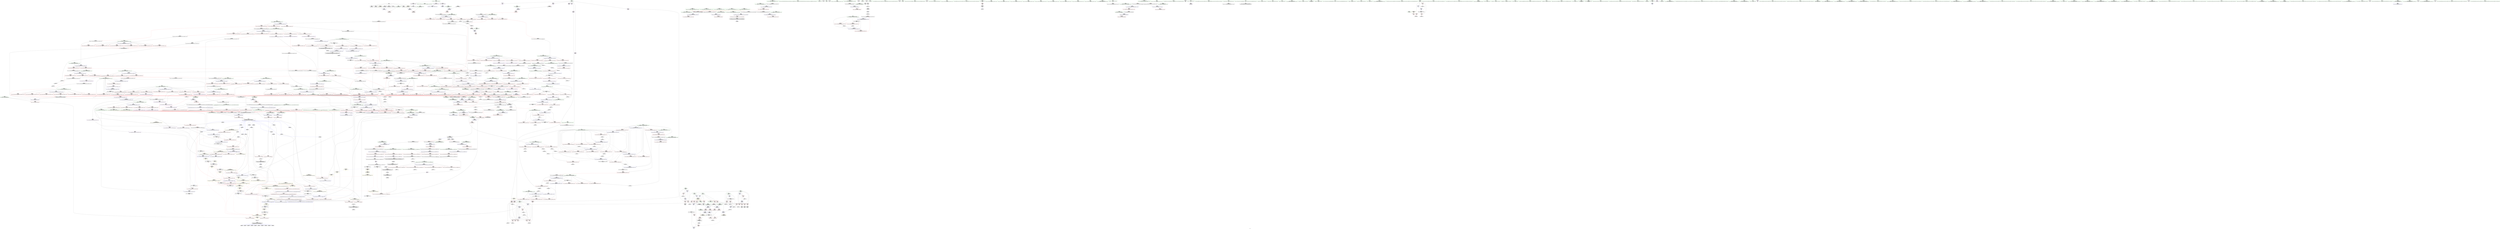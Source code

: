 digraph "SVFG" {
	label="SVFG";

	Node0x560b154e2240 [shape=record,color=grey,label="{NodeID: 0\nNullPtr}"];
	Node0x560b154e2240 -> Node0x560b1553ee80[style=solid];
	Node0x560b154e2240 -> Node0x560b1553ef80[style=solid];
	Node0x560b154e2240 -> Node0x560b1553f050[style=solid];
	Node0x560b154e2240 -> Node0x560b1553f120[style=solid];
	Node0x560b154e2240 -> Node0x560b1553f1f0[style=solid];
	Node0x560b154e2240 -> Node0x560b1553f2c0[style=solid];
	Node0x560b154e2240 -> Node0x560b15557320[style=solid];
	Node0x560b15547030 [shape=record,color=blue,label="{NodeID: 775\n1397\<--1392\n__result.addr\<--__result\n_ZNSt20__copy_move_backwardILb1ELb1ESt26random_access_iterator_tagE13__copy_move_bIiEEPT_PKS3_S6_S4_\n}"];
	Node0x560b15547030 -> Node0x560b15556590[style=dashed];
	Node0x560b15547030 -> Node0x560b15556660[style=dashed];
	Node0x560b1553db20 [shape=record,color=red,label="{NodeID: 443\n660\<--645\n\<--__last.addr\n_ZSt11__make_heapIPiN9__gnu_cxx5__ops15_Iter_less_iterEEvT_S4_RT0_\n}"];
	Node0x560b1553db20 -> Node0x560b15540870[style=solid];
	Node0x560b15531d00 [shape=record,color=green,label="{NodeID: 111\n562\<--563\n__comp\<--__comp_field_insensitive\n_ZSt13__heap_selectIPiN9__gnu_cxx5__ops15_Iter_less_iterEEvT_S4_S4_T0_\n|{<s0>35|<s1>36|<s2>37}}"];
	Node0x560b15531d00:s0 -> Node0x560b15636680[style=solid,color=red];
	Node0x560b15531d00:s1 -> Node0x560b15635640[style=solid,color=red];
	Node0x560b15531d00:s2 -> Node0x560b15635b20[style=solid,color=red];
	Node0x560b15630a60 [shape=record,color=black,label="{NodeID: 1661\n692 = PHI(769, )\n}"];
	Node0x560b15630a60 -> Node0x560b1553e340[style=solid];
	Node0x560b155534d0 [shape=record,color=red,label="{NodeID: 554\n1096\<--1066\n\<--__last.addr\n_ZSt21__unguarded_partitionIPiN9__gnu_cxx5__ops15_Iter_less_iterEET_S4_S4_S4_T0_\n}"];
	Node0x560b155534d0 -> Node0x560b15581dc0[style=solid];
	Node0x560b155363b0 [shape=record,color=green,label="{NodeID: 222\n1379\<--1380\n_ZNSt20__copy_move_backwardILb1ELb1ESt26random_access_iterator_tagE13__copy_move_bIiEEPT_PKS3_S6_S4_\<--_ZNSt20__copy_move_backwardILb1ELb1ESt26random_access_iterator_tagE13__copy_move_bIiEEPT_PKS3_S6_S4__field_insensitive\n}"];
	Node0x560b15637fc0 [shape=record,color=black,label="{NodeID: 1772\n780 = PHI(693, 765, )\n3rd arg _ZSt13__adjust_heapIPiliN9__gnu_cxx5__ops15_Iter_less_iterEEvT_T0_S5_T1_T2_ }"];
	Node0x560b15637fc0 -> Node0x560b1555ac30[style=solid];
	Node0x560b15558fc0 [shape=record,color=blue,label="{NodeID: 665\n491\<--486\n__first.addr\<--__first\n_ZSt14__partial_sortIPiN9__gnu_cxx5__ops15_Iter_less_iterEEvT_S4_S4_T0_\n}"];
	Node0x560b15558fc0 -> Node0x560b1553bd10[style=dashed];
	Node0x560b15558fc0 -> Node0x560b1553bde0[style=dashed];
	Node0x560b15544110 [shape=record,color=red,label="{NodeID: 333\n126\<--16\n\<--n\n_Z5solvev\n}"];
	Node0x560b15544110 -> Node0x560b155811c0[style=solid];
	Node0x560b1552dce0 [shape=record,color=green,label="{NodeID: 1\n7\<--1\n__dso_handle\<--dummyObj\nGlob }"];
	Node0x560b15547100 [shape=record,color=blue,label="{NodeID: 776\n1399\<--1409\n_Num\<--sub.ptr.div\n_ZNSt20__copy_move_backwardILb1ELb1ESt26random_access_iterator_tagE13__copy_move_bIiEEPT_PKS3_S6_S4_\n}"];
	Node0x560b15547100 -> Node0x560b15556730[style=dashed];
	Node0x560b15547100 -> Node0x560b15556800[style=dashed];
	Node0x560b15547100 -> Node0x560b155568d0[style=dashed];
	Node0x560b15547100 -> Node0x560b155569a0[style=dashed];
	Node0x560b1553dbf0 [shape=record,color=red,label="{NodeID: 444\n669\<--645\n\<--__last.addr\n_ZSt11__make_heapIPiN9__gnu_cxx5__ops15_Iter_less_iterEEvT_S4_RT0_\n}"];
	Node0x560b1553dbf0 -> Node0x560b15540a10[style=solid];
	Node0x560b15531dd0 [shape=record,color=green,label="{NodeID: 112\n564\<--565\n__first.addr\<--__first.addr_field_insensitive\n_ZSt13__heap_selectIPiN9__gnu_cxx5__ops15_Iter_less_iterEEvT_S4_S4_T0_\n}"];
	Node0x560b15531dd0 -> Node0x560b1553c940[style=solid];
	Node0x560b15531dd0 -> Node0x560b1553ca10[style=solid];
	Node0x560b15531dd0 -> Node0x560b1553cae0[style=solid];
	Node0x560b15531dd0 -> Node0x560b155594a0[style=solid];
	Node0x560b15630b60 [shape=record,color=black,label="{NodeID: 1662\n122 = PHI()\n}"];
	Node0x560b155535a0 [shape=record,color=red,label="{NodeID: 555\n1102\<--1066\n\<--__last.addr\n_ZSt21__unguarded_partitionIPiN9__gnu_cxx5__ops15_Iter_less_iterEET_S4_S4_S4_T0_\n|{<s0>69}}"];
	Node0x560b155535a0:s0 -> Node0x560b15639350[style=solid,color=red];
	Node0x560b155364b0 [shape=record,color=green,label="{NodeID: 223\n1384\<--1385\n__it.addr\<--__it.addr_field_insensitive\n_ZSt12__niter_baseIPiET_S1_\n}"];
	Node0x560b155364b0 -> Node0x560b15556250[style=solid];
	Node0x560b155364b0 -> Node0x560b15546dc0[style=solid];
	Node0x560b15638140 [shape=record,color=black,label="{NodeID: 1773\n319 = PHI(242, )\n0th arg _ZSt6__sortIPiN9__gnu_cxx5__ops15_Iter_less_iterEEvT_S4_T0_ }"];
	Node0x560b15638140 -> Node0x560b155586d0[style=solid];
	Node0x560b15559090 [shape=record,color=blue,label="{NodeID: 666\n493\<--487\n__middle.addr\<--__middle\n_ZSt14__partial_sortIPiN9__gnu_cxx5__ops15_Iter_less_iterEEvT_S4_S4_T0_\n}"];
	Node0x560b15559090 -> Node0x560b1553beb0[style=dashed];
	Node0x560b15559090 -> Node0x560b1553bf80[style=dashed];
	Node0x560b155441e0 [shape=record,color=red,label="{NodeID: 334\n139\<--16\n\<--n\n_Z5solvev\n}"];
	Node0x560b155441e0 -> Node0x560b1553f830[style=solid];
	Node0x560b1552dd70 [shape=record,color=green,label="{NodeID: 2\n11\<--1\n.str\<--dummyObj\nGlob }"];
	Node0x560b155471d0 [shape=record,color=blue, style = dotted,label="{NodeID: 777\n1465\<--1467\noffset_0\<--dummyVal\n_ZNSt20__copy_move_backwardILb1ELb1ESt26random_access_iterator_tagE13__copy_move_bIiEEPT_PKS3_S6_S4_\n}"];
	Node0x560b155471d0 -> Node0x560b155c1e10[style=dashed];
	Node0x560b1553dcc0 [shape=record,color=red,label="{NodeID: 445\n694\<--647\n\<--__comp.addr\n_ZSt11__make_heapIPiN9__gnu_cxx5__ops15_Iter_less_iterEEvT_S4_RT0_\n}"];
	Node0x560b15531ea0 [shape=record,color=green,label="{NodeID: 113\n566\<--567\n__middle.addr\<--__middle.addr_field_insensitive\n_ZSt13__heap_selectIPiN9__gnu_cxx5__ops15_Iter_less_iterEEvT_S4_S4_T0_\n}"];
	Node0x560b15531ea0 -> Node0x560b1553cbb0[style=solid];
	Node0x560b15531ea0 -> Node0x560b1553cc80[style=solid];
	Node0x560b15531ea0 -> Node0x560b1553cd50[style=solid];
	Node0x560b15531ea0 -> Node0x560b15559570[style=solid];
	Node0x560b15630c30 [shape=record,color=black,label="{NodeID: 1663\n132 = PHI()\n}"];
	Node0x560b15553670 [shape=record,color=red,label="{NodeID: 556\n1076\<--1068\n\<--__pivot.addr\n_ZSt21__unguarded_partitionIPiN9__gnu_cxx5__ops15_Iter_less_iterEET_S4_S4_S4_T0_\n|{<s0>67}}"];
	Node0x560b15553670:s0 -> Node0x560b156357e0[style=solid,color=red];
	Node0x560b15536580 [shape=record,color=green,label="{NodeID: 224\n1393\<--1394\n__first.addr\<--__first.addr_field_insensitive\n_ZNSt20__copy_move_backwardILb1ELb1ESt26random_access_iterator_tagE13__copy_move_bIiEEPT_PKS3_S6_S4_\n}"];
	Node0x560b15536580 -> Node0x560b15556320[style=solid];
	Node0x560b15536580 -> Node0x560b155563f0[style=solid];
	Node0x560b15536580 -> Node0x560b15546e90[style=solid];
	Node0x560b15638250 [shape=record,color=black,label="{NodeID: 1774\n320 = PHI(243, )\n1st arg _ZSt6__sortIPiN9__gnu_cxx5__ops15_Iter_less_iterEEvT_S4_T0_ }"];
	Node0x560b15638250 -> Node0x560b155587a0[style=solid];
	Node0x560b15559160 [shape=record,color=blue,label="{NodeID: 667\n495\<--488\n__last.addr\<--__last\n_ZSt14__partial_sortIPiN9__gnu_cxx5__ops15_Iter_less_iterEEvT_S4_S4_T0_\n}"];
	Node0x560b15559160 -> Node0x560b1553c050[style=dashed];
	Node0x560b155442b0 [shape=record,color=red,label="{NodeID: 335\n147\<--16\n\<--n\n_Z5solvev\n}"];
	Node0x560b155442b0 -> Node0x560b15557760[style=solid];
	Node0x560b1552e020 [shape=record,color=green,label="{NodeID: 3\n14\<--1\n\<--dummyObj\nCan only get source location for instruction, argument, global var or function.}"];
	Node0x560b155472a0 [shape=record,color=blue,label="{NodeID: 778\n1441\<--1438\nthis.addr\<--this\n_ZNK9__gnu_cxx5__ops14_Val_less_iterclIiPiEEbRT_T0_\n}"];
	Node0x560b155472a0 -> Node0x560b15556a70[style=dashed];
	Node0x560b1553dd90 [shape=record,color=red,label="{NodeID: 446\n676\<--649\n\<--__len\n_ZSt11__make_heapIPiN9__gnu_cxx5__ops15_Iter_less_iterEEvT_S4_RT0_\n}"];
	Node0x560b1553dd90 -> Node0x560b1554c8b0[style=solid];
	Node0x560b15531f70 [shape=record,color=green,label="{NodeID: 114\n568\<--569\n__last.addr\<--__last.addr_field_insensitive\n_ZSt13__heap_selectIPiN9__gnu_cxx5__ops15_Iter_less_iterEEvT_S4_S4_T0_\n}"];
	Node0x560b15531f70 -> Node0x560b1553ce20[style=solid];
	Node0x560b15531f70 -> Node0x560b15559640[style=solid];
	Node0x560b15630d00 [shape=record,color=black,label="{NodeID: 1664\n215 = PHI()\n}"];
	Node0x560b15553740 [shape=record,color=red,label="{NodeID: 557\n1087\<--1068\n\<--__pivot.addr\n_ZSt21__unguarded_partitionIPiN9__gnu_cxx5__ops15_Iter_less_iterEET_S4_S4_S4_T0_\n|{<s0>68}}"];
	Node0x560b15553740:s0 -> Node0x560b15635710[style=solid,color=red];
	Node0x560b15536650 [shape=record,color=green,label="{NodeID: 225\n1395\<--1396\n__last.addr\<--__last.addr_field_insensitive\n_ZNSt20__copy_move_backwardILb1ELb1ESt26random_access_iterator_tagE13__copy_move_bIiEEPT_PKS3_S6_S4_\n}"];
	Node0x560b15536650 -> Node0x560b155564c0[style=solid];
	Node0x560b15536650 -> Node0x560b15546f60[style=solid];
	Node0x560b15638360 [shape=record,color=black,label="{NodeID: 1775\n486 = PHI(402, )\n0th arg _ZSt14__partial_sortIPiN9__gnu_cxx5__ops15_Iter_less_iterEEvT_S4_S4_T0_ }"];
	Node0x560b15638360 -> Node0x560b15558fc0[style=solid];
	Node0x560b15559230 [shape=record,color=blue,label="{NodeID: 668\n519\<--515\n__first.addr\<--__first\n_ZSt27__unguarded_partition_pivotIPiN9__gnu_cxx5__ops15_Iter_less_iterEET_S4_S4_T0_\n}"];
	Node0x560b15559230 -> Node0x560b1553c120[style=dashed];
	Node0x560b15559230 -> Node0x560b1553c1f0[style=dashed];
	Node0x560b15559230 -> Node0x560b1553c2c0[style=dashed];
	Node0x560b15559230 -> Node0x560b1553c390[style=dashed];
	Node0x560b15559230 -> Node0x560b1553c460[style=dashed];
	Node0x560b15559230 -> Node0x560b1553c530[style=dashed];
	Node0x560b15544380 [shape=record,color=red,label="{NodeID: 336\n155\<--16\n\<--n\n_Z5solvev\n}"];
	Node0x560b15544380 -> Node0x560b15580440[style=solid];
	Node0x560b1552e0b0 [shape=record,color=green,label="{NodeID: 4\n21\<--1\n_ZSt3cin\<--dummyObj\nGlob }"];
	Node0x560b15547370 [shape=record,color=blue,label="{NodeID: 779\n1443\<--1439\n__val.addr\<--__val\n_ZNK9__gnu_cxx5__ops14_Val_less_iterclIiPiEEbRT_T0_\n}"];
	Node0x560b15547370 -> Node0x560b15556b40[style=dashed];
	Node0x560b1553de60 [shape=record,color=red,label="{NodeID: 447\n691\<--649\n\<--__len\n_ZSt11__make_heapIPiN9__gnu_cxx5__ops15_Iter_less_iterEEvT_S4_RT0_\n|{<s0>41}}"];
	Node0x560b1553de60:s0 -> Node0x560b15637e40[style=solid,color=red];
	Node0x560b15536a60 [shape=record,color=green,label="{NodeID: 115\n570\<--571\n__i\<--__i_field_insensitive\n_ZSt13__heap_selectIPiN9__gnu_cxx5__ops15_Iter_less_iterEEvT_S4_S4_T0_\n}"];
	Node0x560b15536a60 -> Node0x560b1553cef0[style=solid];
	Node0x560b15536a60 -> Node0x560b1553cfc0[style=solid];
	Node0x560b15536a60 -> Node0x560b1553d090[style=solid];
	Node0x560b15536a60 -> Node0x560b1553d160[style=solid];
	Node0x560b15536a60 -> Node0x560b15559710[style=solid];
	Node0x560b15536a60 -> Node0x560b155597e0[style=solid];
	Node0x560b15630dd0 [shape=record,color=black,label="{NodeID: 1665\n433 = PHI()\n}"];
	Node0x560b15630dd0 -> Node0x560b15540050[style=solid];
	Node0x560b15630dd0 -> Node0x560b15540120[style=solid];
	Node0x560b15553810 [shape=record,color=red,label="{NodeID: 558\n1117\<--1111\n\<--__a.addr\n_ZSt9iter_swapIPiS0_EvT_T0_\n|{<s0>70}}"];
	Node0x560b15553810:s0 -> Node0x560b15635230[style=solid,color=red];
	Node0x560b155c7640 [shape=record,color=yellow,style=double,label="{NodeID: 1333\n134V_1 = ENCHI(MR_134V_0)\npts\{741 790 915 1131 1163 1285 \}\nFun[_ZSt11__make_heapIPiN9__gnu_cxx5__ops15_Iter_less_iterEEvT_S4_RT0_]}"];
	Node0x560b155c7640 -> Node0x560b1553e270[style=dashed];
	Node0x560b155c7640 -> Node0x560b1553e340[style=dashed];
	Node0x560b15536720 [shape=record,color=green,label="{NodeID: 226\n1397\<--1398\n__result.addr\<--__result.addr_field_insensitive\n_ZNSt20__copy_move_backwardILb1ELb1ESt26random_access_iterator_tagE13__copy_move_bIiEEPT_PKS3_S6_S4_\n}"];
	Node0x560b15536720 -> Node0x560b15556590[style=solid];
	Node0x560b15536720 -> Node0x560b15556660[style=solid];
	Node0x560b15536720 -> Node0x560b15547030[style=solid];
	Node0x560b15638470 [shape=record,color=black,label="{NodeID: 1776\n487 = PHI(403, )\n1st arg _ZSt14__partial_sortIPiN9__gnu_cxx5__ops15_Iter_less_iterEEvT_S4_S4_T0_ }"];
	Node0x560b15638470 -> Node0x560b15559090[style=solid];
	Node0x560b15559300 [shape=record,color=blue,label="{NodeID: 669\n521\<--516\n__last.addr\<--__last\n_ZSt27__unguarded_partition_pivotIPiN9__gnu_cxx5__ops15_Iter_less_iterEET_S4_S4_T0_\n}"];
	Node0x560b15559300 -> Node0x560b1553c600[style=dashed];
	Node0x560b15559300 -> Node0x560b1553c6d0[style=dashed];
	Node0x560b15559300 -> Node0x560b1553c7a0[style=dashed];
	Node0x560b15544450 [shape=record,color=red,label="{NodeID: 337\n195\<--16\n\<--n\n_Z5solvev\n}"];
	Node0x560b15544450 -> Node0x560b1554e530[style=solid];
	Node0x560b1552e140 [shape=record,color=green,label="{NodeID: 5\n22\<--1\n_ZSt4cout\<--dummyObj\nGlob }"];
	Node0x560b15547440 [shape=record,color=blue,label="{NodeID: 780\n1445\<--1440\n__it.addr\<--__it\n_ZNK9__gnu_cxx5__ops14_Val_less_iterclIiPiEEbRT_T0_\n}"];
	Node0x560b15547440 -> Node0x560b15556c10[style=dashed];
	Node0x560b1553df30 [shape=record,color=red,label="{NodeID: 448\n682\<--651\n\<--__parent\n_ZSt11__make_heapIPiN9__gnu_cxx5__ops15_Iter_less_iterEEvT_S4_RT0_\n}"];
	Node0x560b155b31f0 [shape=record,color=black,label="{NodeID: 1223\nMR_10V_4 = PHI(MR_10V_5, MR_10V_3, )\npts\{20 \}\n|{<s0>23}}"];
	Node0x560b155b31f0:s0 -> Node0x560b155c1910[style=dashed,color=blue];
	Node0x560b15536b30 [shape=record,color=green,label="{NodeID: 116\n578\<--579\n_ZSt11__make_heapIPiN9__gnu_cxx5__ops15_Iter_less_iterEEvT_S4_RT0_\<--_ZSt11__make_heapIPiN9__gnu_cxx5__ops15_Iter_less_iterEEvT_S4_RT0__field_insensitive\n}"];
	Node0x560b15630f60 [shape=record,color=black,label="{NodeID: 1666\n295 = PHI()\n}"];
	Node0x560b155538e0 [shape=record,color=red,label="{NodeID: 559\n1118\<--1113\n\<--__b.addr\n_ZSt9iter_swapIPiS0_EvT_T0_\n|{<s0>70}}"];
	Node0x560b155538e0:s0 -> Node0x560b15635300[style=solid,color=red];
	Node0x560b155367f0 [shape=record,color=green,label="{NodeID: 227\n1399\<--1400\n_Num\<--_Num_field_insensitive\n_ZNSt20__copy_move_backwardILb1ELb1ESt26random_access_iterator_tagE13__copy_move_bIiEEPT_PKS3_S6_S4_\n}"];
	Node0x560b155367f0 -> Node0x560b15556730[style=solid];
	Node0x560b155367f0 -> Node0x560b15556800[style=solid];
	Node0x560b155367f0 -> Node0x560b155568d0[style=solid];
	Node0x560b155367f0 -> Node0x560b155569a0[style=solid];
	Node0x560b155367f0 -> Node0x560b15547100[style=solid];
	Node0x560b156385b0 [shape=record,color=black,label="{NodeID: 1777\n488 = PHI(404, )\n2nd arg _ZSt14__partial_sortIPiN9__gnu_cxx5__ops15_Iter_less_iterEEvT_S4_S4_T0_ }"];
	Node0x560b156385b0 -> Node0x560b15559160[style=solid];
	Node0x560b155593d0 [shape=record,color=blue,label="{NodeID: 670\n523\<--539\n__mid\<--add.ptr\n_ZSt27__unguarded_partition_pivotIPiN9__gnu_cxx5__ops15_Iter_less_iterEET_S4_S4_T0_\n}"];
	Node0x560b155593d0 -> Node0x560b1553c870[style=dashed];
	Node0x560b15544520 [shape=record,color=red,label="{NodeID: 338\n82\<--57\nexn\<--exn.slot\n__cxx_global_var_init.1\n}"];
	Node0x560b1552e1d0 [shape=record,color=green,label="{NodeID: 6\n23\<--1\n.str.2\<--dummyObj\nGlob }"];
	Node0x560b1553e000 [shape=record,color=red,label="{NodeID: 449\n690\<--651\n\<--__parent\n_ZSt11__make_heapIPiN9__gnu_cxx5__ops15_Iter_less_iterEEvT_S4_RT0_\n|{<s0>41}}"];
	Node0x560b1553e000:s0 -> Node0x560b15637cc0[style=solid,color=red];
	Node0x560b15536c30 [shape=record,color=green,label="{NodeID: 117\n590\<--591\n_ZNK9__gnu_cxx5__ops15_Iter_less_iterclIPiS3_EEbT_T0_\<--_ZNK9__gnu_cxx5__ops15_Iter_less_iterclIPiS3_EEbT_T0__field_insensitive\n}"];
	Node0x560b15631030 [shape=record,color=black,label="{NodeID: 1667\n305 = PHI()\n}"];
	Node0x560b155539b0 [shape=record,color=red,label="{NodeID: 560\n1134\<--1126\n\<--__a.addr\n_ZSt4swapIiENSt9enable_ifIXsr6__and_ISt6__not_ISt15__is_tuple_likeIT_EESt21is_move_constructibleIS3_ESt18is_move_assignableIS3_EEE5valueEvE4typeERS3_SC_\n|{<s0>71}}"];
	Node0x560b155539b0:s0 -> Node0x560b156349a0[style=solid,color=red];
	Node0x560b155368c0 [shape=record,color=green,label="{NodeID: 228\n1424\<--1425\nllvm.memmove.p0i8.p0i8.i64\<--llvm.memmove.p0i8.p0i8.i64_field_insensitive\n}"];
	Node0x560b156386f0 [shape=record,color=black,label="{NodeID: 1778\n1220 = PHI(474, )\n0th arg _ZSt26__unguarded_insertion_sortIPiN9__gnu_cxx5__ops15_Iter_less_iterEEvT_S4_T0_ }"];
	Node0x560b156386f0 -> Node0x560b1555d400[style=solid];
	Node0x560b155594a0 [shape=record,color=blue,label="{NodeID: 671\n564\<--559\n__first.addr\<--__first\n_ZSt13__heap_selectIPiN9__gnu_cxx5__ops15_Iter_less_iterEEvT_S4_S4_T0_\n}"];
	Node0x560b155594a0 -> Node0x560b1553c940[style=dashed];
	Node0x560b155594a0 -> Node0x560b1553ca10[style=dashed];
	Node0x560b155594a0 -> Node0x560b1553cae0[style=dashed];
	Node0x560b155445f0 [shape=record,color=red,label="{NodeID: 339\n83\<--59\nsel\<--ehselector.slot\n__cxx_global_var_init.1\n}"];
	Node0x560b1552ea10 [shape=record,color=green,label="{NodeID: 7\n26\<--1\n\<--dummyObj\nCan only get source location for instruction, argument, global var or function.}"];
	Node0x560b1553e0d0 [shape=record,color=red,label="{NodeID: 450\n698\<--651\n\<--__parent\n_ZSt11__make_heapIPiN9__gnu_cxx5__ops15_Iter_less_iterEEvT_S4_RT0_\n}"];
	Node0x560b1553e0d0 -> Node0x560b155820c0[style=solid];
	Node0x560b155b3bf0 [shape=record,color=black,label="{NodeID: 1225\nMR_10V_2 = PHI(MR_10V_3, MR_10V_1, )\npts\{20 \}\n|{|<s4>53}}"];
	Node0x560b155b3bf0 -> Node0x560b155515f0[style=dashed];
	Node0x560b155b3bf0 -> Node0x560b155516c0[style=dashed];
	Node0x560b155b3bf0 -> Node0x560b1555bad0[style=dashed];
	Node0x560b155b3bf0 -> Node0x560b1555bd40[style=dashed];
	Node0x560b155b3bf0:s4 -> Node0x560b155c6800[style=dashed,color=red];
	Node0x560b15536d30 [shape=record,color=green,label="{NodeID: 118\n597\<--598\n_ZSt10__pop_heapIPiN9__gnu_cxx5__ops15_Iter_less_iterEEvT_S4_S4_RT0_\<--_ZSt10__pop_heapIPiN9__gnu_cxx5__ops15_Iter_less_iterEEvT_S4_S4_RT0__field_insensitive\n}"];
	Node0x560b15631100 [shape=record,color=black,label="{NodeID: 1668\n308 = PHI(104, )\n}"];
	Node0x560b15553a80 [shape=record,color=red,label="{NodeID: 561\n1141\<--1126\n\<--__a.addr\n_ZSt4swapIiENSt9enable_ifIXsr6__and_ISt6__not_ISt15__is_tuple_likeIT_EESt21is_move_constructibleIS3_ESt18is_move_assignableIS3_EEE5valueEvE4typeERS3_SC_\n}"];
	Node0x560b15553a80 -> Node0x560b1555cd80[style=solid];
	Node0x560b1553eb50 [shape=record,color=green,label="{NodeID: 229\n1441\<--1442\nthis.addr\<--this.addr_field_insensitive\n_ZNK9__gnu_cxx5__ops14_Val_less_iterclIiPiEEbRT_T0_\n}"];
	Node0x560b1553eb50 -> Node0x560b15556a70[style=solid];
	Node0x560b1553eb50 -> Node0x560b155472a0[style=solid];
	Node0x560b15638830 [shape=record,color=black,label="{NodeID: 1779\n1221 = PHI(475, )\n1st arg _ZSt26__unguarded_insertion_sortIPiN9__gnu_cxx5__ops15_Iter_less_iterEEvT_S4_T0_ }"];
	Node0x560b15638830 -> Node0x560b1555d4d0[style=solid];
	Node0x560b15559570 [shape=record,color=blue,label="{NodeID: 672\n566\<--560\n__middle.addr\<--__middle\n_ZSt13__heap_selectIPiN9__gnu_cxx5__ops15_Iter_less_iterEEvT_S4_S4_T0_\n}"];
	Node0x560b15559570 -> Node0x560b1553cbb0[style=dashed];
	Node0x560b15559570 -> Node0x560b1553cc80[style=dashed];
	Node0x560b15559570 -> Node0x560b1553cd50[style=dashed];
	Node0x560b155446c0 [shape=record,color=red,label="{NodeID: 340\n224\<--105\n\<--retval\n_Z5solvev\n}"];
	Node0x560b155446c0 -> Node0x560b1553fb70[style=solid];
	Node0x560b1552eaa0 [shape=record,color=green,label="{NodeID: 8\n136\<--1\n\<--dummyObj\nCan only get source location for instruction, argument, global var or function.}"];
	Node0x560b1553e1a0 [shape=record,color=red,label="{NodeID: 451\n702\<--651\n\<--__parent\n_ZSt11__make_heapIPiN9__gnu_cxx5__ops15_Iter_less_iterEEvT_S4_RT0_\n}"];
	Node0x560b1553e1a0 -> Node0x560b1557f840[style=solid];
	Node0x560b155b40f0 [shape=record,color=black,label="{NodeID: 1226\nMR_167V_3 = PHI(MR_167V_4, MR_167V_2, )\npts\{911 \}\n}"];
	Node0x560b155b40f0 -> Node0x560b15550ea0[style=dashed];
	Node0x560b155b40f0 -> Node0x560b15550f70[style=dashed];
	Node0x560b155b40f0 -> Node0x560b15551110[style=dashed];
	Node0x560b155b40f0 -> Node0x560b1555bba0[style=dashed];
	Node0x560b15536e30 [shape=record,color=green,label="{NodeID: 119\n610\<--611\n__first.addr\<--__first.addr_field_insensitive\n_ZSt11__sort_heapIPiN9__gnu_cxx5__ops15_Iter_less_iterEEvT_S4_RT0_\n}"];
	Node0x560b15536e30 -> Node0x560b1553d230[style=solid];
	Node0x560b15536e30 -> Node0x560b1553d300[style=solid];
	Node0x560b15536e30 -> Node0x560b155598b0[style=solid];
	Node0x560b15631210 [shape=record,color=black,label="{NodeID: 1669\n346 = PHI(427, )\n}"];
	Node0x560b15631210 -> Node0x560b1554d630[style=solid];
	Node0x560b15553b50 [shape=record,color=red,label="{NodeID: 562\n1138\<--1128\n\<--__b.addr\n_ZSt4swapIiENSt9enable_ifIXsr6__and_ISt6__not_ISt15__is_tuple_likeIT_EESt21is_move_constructibleIS3_ESt18is_move_assignableIS3_EEE5valueEvE4typeERS3_SC_\n|{<s0>72}}"];
	Node0x560b15553b50:s0 -> Node0x560b156349a0[style=solid,color=red];
	Node0x560b1553ebe0 [shape=record,color=green,label="{NodeID: 230\n1443\<--1444\n__val.addr\<--__val.addr_field_insensitive\n_ZNK9__gnu_cxx5__ops14_Val_less_iterclIiPiEEbRT_T0_\n}"];
	Node0x560b1553ebe0 -> Node0x560b15556b40[style=solid];
	Node0x560b1553ebe0 -> Node0x560b15547370[style=solid];
	Node0x560b15638970 [shape=record,color=black,label="{NodeID: 1780\n1390 = PHI(1375, )\n0th arg _ZNSt20__copy_move_backwardILb1ELb1ESt26random_access_iterator_tagE13__copy_move_bIiEEPT_PKS3_S6_S4_ }"];
	Node0x560b15638970 -> Node0x560b15546e90[style=solid];
	Node0x560b15559640 [shape=record,color=blue,label="{NodeID: 673\n568\<--561\n__last.addr\<--__last\n_ZSt13__heap_selectIPiN9__gnu_cxx5__ops15_Iter_less_iterEEvT_S4_S4_T0_\n}"];
	Node0x560b15559640 -> Node0x560b1553ce20[style=dashed];
	Node0x560b15544790 [shape=record,color=red,label="{NodeID: 341\n125\<--107\n\<--i\n_Z5solvev\n}"];
	Node0x560b15544790 -> Node0x560b155811c0[style=solid];
	Node0x560b1552eb30 [shape=record,color=green,label="{NodeID: 9\n345\<--1\n\<--dummyObj\nCan only get source location for instruction, argument, global var or function.}"];
	Node0x560b1553e270 [shape=record,color=red,label="{NodeID: 452\n687\<--684\n\<--call\n_ZSt11__make_heapIPiN9__gnu_cxx5__ops15_Iter_less_iterEEvT_S4_RT0_\n}"];
	Node0x560b1553e270 -> Node0x560b1555a000[style=solid];
	Node0x560b155b45f0 [shape=record,color=black,label="{NodeID: 1227\nMR_175V_3 = PHI(MR_175V_4, MR_175V_2, )\npts\{919 \}\n}"];
	Node0x560b155b45f0 -> Node0x560b15551380[style=dashed];
	Node0x560b155b45f0 -> Node0x560b15551450[style=dashed];
	Node0x560b155b45f0 -> Node0x560b15551520[style=dashed];
	Node0x560b155b45f0 -> Node0x560b1555bc70[style=dashed];
	Node0x560b15536f00 [shape=record,color=green,label="{NodeID: 120\n612\<--613\n__last.addr\<--__last.addr_field_insensitive\n_ZSt11__sort_heapIPiN9__gnu_cxx5__ops15_Iter_less_iterEEvT_S4_RT0_\n}"];
	Node0x560b15536f00 -> Node0x560b1553d3d0[style=solid];
	Node0x560b15536f00 -> Node0x560b1553d4a0[style=solid];
	Node0x560b15536f00 -> Node0x560b1553d570[style=solid];
	Node0x560b15536f00 -> Node0x560b1553d640[style=solid];
	Node0x560b15536f00 -> Node0x560b15559980[style=solid];
	Node0x560b15536f00 -> Node0x560b15559b20[style=solid];
	Node0x560b156313e0 [shape=record,color=black,label="{NodeID: 1670\n415 = PHI(514, )\n}"];
	Node0x560b156313e0 -> Node0x560b15558bb0[style=solid];
	Node0x560b15553c20 [shape=record,color=red,label="{NodeID: 563\n1145\<--1128\n\<--__b.addr\n_ZSt4swapIiENSt9enable_ifIXsr6__and_ISt6__not_ISt15__is_tuple_likeIT_EESt21is_move_constructibleIS3_ESt18is_move_assignableIS3_EEE5valueEvE4typeERS3_SC_\n}"];
	Node0x560b15553c20 -> Node0x560b1555ce50[style=solid];
	Node0x560b1553ecb0 [shape=record,color=green,label="{NodeID: 231\n1445\<--1446\n__it.addr\<--__it.addr_field_insensitive\n_ZNK9__gnu_cxx5__ops14_Val_less_iterclIiPiEEbRT_T0_\n}"];
	Node0x560b1553ecb0 -> Node0x560b15556c10[style=solid];
	Node0x560b1553ecb0 -> Node0x560b15547440[style=solid];
	Node0x560b15638ab0 [shape=record,color=black,label="{NodeID: 1781\n1391 = PHI(1376, )\n1st arg _ZNSt20__copy_move_backwardILb1ELb1ESt26random_access_iterator_tagE13__copy_move_bIiEEPT_PKS3_S6_S4_ }"];
	Node0x560b15638ab0 -> Node0x560b15546f60[style=solid];
	Node0x560b15559710 [shape=record,color=blue,label="{NodeID: 674\n570\<--580\n__i\<--\n_ZSt13__heap_selectIPiN9__gnu_cxx5__ops15_Iter_less_iterEEvT_S4_S4_T0_\n}"];
	Node0x560b15559710 -> Node0x560b155bdd10[style=dashed];
	Node0x560b15544860 [shape=record,color=red,label="{NodeID: 342\n129\<--107\n\<--i\n_Z5solvev\n}"];
	Node0x560b15544860 -> Node0x560b1553f760[style=solid];
	Node0x560b1552ebc0 [shape=record,color=green,label="{NodeID: 10\n350\<--1\n\<--dummyObj\nCan only get source location for instruction, argument, global var or function.}"];
	Node0x560b1553e340 [shape=record,color=red,label="{NodeID: 453\n693\<--692\n\<--call5\n_ZSt11__make_heapIPiN9__gnu_cxx5__ops15_Iter_less_iterEEvT_S4_RT0_\n|{<s0>41}}"];
	Node0x560b1553e340:s0 -> Node0x560b15637fc0[style=solid,color=red];
	Node0x560b155b4af0 [shape=record,color=black,label="{NodeID: 1228\nMR_197V_4 = PHI(MR_197V_5, MR_197V_3, )\npts\{1065 \}\n}"];
	Node0x560b155b4af0 -> Node0x560b15552d80[style=dashed];
	Node0x560b155b4af0 -> Node0x560b15552e50[style=dashed];
	Node0x560b155b4af0 -> Node0x560b15552f20[style=dashed];
	Node0x560b155b4af0 -> Node0x560b15552ff0[style=dashed];
	Node0x560b155b4af0 -> Node0x560b155530c0[style=dashed];
	Node0x560b155b4af0 -> Node0x560b15553190[style=dashed];
	Node0x560b155b4af0 -> Node0x560b1555c630[style=dashed];
	Node0x560b155b4af0 -> Node0x560b1555c8a0[style=dashed];
	Node0x560b15536fd0 [shape=record,color=green,label="{NodeID: 121\n614\<--615\n__comp.addr\<--__comp.addr_field_insensitive\n_ZSt11__sort_heapIPiN9__gnu_cxx5__ops15_Iter_less_iterEEvT_S4_RT0_\n}"];
	Node0x560b15536fd0 -> Node0x560b1553d710[style=solid];
	Node0x560b15536fd0 -> Node0x560b15559a50[style=solid];
	Node0x560b15631520 [shape=record,color=black,label="{NodeID: 1671\n938 = PHI(968, )\n}"];
	Node0x560b15631520 -> Node0x560b15576420[style=solid];
	Node0x560b15553cf0 [shape=record,color=red,label="{NodeID: 564\n1136\<--1135\n\<--call\n_ZSt4swapIiENSt9enable_ifIXsr6__and_ISt6__not_ISt15__is_tuple_likeIT_EESt21is_move_constructibleIS3_ESt18is_move_assignableIS3_EEE5valueEvE4typeERS3_SC_\n}"];
	Node0x560b15553cf0 -> Node0x560b1555ccb0[style=solid];
	Node0x560b1553ed80 [shape=record,color=green,label="{NodeID: 232\n27\<--1457\n_GLOBAL__sub_I_SergeyFedorov_0_0.cpp\<--_GLOBAL__sub_I_SergeyFedorov_0_0.cpp_field_insensitive\n}"];
	Node0x560b1553ed80 -> Node0x560b15557220[style=solid];
	Node0x560b15638bf0 [shape=record,color=black,label="{NodeID: 1782\n1392 = PHI(1377, )\n2nd arg _ZNSt20__copy_move_backwardILb1ELb1ESt26random_access_iterator_tagE13__copy_move_bIiEEPT_PKS3_S6_S4_ }"];
	Node0x560b15638bf0 -> Node0x560b15547030[style=solid];
	Node0x560b155597e0 [shape=record,color=blue,label="{NodeID: 675\n570\<--602\n__i\<--incdec.ptr\n_ZSt13__heap_selectIPiN9__gnu_cxx5__ops15_Iter_less_iterEEvT_S4_S4_T0_\n}"];
	Node0x560b155597e0 -> Node0x560b155bdd10[style=dashed];
	Node0x560b15544930 [shape=record,color=red,label="{NodeID: 343\n134\<--107\n\<--i\n_Z5solvev\n}"];
	Node0x560b15544930 -> Node0x560b1554dab0[style=solid];
	Node0x560b1552ecc0 [shape=record,color=green,label="{NodeID: 11\n396\<--1\n\<--dummyObj\nCan only get source location for instruction, argument, global var or function.}"];
	Node0x560b1553e410 [shape=record,color=red,label="{NodeID: 454\n720\<--711\nthis1\<--this.addr\n_ZNK9__gnu_cxx5__ops15_Iter_less_iterclIPiS3_EEbT_T0_\n}"];
	Node0x560b155b4ff0 [shape=record,color=black,label="{NodeID: 1229\nMR_10V_2 = PHI(MR_10V_1, MR_10V_3, )\npts\{20 \}\n|{<s0>28|<s1>30}}"];
	Node0x560b155b4ff0:s0 -> Node0x560b15565580[style=dashed,color=blue];
	Node0x560b155b4ff0:s1 -> Node0x560b155b31f0[style=dashed,color=blue];
	Node0x560b155370a0 [shape=record,color=green,label="{NodeID: 122\n643\<--644\n__first.addr\<--__first.addr_field_insensitive\n_ZSt11__make_heapIPiN9__gnu_cxx5__ops15_Iter_less_iterEEvT_S4_RT0_\n}"];
	Node0x560b155370a0 -> Node0x560b1553d7e0[style=solid];
	Node0x560b155370a0 -> Node0x560b1553d8b0[style=solid];
	Node0x560b155370a0 -> Node0x560b1553d980[style=solid];
	Node0x560b155370a0 -> Node0x560b1553da50[style=solid];
	Node0x560b155370a0 -> Node0x560b15559bf0[style=solid];
	Node0x560b15631660 [shape=record,color=black,label="{NodeID: 1672\n948 = PHI(769, )\n}"];
	Node0x560b15631660 -> Node0x560b155515f0[style=solid];
	Node0x560b15553dc0 [shape=record,color=red,label="{NodeID: 565\n1140\<--1139\n\<--call1\n_ZSt4swapIiENSt9enable_ifIXsr6__and_ISt6__not_ISt15__is_tuple_likeIT_EESt21is_move_constructibleIS3_ESt18is_move_assignableIS3_EEE5valueEvE4typeERS3_SC_\n}"];
	Node0x560b15553dc0 -> Node0x560b1555cd80[style=solid];
	Node0x560b155c7d50 [shape=record,color=yellow,style=double,label="{NodeID: 1340\n226V_1 = ENCHI(MR_226V_0)\npts\{654 741 790 915 1131 1285 \}\nFun[_ZSt16__insertion_sortIPiN9__gnu_cxx5__ops15_Iter_less_iterEEvT_S4_T0_]}"];
	Node0x560b155c7d50 -> Node0x560b15554ac0[style=dashed];
	Node0x560b155c7d50 -> Node0x560b15554b90[style=dashed];
	Node0x560b1553ee80 [shape=record,color=black,label="{NodeID: 233\n2\<--3\ndummyVal\<--dummyVal\n}"];
	Node0x560b15638d30 [shape=record,color=black,label="{NodeID: 1783\n1109 = PHI(1015, 1025, 1029, 1039, 1047, 1051, 1101, )\n0th arg _ZSt9iter_swapIPiS0_EvT_T0_ }"];
	Node0x560b15638d30 -> Node0x560b1555c970[style=solid];
	Node0x560b155598b0 [shape=record,color=blue,label="{NodeID: 676\n610\<--607\n__first.addr\<--__first\n_ZSt11__sort_heapIPiN9__gnu_cxx5__ops15_Iter_less_iterEEvT_S4_RT0_\n}"];
	Node0x560b155598b0 -> Node0x560b1553d230[style=dashed];
	Node0x560b155598b0 -> Node0x560b1553d300[style=dashed];
	Node0x560b15544a00 [shape=record,color=red,label="{NodeID: 344\n211\<--109\n\<--res\n_Z5solvev\n}"];
	Node0x560b1552edc0 [shape=record,color=green,label="{NodeID: 12\n400\<--1\n\<--dummyObj\nCan only get source location for instruction, argument, global var or function.|{<s0>45}}"];
	Node0x560b1552edc0:s0 -> Node0x560b15637cc0[style=solid,color=red];
	Node0x560b1553e4e0 [shape=record,color=red,label="{NodeID: 455\n721\<--713\n\<--__it1.addr\n_ZNK9__gnu_cxx5__ops15_Iter_less_iterclIPiS3_EEbT_T0_\n}"];
	Node0x560b1553e4e0 -> Node0x560b1553e680[style=solid];
	Node0x560b155b54f0 [shape=record,color=black,label="{NodeID: 1230\nMR_222V_2 = PHI(MR_222V_1, MR_222V_4, )\npts\{1161 \}\n}"];
	Node0x560b15537170 [shape=record,color=green,label="{NodeID: 123\n645\<--646\n__last.addr\<--__last.addr_field_insensitive\n_ZSt11__make_heapIPiN9__gnu_cxx5__ops15_Iter_less_iterEEvT_S4_RT0_\n}"];
	Node0x560b15537170 -> Node0x560b1553db20[style=solid];
	Node0x560b15537170 -> Node0x560b1553dbf0[style=solid];
	Node0x560b15537170 -> Node0x560b15559cc0[style=solid];
	Node0x560b156317a0 [shape=record,color=black,label="{NodeID: 1673\n554 = PHI(1058, )\n}"];
	Node0x560b156317a0 -> Node0x560b15540600[style=solid];
	Node0x560b15553e90 [shape=record,color=red,label="{NodeID: 566\n1144\<--1143\n\<--call2\n_ZSt4swapIiENSt9enable_ifIXsr6__and_ISt6__not_ISt15__is_tuple_likeIT_EESt21is_move_constructibleIS3_ESt18is_move_assignableIS3_EEE5valueEvE4typeERS3_SC_\n}"];
	Node0x560b15553e90 -> Node0x560b1555ce50[style=solid];
	Node0x560b1553ef80 [shape=record,color=black,label="{NodeID: 234\n75\<--3\n\<--dummyVal\n__cxx_global_var_init.1\n}"];
	Node0x560b15639350 [shape=record,color=black,label="{NodeID: 1784\n1110 = PHI(1016, 1026, 1030, 1040, 1048, 1052, 1102, )\n1st arg _ZSt9iter_swapIPiS0_EvT_T0_ }"];
	Node0x560b15639350 -> Node0x560b1555ca40[style=solid];
	Node0x560b15559980 [shape=record,color=blue,label="{NodeID: 677\n612\<--608\n__last.addr\<--__last\n_ZSt11__sort_heapIPiN9__gnu_cxx5__ops15_Iter_less_iterEEvT_S4_RT0_\n}"];
	Node0x560b15559980 -> Node0x560b155c0f10[style=dashed];
	Node0x560b15544ad0 [shape=record,color=red,label="{NodeID: 345\n163\<--111\n\<--now\n_Z5solvev\n}"];
	Node0x560b15544ad0 -> Node0x560b15581940[style=solid];
	Node0x560b1552eec0 [shape=record,color=green,label="{NodeID: 13\n411\<--1\n\<--dummyObj\nCan only get source location for instruction, argument, global var or function.}"];
	Node0x560b1553e5b0 [shape=record,color=red,label="{NodeID: 456\n723\<--715\n\<--__it2.addr\n_ZNK9__gnu_cxx5__ops15_Iter_less_iterclIPiS3_EEbT_T0_\n}"];
	Node0x560b1553e5b0 -> Node0x560b1553e750[style=solid];
	Node0x560b155b59f0 [shape=record,color=black,label="{NodeID: 1231\nMR_224V_2 = PHI(MR_224V_1, MR_224V_3, )\npts\{1163 \}\n}"];
	Node0x560b15537240 [shape=record,color=green,label="{NodeID: 124\n647\<--648\n__comp.addr\<--__comp.addr_field_insensitive\n_ZSt11__make_heapIPiN9__gnu_cxx5__ops15_Iter_less_iterEEvT_S4_RT0_\n}"];
	Node0x560b15537240 -> Node0x560b1553dcc0[style=solid];
	Node0x560b15537240 -> Node0x560b15559d90[style=solid];
	Node0x560b156318e0 [shape=record,color=black,label="{NodeID: 1674\n589 = PHI(707, )\n}"];
	Node0x560b15553f60 [shape=record,color=red,label="{NodeID: 567\n1172\<--1156\n\<--__first.addr\n_ZSt16__insertion_sortIPiN9__gnu_cxx5__ops15_Iter_less_iterEEvT_S4_T0_\n}"];
	Node0x560b15553f60 -> Node0x560b15581c40[style=solid];
	Node0x560b1553f050 [shape=record,color=black,label="{NodeID: 235\n76\<--3\n\<--dummyVal\n__cxx_global_var_init.1\n}"];
	Node0x560b1553f050 -> Node0x560b15557420[style=solid];
	Node0x560b15639610 [shape=record,color=black,label="{NodeID: 1785\n903 = PHI(877, )\n0th arg _ZSt11__push_heapIPiliN9__gnu_cxx5__ops14_Iter_less_valEEvT_T0_S5_T1_RT2_ }"];
	Node0x560b15639610 -> Node0x560b1555b5f0[style=solid];
	Node0x560b15559a50 [shape=record,color=blue,label="{NodeID: 678\n614\<--609\n__comp.addr\<--__comp\n_ZSt11__sort_heapIPiN9__gnu_cxx5__ops15_Iter_less_iterEEvT_S4_RT0_\n}"];
	Node0x560b15559a50 -> Node0x560b1553d710[style=dashed];
	Node0x560b15544ba0 [shape=record,color=red,label="{NodeID: 346\n166\<--111\n\<--now\n_Z5solvev\n}"];
	Node0x560b15544ba0 -> Node0x560b15581640[style=solid];
	Node0x560b15576420 [shape=record,color=black,label="{NodeID: 1121\n942 = PHI(943, 938, )\n}"];
	Node0x560b1552efc0 [shape=record,color=green,label="{NodeID: 14\n434\<--1\n\<--dummyObj\nCan only get source location for instruction, argument, global var or function.}"];
	Node0x560b1553e680 [shape=record,color=red,label="{NodeID: 457\n722\<--721\n\<--\n_ZNK9__gnu_cxx5__ops15_Iter_less_iterclIPiS3_EEbT_T0_\n}"];
	Node0x560b1553e680 -> Node0x560b1557fe40[style=solid];
	Node0x560b15537310 [shape=record,color=green,label="{NodeID: 125\n649\<--650\n__len\<--__len_field_insensitive\n_ZSt11__make_heapIPiN9__gnu_cxx5__ops15_Iter_less_iterEEvT_S4_RT0_\n}"];
	Node0x560b15537310 -> Node0x560b1553dd90[style=solid];
	Node0x560b15537310 -> Node0x560b1553de60[style=solid];
	Node0x560b15537310 -> Node0x560b15559e60[style=solid];
	Node0x560b156319f0 [shape=record,color=black,label="{NodeID: 1675\n749 = PHI(769, )\n}"];
	Node0x560b156319f0 -> Node0x560b1554ed50[style=solid];
	Node0x560b15554030 [shape=record,color=red,label="{NodeID: 568\n1177\<--1156\n\<--__first.addr\n_ZSt16__insertion_sortIPiN9__gnu_cxx5__ops15_Iter_less_iterEEvT_S4_T0_\n}"];
	Node0x560b15554030 -> Node0x560b15542d90[style=solid];
	Node0x560b1553f120 [shape=record,color=black,label="{NodeID: 236\n78\<--3\n\<--dummyVal\n__cxx_global_var_init.1\n}"];
	Node0x560b1553f120 -> Node0x560b155574f0[style=solid];
	Node0x560b15639720 [shape=record,color=black,label="{NodeID: 1786\n904 = PHI(878, )\n1st arg _ZSt11__push_heapIPiliN9__gnu_cxx5__ops14_Iter_less_valEEvT_T0_S5_T1_RT2_ }"];
	Node0x560b15639720 -> Node0x560b1555b6c0[style=solid];
	Node0x560b15559b20 [shape=record,color=blue,label="{NodeID: 679\n612\<--630\n__last.addr\<--incdec.ptr\n_ZSt11__sort_heapIPiN9__gnu_cxx5__ops15_Iter_less_iterEEvT_S4_RT0_\n}"];
	Node0x560b15559b20 -> Node0x560b1553d570[style=dashed];
	Node0x560b15559b20 -> Node0x560b1553d640[style=dashed];
	Node0x560b15559b20 -> Node0x560b155c0f10[style=dashed];
	Node0x560b15544c70 [shape=record,color=red,label="{NodeID: 347\n170\<--111\n\<--now\n_Z5solvev\n}"];
	Node0x560b15544c70 -> Node0x560b1554e230[style=solid];
	Node0x560b155765b0 [shape=record,color=grey,label="{NodeID: 1122\n958 = Binary(957, 350, )\n}"];
	Node0x560b155765b0 -> Node0x560b1555bc70[style=solid];
	Node0x560b1552f0c0 [shape=record,color=green,label="{NodeID: 15\n440\<--1\n\<--dummyObj\nCan only get source location for instruction, argument, global var or function.}"];
	Node0x560b1553e750 [shape=record,color=red,label="{NodeID: 458\n724\<--723\n\<--\n_ZNK9__gnu_cxx5__ops15_Iter_less_iterclIPiS3_EEbT_T0_\n}"];
	Node0x560b1553e750 -> Node0x560b1557fe40[style=solid];
	Node0x560b155b63f0 [shape=record,color=black,label="{NodeID: 1233\nMR_10V_2 = PHI(MR_10V_4, MR_10V_1, )\npts\{20 \}\n|{<s0>35}}"];
	Node0x560b155b63f0:s0 -> Node0x560b155bd810[style=dashed,color=blue];
	Node0x560b155373e0 [shape=record,color=green,label="{NodeID: 126\n651\<--652\n__parent\<--__parent_field_insensitive\n_ZSt11__make_heapIPiN9__gnu_cxx5__ops15_Iter_less_iterEEvT_S4_RT0_\n}"];
	Node0x560b155373e0 -> Node0x560b1553df30[style=solid];
	Node0x560b155373e0 -> Node0x560b1553e000[style=solid];
	Node0x560b155373e0 -> Node0x560b1553e0d0[style=solid];
	Node0x560b155373e0 -> Node0x560b1553e1a0[style=solid];
	Node0x560b155373e0 -> Node0x560b15559f30[style=solid];
	Node0x560b155373e0 -> Node0x560b1555a0d0[style=solid];
	Node0x560b15631b60 [shape=record,color=black,label="{NodeID: 1676\n753 = PHI(769, )\n}"];
	Node0x560b15631b60 -> Node0x560b1554ee20[style=solid];
	Node0x560b15554100 [shape=record,color=red,label="{NodeID: 569\n1186\<--1156\n\<--__first.addr\n_ZSt16__insertion_sortIPiN9__gnu_cxx5__ops15_Iter_less_iterEEvT_S4_T0_\n|{<s0>74}}"];
	Node0x560b15554100:s0 -> Node0x560b156357e0[style=solid,color=red];
	Node0x560b1553f1f0 [shape=record,color=black,label="{NodeID: 237\n84\<--3\nlpad.val\<--dummyVal\n__cxx_global_var_init.1\n}"];
	Node0x560b15639830 [shape=record,color=black,label="{NodeID: 1787\n905 = PHI(879, )\n2nd arg _ZSt11__push_heapIPiliN9__gnu_cxx5__ops14_Iter_less_valEEvT_T0_S5_T1_RT2_ }"];
	Node0x560b15639830 -> Node0x560b1555b790[style=solid];
	Node0x560b15559bf0 [shape=record,color=blue,label="{NodeID: 680\n643\<--640\n__first.addr\<--__first\n_ZSt11__make_heapIPiN9__gnu_cxx5__ops15_Iter_less_iterEEvT_S4_RT0_\n}"];
	Node0x560b15559bf0 -> Node0x560b1553d7e0[style=dashed];
	Node0x560b15559bf0 -> Node0x560b1553d8b0[style=dashed];
	Node0x560b15559bf0 -> Node0x560b1553d980[style=dashed];
	Node0x560b15559bf0 -> Node0x560b1553da50[style=dashed];
	Node0x560b15544d40 [shape=record,color=red,label="{NodeID: 348\n172\<--111\n\<--now\n_Z5solvev\n}"];
	Node0x560b15544d40 -> Node0x560b1554df30[style=solid];
	Node0x560b15576730 [shape=record,color=grey,label="{NodeID: 1123\n957 = Binary(956, 627, )\n}"];
	Node0x560b15576730 -> Node0x560b155765b0[style=solid];
	Node0x560b1552f1c0 [shape=record,color=green,label="{NodeID: 16\n627\<--1\n\<--dummyObj\nCan only get source location for instruction, argument, global var or function.}"];
	Node0x560b1553e820 [shape=record,color=red,label="{NodeID: 459\n752\<--732\n\<--__first.addr\n_ZSt10__pop_heapIPiN9__gnu_cxx5__ops15_Iter_less_iterEEvT_S4_S4_RT0_\n|{<s0>43}}"];
	Node0x560b1553e820:s0 -> Node0x560b156349a0[style=solid,color=red];
	Node0x560b155b68f0 [shape=record,color=black,label="{NodeID: 1234\nMR_128V_2 = PHI(MR_128V_3, MR_128V_1, )\npts\{650 \}\n}"];
	Node0x560b155374b0 [shape=record,color=green,label="{NodeID: 127\n653\<--654\n__value\<--__value_field_insensitive\n_ZSt11__make_heapIPiN9__gnu_cxx5__ops15_Iter_less_iterEEvT_S4_RT0_\n|{|<s1>40}}"];
	Node0x560b155374b0 -> Node0x560b1555a000[style=solid];
	Node0x560b155374b0:s1 -> Node0x560b156349a0[style=solid,color=red];
	Node0x560b15631ca0 [shape=record,color=black,label="{NodeID: 1677\n764 = PHI(769, )\n}"];
	Node0x560b15631ca0 -> Node0x560b1554eef0[style=solid];
	Node0x560b155541d0 [shape=record,color=red,label="{NodeID: 570\n1193\<--1156\n\<--__first.addr\n_ZSt16__insertion_sortIPiN9__gnu_cxx5__ops15_Iter_less_iterEEvT_S4_T0_\n|{<s0>76}}"];
	Node0x560b155541d0:s0 -> Node0x560b156361a0[style=solid,color=red];
	Node0x560b1553f2c0 [shape=record,color=black,label="{NodeID: 238\n85\<--3\nlpad.val1\<--dummyVal\n__cxx_global_var_init.1\n}"];
	Node0x560b15639940 [shape=record,color=black,label="{NodeID: 1788\n906 = PHI(881, )\n3rd arg _ZSt11__push_heapIPiliN9__gnu_cxx5__ops14_Iter_less_valEEvT_T0_S5_T1_RT2_ }"];
	Node0x560b15639940 -> Node0x560b1555b860[style=solid];
	Node0x560b15559cc0 [shape=record,color=blue,label="{NodeID: 681\n645\<--641\n__last.addr\<--__last\n_ZSt11__make_heapIPiN9__gnu_cxx5__ops15_Iter_less_iterEEvT_S4_RT0_\n}"];
	Node0x560b15559cc0 -> Node0x560b1553db20[style=dashed];
	Node0x560b15559cc0 -> Node0x560b1553dbf0[style=dashed];
	Node0x560b15544e10 [shape=record,color=red,label="{NodeID: 349\n183\<--111\n\<--now\n_Z5solvev\n}"];
	Node0x560b15544e10 -> Node0x560b15581ac0[style=solid];
	Node0x560b155768b0 [shape=record,color=grey,label="{NodeID: 1124\n463 = Binary(461, 462, )\n}"];
	Node0x560b155768b0 -> Node0x560b15576a30[style=solid];
	Node0x560b1552f2c0 [shape=record,color=green,label="{NodeID: 17\n943\<--1\n\<--dummyObj\nCan only get source location for instruction, argument, global var or function.}"];
	Node0x560b1553e8f0 [shape=record,color=red,label="{NodeID: 460\n757\<--732\n\<--__first.addr\n_ZSt10__pop_heapIPiN9__gnu_cxx5__ops15_Iter_less_iterEEvT_S4_S4_RT0_\n|{<s0>45}}"];
	Node0x560b1553e8f0:s0 -> Node0x560b15637ab0[style=solid,color=red];
	Node0x560b155b6df0 [shape=record,color=black,label="{NodeID: 1235\nMR_130V_2 = PHI(MR_130V_4, MR_130V_1, )\npts\{652 \}\n}"];
	Node0x560b15537580 [shape=record,color=green,label="{NodeID: 128\n655\<--656\nagg.tmp\<--agg.tmp_field_insensitive\n_ZSt11__make_heapIPiN9__gnu_cxx5__ops15_Iter_less_iterEEvT_S4_RT0_\n}"];
	Node0x560b15631de0 [shape=record,color=black,label="{NodeID: 1678\n825 = PHI(707, )\n}"];
	Node0x560b155542a0 [shape=record,color=red,label="{NodeID: 571\n1202\<--1156\n\<--__first.addr\n_ZSt16__insertion_sortIPiN9__gnu_cxx5__ops15_Iter_less_iterEEvT_S4_T0_\n}"];
	Node0x560b155542a0 -> Node0x560b1555d260[style=solid];
	Node0x560b155c8380 [shape=record,color=yellow,style=double,label="{NodeID: 1346\n2V_1 = ENCHI(MR_2V_0)\npts\{58 \}\nFun[__cxx_global_var_init.1]}"];
	Node0x560b155c8380 -> Node0x560b15557420[style=dashed];
	Node0x560b1553f390 [shape=record,color=black,label="{NodeID: 239\n9\<--8\n\<--_ZL4taskB5cxx11\nCan only get source location for instruction, argument, global var or function.}"];
	Node0x560b15639a50 [shape=record,color=black,label="{NodeID: 1789\n907 = PHI(795, )\n4th arg _ZSt11__push_heapIPiliN9__gnu_cxx5__ops14_Iter_less_valEEvT_T0_S5_T1_RT2_ }"];
	Node0x560b15639a50 -> Node0x560b1555b930[style=solid];
	Node0x560b15559d90 [shape=record,color=blue,label="{NodeID: 682\n647\<--642\n__comp.addr\<--__comp\n_ZSt11__make_heapIPiN9__gnu_cxx5__ops15_Iter_less_iterEEvT_S4_RT0_\n}"];
	Node0x560b15559d90 -> Node0x560b1553dcc0[style=dashed];
	Node0x560b15544ee0 [shape=record,color=red,label="{NodeID: 350\n191\<--111\n\<--now\n_Z5solvev\n}"];
	Node0x560b15544ee0 -> Node0x560b1554e6b0[style=solid];
	Node0x560b15576a30 [shape=record,color=grey,label="{NodeID: 1125\n464 = Binary(463, 345, )\n}"];
	Node0x560b15576a30 -> Node0x560b1557f9c0[style=solid];
	Node0x560b1552f3c0 [shape=record,color=green,label="{NodeID: 18\n1374\<--1\n\<--dummyObj\nCan only get source location for instruction, argument, global var or function.}"];
	Node0x560b1553e9c0 [shape=record,color=red,label="{NodeID: 461\n759\<--732\n\<--__first.addr\n_ZSt10__pop_heapIPiN9__gnu_cxx5__ops15_Iter_less_iterEEvT_S4_S4_RT0_\n}"];
	Node0x560b1553e9c0 -> Node0x560b15540d50[style=solid];
	Node0x560b155b72f0 [shape=record,color=black,label="{NodeID: 1236\nMR_132V_2 = PHI(MR_132V_4, MR_132V_1, )\npts\{654 \}\n}"];
	Node0x560b15537650 [shape=record,color=green,label="{NodeID: 129\n685\<--686\n_ZSt4moveIRiEONSt16remove_referenceIT_E4typeEOS2_\<--_ZSt4moveIRiEONSt16remove_referenceIT_E4typeEOS2__field_insensitive\n}"];
	Node0x560b15631ef0 [shape=record,color=black,label="{NodeID: 1679\n834 = PHI(769, )\n}"];
	Node0x560b15631ef0 -> Node0x560b15550680[style=solid];
	Node0x560b15554370 [shape=record,color=red,label="{NodeID: 572\n1173\<--1158\n\<--__last.addr\n_ZSt16__insertion_sortIPiN9__gnu_cxx5__ops15_Iter_less_iterEEvT_S4_T0_\n}"];
	Node0x560b15554370 -> Node0x560b15581c40[style=solid];
	Node0x560b155c8490 [shape=record,color=yellow,style=double,label="{NodeID: 1347\n4V_1 = ENCHI(MR_4V_0)\npts\{60 \}\nFun[__cxx_global_var_init.1]}"];
	Node0x560b155c8490 -> Node0x560b155574f0[style=dashed];
	Node0x560b1553f490 [shape=record,color=black,label="{NodeID: 240\n287\<--14\nmain_ret\<--\nmain\n}"];
	Node0x560b15639b60 [shape=record,color=black,label="{NodeID: 1790\n1352 = PHI(1267, 1271, )\n0th arg _ZSt12__miter_baseIPiET_S1_ }"];
	Node0x560b15639b60 -> Node0x560b1555e2a0[style=solid];
	Node0x560b15559e60 [shape=record,color=blue,label="{NodeID: 683\n649\<--674\n__len\<--sub.ptr.div4\n_ZSt11__make_heapIPiN9__gnu_cxx5__ops15_Iter_less_iterEEvT_S4_RT0_\n}"];
	Node0x560b15559e60 -> Node0x560b1553dd90[style=dashed];
	Node0x560b15559e60 -> Node0x560b1553de60[style=dashed];
	Node0x560b15559e60 -> Node0x560b155b68f0[style=dashed];
	Node0x560b15544fb0 [shape=record,color=red,label="{NodeID: 351\n175\<--113\n\<--cur\n_Z5solvev\n}"];
	Node0x560b15544fb0 -> Node0x560b1554ddb0[style=solid];
	Node0x560b15576bb0 [shape=record,color=grey,label="{NodeID: 1126\n763 = Binary(762, 345, )\n|{<s0>45}}"];
	Node0x560b15576bb0:s0 -> Node0x560b15637e40[style=solid,color=red];
	Node0x560b1552f4c0 [shape=record,color=green,label="{NodeID: 19\n4\<--6\n_ZStL8__ioinit\<--_ZStL8__ioinit_field_insensitive\nGlob }"];
	Node0x560b1552f4c0 -> Node0x560b15541a50[style=solid];
	Node0x560b1553ea90 [shape=record,color=red,label="{NodeID: 462\n758\<--734\n\<--__last.addr\n_ZSt10__pop_heapIPiN9__gnu_cxx5__ops15_Iter_less_iterEEvT_S4_S4_RT0_\n}"];
	Node0x560b1553ea90 -> Node0x560b15540c80[style=solid];
	Node0x560b15537750 [shape=record,color=green,label="{NodeID: 130\n696\<--697\n_ZSt13__adjust_heapIPiliN9__gnu_cxx5__ops15_Iter_less_iterEEvT_T0_S5_T1_T2_\<--_ZSt13__adjust_heapIPiliN9__gnu_cxx5__ops15_Iter_less_iterEEvT_T0_S5_T1_T2__field_insensitive\n}"];
	Node0x560b15632060 [shape=record,color=black,label="{NodeID: 1680\n861 = PHI(769, )\n}"];
	Node0x560b15632060 -> Node0x560b15550750[style=solid];
	Node0x560b15554440 [shape=record,color=red,label="{NodeID: 573\n1182\<--1158\n\<--__last.addr\n_ZSt16__insertion_sortIPiN9__gnu_cxx5__ops15_Iter_less_iterEEvT_S4_T0_\n}"];
	Node0x560b15554440 -> Node0x560b1557fcc0[style=solid];
	Node0x560b1553f560 [shape=record,color=black,label="{NodeID: 241\n38\<--39\n\<--_ZNSt8ios_base4InitD1Ev\nCan only get source location for instruction, argument, global var or function.}"];
	Node0x560b15559f30 [shape=record,color=blue,label="{NodeID: 684\n651\<--678\n__parent\<--div\n_ZSt11__make_heapIPiN9__gnu_cxx5__ops15_Iter_less_iterEEvT_S4_RT0_\n}"];
	Node0x560b15559f30 -> Node0x560b1553df30[style=dashed];
	Node0x560b15559f30 -> Node0x560b1553e000[style=dashed];
	Node0x560b15559f30 -> Node0x560b1553e0d0[style=dashed];
	Node0x560b15559f30 -> Node0x560b1553e1a0[style=dashed];
	Node0x560b15559f30 -> Node0x560b1555a0d0[style=dashed];
	Node0x560b15559f30 -> Node0x560b155b6df0[style=dashed];
	Node0x560b15545080 [shape=record,color=red,label="{NodeID: 352\n194\<--113\n\<--cur\n_Z5solvev\n}"];
	Node0x560b15545080 -> Node0x560b1554e530[style=solid];
	Node0x560b1554aab0 [shape=record,color=grey,label="{NodeID: 1127\n762 = Binary(760, 761, )\n}"];
	Node0x560b1554aab0 -> Node0x560b15576bb0[style=solid];
	Node0x560b1552f5c0 [shape=record,color=green,label="{NodeID: 20\n8\<--10\n_ZL4taskB5cxx11\<--_ZL4taskB5cxx11_field_insensitive\nGlob }"];
	Node0x560b1552f5c0 -> Node0x560b1553f390[style=solid];
	Node0x560b1554eae0 [shape=record,color=red,label="{NodeID: 463\n748\<--736\n\<--__result.addr\n_ZSt10__pop_heapIPiN9__gnu_cxx5__ops15_Iter_less_iterEEvT_S4_S4_RT0_\n|{<s0>42}}"];
	Node0x560b1554eae0:s0 -> Node0x560b156349a0[style=solid,color=red];
	Node0x560b155b7cf0 [shape=record,color=black,label="{NodeID: 1238\nMR_10V_2 = PHI(MR_10V_3, MR_10V_1, )\npts\{20 \}\n|{|<s4>86}}"];
	Node0x560b155b7cf0 -> Node0x560b15555b00[style=dashed];
	Node0x560b155b7cf0 -> Node0x560b15555bd0[style=dashed];
	Node0x560b155b7cf0 -> Node0x560b1555dcf0[style=dashed];
	Node0x560b155b7cf0 -> Node0x560b1555df60[style=dashed];
	Node0x560b155b7cf0:s4 -> Node0x560b155c4060[style=dashed,color=red];
	Node0x560b15537850 [shape=record,color=green,label="{NodeID: 131\n711\<--712\nthis.addr\<--this.addr_field_insensitive\n_ZNK9__gnu_cxx5__ops15_Iter_less_iterclIPiS3_EEbT_T0_\n}"];
	Node0x560b15537850 -> Node0x560b1553e410[style=solid];
	Node0x560b15537850 -> Node0x560b1555a1a0[style=solid];
	Node0x560b156321a0 [shape=record,color=black,label="{NodeID: 1681\n871 = PHI(886, )\n}"];
	Node0x560b15554510 [shape=record,color=red,label="{NodeID: 574\n1181\<--1160\n\<--__i\n_ZSt16__insertion_sortIPiN9__gnu_cxx5__ops15_Iter_less_iterEEvT_S4_T0_\n}"];
	Node0x560b15554510 -> Node0x560b1557fcc0[style=solid];
	Node0x560b1553f660 [shape=record,color=black,label="{NodeID: 242\n72\<--73\n\<--_ZNSt7__cxx1112basic_stringIcSt11char_traitsIcESaIcEED1Ev\nCan only get source location for instruction, argument, global var or function.}"];
	Node0x560b1555a000 [shape=record,color=blue,label="{NodeID: 685\n653\<--687\n__value\<--\n_ZSt11__make_heapIPiN9__gnu_cxx5__ops15_Iter_less_iterEEvT_S4_RT0_\n}"];
	Node0x560b1555a000 -> Node0x560b1553e270[style=dashed];
	Node0x560b1555a000 -> Node0x560b1553e340[style=dashed];
	Node0x560b1555a000 -> Node0x560b1555a000[style=dashed];
	Node0x560b1555a000 -> Node0x560b155b72f0[style=dashed];
	Node0x560b15545150 [shape=record,color=red,label="{NodeID: 353\n154\<--115\n\<--i3\n_Z5solvev\n}"];
	Node0x560b15545150 -> Node0x560b15580440[style=solid];
	Node0x560b1554ac30 [shape=record,color=grey,label="{NodeID: 1128\n439 = Binary(440, 438, )\n}"];
	Node0x560b1554ac30 -> Node0x560b155401f0[style=solid];
	Node0x560b1552f6c0 [shape=record,color=green,label="{NodeID: 21\n13\<--15\na\<--a_field_insensitive\nGlob }"];
	Node0x560b1552f6c0 -> Node0x560b15544040[style=solid];
	Node0x560b1552f6c0 -> Node0x560b15556f50[style=solid];
	Node0x560b1554ebb0 [shape=record,color=red,label="{NodeID: 464\n755\<--736\n\<--__result.addr\n_ZSt10__pop_heapIPiN9__gnu_cxx5__ops15_Iter_less_iterEEvT_S4_S4_RT0_\n}"];
	Node0x560b1554ebb0 -> Node0x560b1555a820[style=solid];
	Node0x560b155b81f0 [shape=record,color=black,label="{NodeID: 1239\nMR_243V_3 = PHI(MR_243V_4, MR_243V_2, )\npts\{1283 \}\n}"];
	Node0x560b155b81f0 -> Node0x560b15555480[style=dashed];
	Node0x560b155b81f0 -> Node0x560b15555550[style=dashed];
	Node0x560b155b81f0 -> Node0x560b1555ddc0[style=dashed];
	Node0x560b15537920 [shape=record,color=green,label="{NodeID: 132\n713\<--714\n__it1.addr\<--__it1.addr_field_insensitive\n_ZNK9__gnu_cxx5__ops15_Iter_less_iterclIPiS3_EEbT_T0_\n}"];
	Node0x560b15537920 -> Node0x560b1553e4e0[style=solid];
	Node0x560b15537920 -> Node0x560b1555a270[style=solid];
	Node0x560b156322b0 [shape=record,color=black,label="{NodeID: 1682\n880 = PHI(769, )\n}"];
	Node0x560b156322b0 -> Node0x560b15550820[style=solid];
	Node0x560b155545e0 [shape=record,color=red,label="{NodeID: 575\n1185\<--1160\n\<--__i\n_ZSt16__insertion_sortIPiN9__gnu_cxx5__ops15_Iter_less_iterEEvT_S4_T0_\n|{<s0>74}}"];
	Node0x560b155545e0:s0 -> Node0x560b15635710[style=solid,color=red];
	Node0x560b1553f760 [shape=record,color=black,label="{NodeID: 243\n130\<--129\nidxprom\<--\n_Z5solvev\n}"];
	Node0x560b1555a0d0 [shape=record,color=blue,label="{NodeID: 686\n651\<--703\n__parent\<--dec\n_ZSt11__make_heapIPiN9__gnu_cxx5__ops15_Iter_less_iterEEvT_S4_RT0_\n}"];
	Node0x560b1555a0d0 -> Node0x560b1553df30[style=dashed];
	Node0x560b1555a0d0 -> Node0x560b1553e000[style=dashed];
	Node0x560b1555a0d0 -> Node0x560b1553e0d0[style=dashed];
	Node0x560b1555a0d0 -> Node0x560b1553e1a0[style=dashed];
	Node0x560b1555a0d0 -> Node0x560b1555a0d0[style=dashed];
	Node0x560b1555a0d0 -> Node0x560b155b6df0[style=dashed];
	Node0x560b15545220 [shape=record,color=red,label="{NodeID: 354\n159\<--115\n\<--i3\n_Z5solvev\n}"];
	Node0x560b15545220 -> Node0x560b1553f900[style=solid];
	Node0x560b1554adb0 [shape=record,color=grey,label="{NodeID: 1129\n926 = Binary(925, 627, )\n}"];
	Node0x560b1554adb0 -> Node0x560b1554af30[style=solid];
	Node0x560b1552f7c0 [shape=record,color=green,label="{NodeID: 22\n16\<--17\nn\<--n_field_insensitive\nGlob }"];
	Node0x560b1552f7c0 -> Node0x560b15544110[style=solid];
	Node0x560b1552f7c0 -> Node0x560b155441e0[style=solid];
	Node0x560b1552f7c0 -> Node0x560b155442b0[style=solid];
	Node0x560b1552f7c0 -> Node0x560b15544380[style=solid];
	Node0x560b1552f7c0 -> Node0x560b15544450[style=solid];
	Node0x560b1552f7c0 -> Node0x560b15557020[style=solid];
	Node0x560b1554ec80 [shape=record,color=red,label="{NodeID: 465\n766\<--738\n\<--__comp.addr\n_ZSt10__pop_heapIPiN9__gnu_cxx5__ops15_Iter_less_iterEEvT_S4_S4_RT0_\n}"];
	Node0x560b155b86f0 [shape=record,color=black,label="{NodeID: 1240\nMR_246V_4 = PHI(MR_246V_5, MR_246V_3, )\npts\{1287 \}\n}"];
	Node0x560b155b86f0 -> Node0x560b155556f0[style=dashed];
	Node0x560b155b86f0 -> Node0x560b155557c0[style=dashed];
	Node0x560b155b86f0 -> Node0x560b15555890[style=dashed];
	Node0x560b155b86f0 -> Node0x560b15555960[style=dashed];
	Node0x560b155b86f0 -> Node0x560b1555de90[style=dashed];
	Node0x560b155379f0 [shape=record,color=green,label="{NodeID: 133\n715\<--716\n__it2.addr\<--__it2.addr_field_insensitive\n_ZNK9__gnu_cxx5__ops15_Iter_less_iterclIPiS3_EEbT_T0_\n}"];
	Node0x560b155379f0 -> Node0x560b1553e5b0[style=solid];
	Node0x560b155379f0 -> Node0x560b1555a340[style=solid];
	Node0x560b15632420 [shape=record,color=black,label="{NodeID: 1683\n961 = PHI(769, )\n}"];
	Node0x560b15632420 -> Node0x560b155516c0[style=solid];
	Node0x560b155546b0 [shape=record,color=red,label="{NodeID: 576\n1189\<--1160\n\<--__i\n_ZSt16__insertion_sortIPiN9__gnu_cxx5__ops15_Iter_less_iterEEvT_S4_T0_\n|{<s0>75}}"];
	Node0x560b155546b0:s0 -> Node0x560b156349a0[style=solid,color=red];
	Node0x560b1553f830 [shape=record,color=black,label="{NodeID: 244\n140\<--139\nidx.ext\<--\n_Z5solvev\n}"];
	Node0x560b1555a1a0 [shape=record,color=blue,label="{NodeID: 687\n711\<--708\nthis.addr\<--this\n_ZNK9__gnu_cxx5__ops15_Iter_less_iterclIPiS3_EEbT_T0_\n}"];
	Node0x560b1555a1a0 -> Node0x560b1553e410[style=dashed];
	Node0x560b155452f0 [shape=record,color=red,label="{NodeID: 355\n179\<--115\n\<--i3\n_Z5solvev\n}"];
	Node0x560b155452f0 -> Node0x560b1553f9d0[style=solid];
	Node0x560b1554af30 [shape=record,color=grey,label="{NodeID: 1130\n927 = Binary(926, 350, )\n}"];
	Node0x560b1554af30 -> Node0x560b1555ba00[style=solid];
	Node0x560b1552f8c0 [shape=record,color=green,label="{NodeID: 23\n18\<--20\nx\<--x_field_insensitive\nGlob }"];
	Node0x560b1552f8c0 -> Node0x560b15541bf0[style=solid];
	Node0x560b1552f8c0 -> Node0x560b15541cc0[style=solid];
	Node0x560b1552f8c0 -> Node0x560b15541d90[style=solid];
	Node0x560b1552f8c0 -> Node0x560b15541e60[style=solid];
	Node0x560b1552f8c0 -> Node0x560b15541f30[style=solid];
	Node0x560b1552f8c0 -> Node0x560b15542000[style=solid];
	Node0x560b1552f8c0 -> Node0x560b15543410[style=solid];
	Node0x560b1554ed50 [shape=record,color=red,label="{NodeID: 466\n750\<--749\n\<--call\n_ZSt10__pop_heapIPiN9__gnu_cxx5__ops15_Iter_less_iterEEvT_S4_S4_RT0_\n}"];
	Node0x560b1554ed50 -> Node0x560b1555a750[style=solid];
	Node0x560b15537ac0 [shape=record,color=green,label="{NodeID: 134\n732\<--733\n__first.addr\<--__first.addr_field_insensitive\n_ZSt10__pop_heapIPiN9__gnu_cxx5__ops15_Iter_less_iterEEvT_S4_S4_RT0_\n}"];
	Node0x560b15537ac0 -> Node0x560b1553e820[style=solid];
	Node0x560b15537ac0 -> Node0x560b1553e8f0[style=solid];
	Node0x560b15537ac0 -> Node0x560b1553e9c0[style=solid];
	Node0x560b15537ac0 -> Node0x560b1555a410[style=solid];
	Node0x560b15632560 [shape=record,color=black,label="{NodeID: 1684\n1009 = PHI(707, )\n}"];
	Node0x560b15554780 [shape=record,color=red,label="{NodeID: 577\n1194\<--1160\n\<--__i\n_ZSt16__insertion_sortIPiN9__gnu_cxx5__ops15_Iter_less_iterEEvT_S4_T0_\n|{<s0>76}}"];
	Node0x560b15554780:s0 -> Node0x560b15636270[style=solid,color=red];
	Node0x560b1553f900 [shape=record,color=black,label="{NodeID: 245\n160\<--159\nidxprom7\<--\n_Z5solvev\n}"];
	Node0x560b1555a270 [shape=record,color=blue,label="{NodeID: 688\n713\<--709\n__it1.addr\<--__it1\n_ZNK9__gnu_cxx5__ops15_Iter_less_iterclIPiS3_EEbT_T0_\n}"];
	Node0x560b1555a270 -> Node0x560b1553e4e0[style=dashed];
	Node0x560b155453c0 [shape=record,color=red,label="{NodeID: 356\n187\<--115\n\<--i3\n_Z5solvev\n}"];
	Node0x560b155453c0 -> Node0x560b1553faa0[style=solid];
	Node0x560b1554b0b0 [shape=record,color=grey,label="{NodeID: 1131\n849 = Binary(848, 350, )\n}"];
	Node0x560b1554b0b0 -> Node0x560b1554c130[style=solid];
	Node0x560b1552f9c0 [shape=record,color=green,label="{NodeID: 24\n25\<--29\nllvm.global_ctors\<--llvm.global_ctors_field_insensitive\nGlob }"];
	Node0x560b1552f9c0 -> Node0x560b155421a0[style=solid];
	Node0x560b1552f9c0 -> Node0x560b155422a0[style=solid];
	Node0x560b1552f9c0 -> Node0x560b155423a0[style=solid];
	Node0x560b1554ee20 [shape=record,color=red,label="{NodeID: 467\n754\<--753\n\<--call1\n_ZSt10__pop_heapIPiN9__gnu_cxx5__ops15_Iter_less_iterEEvT_S4_S4_RT0_\n}"];
	Node0x560b1554ee20 -> Node0x560b1555a820[style=solid];
	Node0x560b155b90f0 [shape=record,color=black,label="{NodeID: 1242\nMR_233V_3 = PHI(MR_233V_4, MR_233V_2, )\npts\{1229 \}\n}"];
	Node0x560b155b90f0 -> Node0x560b15554e00[style=dashed];
	Node0x560b155b90f0 -> Node0x560b15554ed0[style=dashed];
	Node0x560b155b90f0 -> Node0x560b15554fa0[style=dashed];
	Node0x560b155b90f0 -> Node0x560b1555d670[style=dashed];
	Node0x560b15537b90 [shape=record,color=green,label="{NodeID: 135\n734\<--735\n__last.addr\<--__last.addr_field_insensitive\n_ZSt10__pop_heapIPiN9__gnu_cxx5__ops15_Iter_less_iterEEvT_S4_S4_RT0_\n}"];
	Node0x560b15537b90 -> Node0x560b1553ea90[style=solid];
	Node0x560b15537b90 -> Node0x560b1555a4e0[style=solid];
	Node0x560b15632670 [shape=record,color=black,label="{NodeID: 1685\n1013 = PHI(707, )\n}"];
	Node0x560b15554850 [shape=record,color=red,label="{NodeID: 578\n1195\<--1160\n\<--__i\n_ZSt16__insertion_sortIPiN9__gnu_cxx5__ops15_Iter_less_iterEEvT_S4_T0_\n}"];
	Node0x560b15554850 -> Node0x560b15542e60[style=solid];
	Node0x560b155c8a00 [shape=record,color=yellow,style=double,label="{NodeID: 1353\n10V_1 = ENCHI(MR_10V_0)\npts\{20 \}\nFun[_ZSt23__copy_move_backward_a2ILb1EPiS0_ET1_T0_S2_S1_]|{<s0>92}}"];
	Node0x560b155c8a00:s0 -> Node0x560b155c4520[style=dashed,color=red];
	Node0x560b1553f9d0 [shape=record,color=black,label="{NodeID: 246\n180\<--179\nidxprom12\<--\n_Z5solvev\n}"];
	Node0x560b1555a340 [shape=record,color=blue,label="{NodeID: 689\n715\<--710\n__it2.addr\<--__it2\n_ZNK9__gnu_cxx5__ops15_Iter_less_iterclIPiS3_EEbT_T0_\n}"];
	Node0x560b1555a340 -> Node0x560b1553e5b0[style=dashed];
	Node0x560b15545490 [shape=record,color=red,label="{NodeID: 357\n197\<--115\n\<--i3\n_Z5solvev\n}"];
	Node0x560b15545490 -> Node0x560b1557ef40[style=solid];
	Node0x560b1554b230 [shape=record,color=grey,label="{NodeID: 1132\n823 = Binary(822, 627, )\n}"];
	Node0x560b1552fac0 [shape=record,color=green,label="{NodeID: 25\n30\<--31\n__cxx_global_var_init\<--__cxx_global_var_init_field_insensitive\n}"];
	Node0x560b1554eef0 [shape=record,color=red,label="{NodeID: 468\n765\<--764\n\<--call2\n_ZSt10__pop_heapIPiN9__gnu_cxx5__ops15_Iter_less_iterEEvT_S4_S4_RT0_\n|{<s0>45}}"];
	Node0x560b1554eef0:s0 -> Node0x560b15637fc0[style=solid,color=red];
	Node0x560b155b95f0 [shape=record,color=black,label="{NodeID: 1243\nMR_10V_2 = PHI(MR_10V_3, MR_10V_1, )\npts\{20 \}\n|{<s0>29|<s1>81|<s2>81}}"];
	Node0x560b155b95f0:s0 -> Node0x560b155b31f0[style=dashed,color=blue];
	Node0x560b155b95f0:s1 -> Node0x560b15555a30[style=dashed,color=red];
	Node0x560b155b95f0:s2 -> Node0x560b155b7cf0[style=dashed,color=red];
	Node0x560b15537c60 [shape=record,color=green,label="{NodeID: 136\n736\<--737\n__result.addr\<--__result.addr_field_insensitive\n_ZSt10__pop_heapIPiN9__gnu_cxx5__ops15_Iter_less_iterEEvT_S4_S4_RT0_\n}"];
	Node0x560b15537c60 -> Node0x560b1554eae0[style=solid];
	Node0x560b15537c60 -> Node0x560b1554ebb0[style=solid];
	Node0x560b15537c60 -> Node0x560b1555a5b0[style=solid];
	Node0x560b15632780 [shape=record,color=black,label="{NodeID: 1686\n1023 = PHI(707, )\n}"];
	Node0x560b15554920 [shape=record,color=red,label="{NodeID: 579\n1205\<--1160\n\<--__i\n_ZSt16__insertion_sortIPiN9__gnu_cxx5__ops15_Iter_less_iterEEvT_S4_T0_\n|{<s0>79}}"];
	Node0x560b15554920:s0 -> Node0x560b15637570[style=solid,color=red];
	Node0x560b1553faa0 [shape=record,color=black,label="{NodeID: 247\n188\<--187\nidxprom17\<--\n_Z5solvev\n}"];
	Node0x560b1555a410 [shape=record,color=blue,label="{NodeID: 690\n732\<--728\n__first.addr\<--__first\n_ZSt10__pop_heapIPiN9__gnu_cxx5__ops15_Iter_less_iterEEvT_S4_S4_RT0_\n}"];
	Node0x560b1555a410 -> Node0x560b1553e820[style=dashed];
	Node0x560b1555a410 -> Node0x560b1553e8f0[style=dashed];
	Node0x560b1555a410 -> Node0x560b1553e9c0[style=dashed];
	Node0x560b15545560 [shape=record,color=red,label="{NodeID: 358\n207\<--115\n\<--i3\n_Z5solvev\n}"];
	Node0x560b15545560 -> Node0x560b1557f240[style=solid];
	Node0x560b1554b3b0 [shape=record,color=grey,label="{NodeID: 1133\n828 = Binary(827, 411, )\n}"];
	Node0x560b1554b3b0 -> Node0x560b1555af70[style=solid];
	Node0x560b1552fbc0 [shape=record,color=green,label="{NodeID: 26\n34\<--35\n_ZNSt8ios_base4InitC1Ev\<--_ZNSt8ios_base4InitC1Ev_field_insensitive\n}"];
	Node0x560b1554efc0 [shape=record,color=red,label="{NodeID: 469\n774\<--771\n\<--__t.addr\n_ZSt4moveIRiEONSt16remove_referenceIT_E4typeEOS2_\n}"];
	Node0x560b1554efc0 -> Node0x560b15540e20[style=solid];
	Node0x560b155b9af0 [shape=record,color=black,label="{NodeID: 1244\nMR_16V_3 = PHI(MR_16V_4, MR_16V_2, )\npts\{110 \}\n|{|<s3>12}}"];
	Node0x560b155b9af0 -> Node0x560b15544a00[style=dashed];
	Node0x560b155b9af0 -> Node0x560b155458a0[style=dashed];
	Node0x560b155b9af0 -> Node0x560b15557de0[style=dashed];
	Node0x560b155b9af0:s3 -> Node0x560b155c8db0[style=dashed,color=red];
	Node0x560b15537d30 [shape=record,color=green,label="{NodeID: 137\n738\<--739\n__comp.addr\<--__comp.addr_field_insensitive\n_ZSt10__pop_heapIPiN9__gnu_cxx5__ops15_Iter_less_iterEEvT_S4_S4_RT0_\n}"];
	Node0x560b15537d30 -> Node0x560b1554ec80[style=solid];
	Node0x560b15537d30 -> Node0x560b1555a680[style=solid];
	Node0x560b15632890 [shape=record,color=black,label="{NodeID: 1687\n1037 = PHI(707, )\n}"];
	Node0x560b155549f0 [shape=record,color=red,label="{NodeID: 580\n1214\<--1160\n\<--__i\n_ZSt16__insertion_sortIPiN9__gnu_cxx5__ops15_Iter_less_iterEEvT_S4_T0_\n}"];
	Node0x560b155549f0 -> Node0x560b15542f30[style=solid];
	Node0x560b1553fb70 [shape=record,color=black,label="{NodeID: 248\n104\<--224\n_Z5solvev_ret\<--\n_Z5solvev\n|{<s0>20}}"];
	Node0x560b1553fb70:s0 -> Node0x560b15631100[style=solid,color=blue];
	Node0x560b1555a4e0 [shape=record,color=blue,label="{NodeID: 691\n734\<--729\n__last.addr\<--__last\n_ZSt10__pop_heapIPiN9__gnu_cxx5__ops15_Iter_less_iterEEvT_S4_S4_RT0_\n}"];
	Node0x560b1555a4e0 -> Node0x560b1553ea90[style=dashed];
	Node0x560b15545630 [shape=record,color=red,label="{NodeID: 359\n162\<--161\n\<--arrayidx8\n_Z5solvev\n}"];
	Node0x560b15545630 -> Node0x560b15581940[style=solid];
	Node0x560b1554b530 [shape=record,color=grey,label="{NodeID: 1134\n538 = Binary(537, 350, )\n}"];
	Node0x560b1552fcc0 [shape=record,color=green,label="{NodeID: 27\n40\<--41\n__cxa_atexit\<--__cxa_atexit_field_insensitive\n}"];
	Node0x560b1554f090 [shape=record,color=red,label="{NodeID: 470\n818\<--783\n\<--__first.addr\n_ZSt13__adjust_heapIPiliN9__gnu_cxx5__ops15_Iter_less_iterEEvT_T0_S5_T1_T2_\n}"];
	Node0x560b1554f090 -> Node0x560b15543680[style=solid];
	Node0x560b15537e00 [shape=record,color=green,label="{NodeID: 138\n740\<--741\n__value\<--__value_field_insensitive\n_ZSt10__pop_heapIPiN9__gnu_cxx5__ops15_Iter_less_iterEEvT_S4_S4_RT0_\n|{|<s1>44}}"];
	Node0x560b15537e00 -> Node0x560b1555a750[style=solid];
	Node0x560b15537e00:s1 -> Node0x560b156349a0[style=solid,color=red];
	Node0x560b156329d0 [shape=record,color=black,label="{NodeID: 1688\n1045 = PHI(707, )\n}"];
	Node0x560b15554ac0 [shape=record,color=red,label="{NodeID: 581\n1191\<--1190\n\<--call3\n_ZSt16__insertion_sortIPiN9__gnu_cxx5__ops15_Iter_less_iterEEvT_S4_T0_\n}"];
	Node0x560b15554ac0 -> Node0x560b1555d190[style=solid];
	Node0x560b1553fc40 [shape=record,color=black,label="{NodeID: 249\n251\<--274\n_ZSt3minIiERKT_S2_S2__ret\<--\n_ZSt3minIiERKT_S2_S2_\n|{<s0>12}}"];
	Node0x560b1553fc40:s0 -> Node0x560b15625b00[style=solid,color=blue];
	Node0x560b1555a5b0 [shape=record,color=blue,label="{NodeID: 692\n736\<--730\n__result.addr\<--__result\n_ZSt10__pop_heapIPiN9__gnu_cxx5__ops15_Iter_less_iterEEvT_S4_S4_RT0_\n}"];
	Node0x560b1555a5b0 -> Node0x560b1554eae0[style=dashed];
	Node0x560b1555a5b0 -> Node0x560b1554ebb0[style=dashed];
	Node0x560b15545700 [shape=record,color=red,label="{NodeID: 360\n182\<--181\n\<--arrayidx13\n_Z5solvev\n}"];
	Node0x560b15545700 -> Node0x560b15581ac0[style=solid];
	Node0x560b1554b6b0 [shape=record,color=grey,label="{NodeID: 1135\n536 = Binary(534, 535, )\n}"];
	Node0x560b1554b6b0 -> Node0x560b1554b830[style=solid];
	Node0x560b1552fdc0 [shape=record,color=green,label="{NodeID: 28\n39\<--45\n_ZNSt8ios_base4InitD1Ev\<--_ZNSt8ios_base4InitD1Ev_field_insensitive\n}"];
	Node0x560b1552fdc0 -> Node0x560b1553f560[style=solid];
	Node0x560b1554f160 [shape=record,color=red,label="{NodeID: 471\n821\<--783\n\<--__first.addr\n_ZSt13__adjust_heapIPiliN9__gnu_cxx5__ops15_Iter_less_iterEEvT_T0_S5_T1_T2_\n}"];
	Node0x560b1554f160 -> Node0x560b15543750[style=solid];
	Node0x560b15537ed0 [shape=record,color=green,label="{NodeID: 139\n742\<--743\nagg.tmp\<--agg.tmp_field_insensitive\n_ZSt10__pop_heapIPiN9__gnu_cxx5__ops15_Iter_less_iterEEvT_S4_S4_RT0_\n}"];
	Node0x560b15632b10 [shape=record,color=black,label="{NodeID: 1689\n1077 = PHI(707, )\n}"];
	Node0x560b15554b90 [shape=record,color=red,label="{NodeID: 582\n1201\<--1200\n\<--call6\n_ZSt16__insertion_sortIPiN9__gnu_cxx5__ops15_Iter_less_iterEEvT_S4_T0_\n}"];
	Node0x560b15554b90 -> Node0x560b1555d260[style=solid];
	Node0x560b155c8db0 [shape=record,color=yellow,style=double,label="{NodeID: 1357\n16V_1 = ENCHI(MR_16V_0)\npts\{110 \}\nFun[_ZSt3minIiERKT_S2_S2_]}"];
	Node0x560b155c8db0 -> Node0x560b15545ff0[style=dashed];
	Node0x560b1553fd10 [shape=record,color=black,label="{NodeID: 250\n341\<--339\nsub.ptr.lhs.cast\<--\n_ZSt6__sortIPiN9__gnu_cxx5__ops15_Iter_less_iterEEvT_S4_T0_\n}"];
	Node0x560b1553fd10 -> Node0x560b1554d7b0[style=solid];
	Node0x560b1555a680 [shape=record,color=blue,label="{NodeID: 693\n738\<--731\n__comp.addr\<--__comp\n_ZSt10__pop_heapIPiN9__gnu_cxx5__ops15_Iter_less_iterEEvT_S4_S4_RT0_\n}"];
	Node0x560b1555a680 -> Node0x560b1554ec80[style=dashed];
	Node0x560b155457d0 [shape=record,color=red,label="{NodeID: 361\n190\<--189\n\<--arrayidx18\n_Z5solvev\n}"];
	Node0x560b155457d0 -> Node0x560b1554e6b0[style=solid];
	Node0x560b1554b830 [shape=record,color=grey,label="{NodeID: 1136\n537 = Binary(536, 345, )\n}"];
	Node0x560b1554b830 -> Node0x560b1554b530[style=solid];
	Node0x560b1552fec0 [shape=record,color=green,label="{NodeID: 29\n52\<--53\n__cxx_global_var_init.1\<--__cxx_global_var_init.1_field_insensitive\n}"];
	Node0x560b1554f230 [shape=record,color=red,label="{NodeID: 472\n831\<--783\n\<--__first.addr\n_ZSt13__adjust_heapIPiliN9__gnu_cxx5__ops15_Iter_less_iterEEvT_T0_S5_T1_T2_\n}"];
	Node0x560b1554f230 -> Node0x560b15543820[style=solid];
	Node0x560b15537fa0 [shape=record,color=green,label="{NodeID: 140\n771\<--772\n__t.addr\<--__t.addr_field_insensitive\n_ZSt4moveIRiEONSt16remove_referenceIT_E4typeEOS2_\n}"];
	Node0x560b15537fa0 -> Node0x560b1554efc0[style=solid];
	Node0x560b15537fa0 -> Node0x560b1555a8f0[style=solid];
	Node0x560b15632c50 [shape=record,color=black,label="{NodeID: 1690\n1089 = PHI(707, )\n}"];
	Node0x560b15554c60 [shape=record,color=red,label="{NodeID: 583\n1238\<--1224\n\<--__first.addr\n_ZSt26__unguarded_insertion_sortIPiN9__gnu_cxx5__ops15_Iter_less_iterEEvT_S4_T0_\n}"];
	Node0x560b15554c60 -> Node0x560b1555d5a0[style=solid];
	Node0x560b155c8ec0 [shape=record,color=yellow,style=double,label="{NodeID: 1358\n24V_1 = ENCHI(MR_24V_0)\npts\{118 \}\nFun[_ZSt3minIiERKT_S2_S2_]}"];
	Node0x560b155c8ec0 -> Node0x560b15545f20[style=dashed];
	Node0x560b1553fde0 [shape=record,color=black,label="{NodeID: 251\n342\<--340\nsub.ptr.rhs.cast\<--\n_ZSt6__sortIPiN9__gnu_cxx5__ops15_Iter_less_iterEEvT_S4_T0_\n}"];
	Node0x560b1553fde0 -> Node0x560b1554d7b0[style=solid];
	Node0x560b1555a750 [shape=record,color=blue,label="{NodeID: 694\n740\<--750\n__value\<--\n_ZSt10__pop_heapIPiN9__gnu_cxx5__ops15_Iter_less_iterEEvT_S4_S4_RT0_\n}"];
	Node0x560b1555a750 -> Node0x560b1554ee20[style=dashed];
	Node0x560b1555a750 -> Node0x560b1554eef0[style=dashed];
	Node0x560b155458a0 [shape=record,color=red,label="{NodeID: 362\n204\<--201\n\<--call23\n_Z5solvev\n}"];
	Node0x560b155458a0 -> Node0x560b15557de0[style=solid];
	Node0x560b1554b9b0 [shape=record,color=grey,label="{NodeID: 1137\n844 = Binary(843, 627, )\n}"];
	Node0x560b1554b9b0 -> Node0x560b15580140[style=solid];
	Node0x560b1552ffc0 [shape=record,color=green,label="{NodeID: 30\n55\<--56\nref.tmp\<--ref.tmp_field_insensitive\n__cxx_global_var_init.1\n}"];
	Node0x560b1554f300 [shape=record,color=red,label="{NodeID: 473\n836\<--783\n\<--__first.addr\n_ZSt13__adjust_heapIPiliN9__gnu_cxx5__ops15_Iter_less_iterEEvT_T0_S5_T1_T2_\n}"];
	Node0x560b1554f300 -> Node0x560b155438f0[style=solid];
	Node0x560b15538070 [shape=record,color=green,label="{NodeID: 141\n781\<--782\n__comp\<--__comp_field_insensitive\n_ZSt13__adjust_heapIPiliN9__gnu_cxx5__ops15_Iter_less_iterEEvT_T0_S5_T1_T2_\n|{<s0>46|<s1>49}}"];
	Node0x560b15538070:s0 -> Node0x560b15635640[style=solid,color=red];
	Node0x560b15538070:s1 -> Node0x560b156360d0[style=solid,color=red];
	Node0x560b15632d90 [shape=record,color=black,label="{NodeID: 1691\n1135 = PHI(769, )\n}"];
	Node0x560b15632d90 -> Node0x560b15553cf0[style=solid];
	Node0x560b15554d30 [shape=record,color=red,label="{NodeID: 584\n1242\<--1226\n\<--__last.addr\n_ZSt26__unguarded_insertion_sortIPiN9__gnu_cxx5__ops15_Iter_less_iterEEvT_S4_T0_\n}"];
	Node0x560b15554d30 -> Node0x560b15581040[style=solid];
	Node0x560b1553feb0 [shape=record,color=black,label="{NodeID: 252\n391\<--389\nsub.ptr.lhs.cast\<--\n_ZSt16__introsort_loopIPilN9__gnu_cxx5__ops15_Iter_less_iterEEvT_S4_T0_T1_\n}"];
	Node0x560b1553feb0 -> Node0x560b1554bcb0[style=solid];
	Node0x560b1555a820 [shape=record,color=blue,label="{NodeID: 695\n755\<--754\n\<--\n_ZSt10__pop_heapIPiN9__gnu_cxx5__ops15_Iter_less_iterEEvT_S4_S4_RT0_\n|{|<s1>45}}"];
	Node0x560b1555a820 -> Node0x560b1554eef0[style=dashed];
	Node0x560b1555a820:s1 -> Node0x560b155c2310[style=dashed,color=red];
	Node0x560b15545970 [shape=record,color=red,label="{NodeID: 363\n242\<--232\n\<--__first.addr\n_ZSt4sortIPiEvT_S1_\n|{<s0>17}}"];
	Node0x560b15545970:s0 -> Node0x560b15638140[style=solid,color=red];
	Node0x560b1554bb30 [shape=record,color=grey,label="{NodeID: 1138\n859 = Binary(858, 627, )\n}"];
	Node0x560b15530090 [shape=record,color=green,label="{NodeID: 31\n57\<--58\nexn.slot\<--exn.slot_field_insensitive\n__cxx_global_var_init.1\n}"];
	Node0x560b15530090 -> Node0x560b15544520[style=solid];
	Node0x560b15530090 -> Node0x560b15557420[style=solid];
	Node0x560b1554f3d0 [shape=record,color=red,label="{NodeID: 474\n857\<--783\n\<--__first.addr\n_ZSt13__adjust_heapIPiliN9__gnu_cxx5__ops15_Iter_less_iterEEvT_T0_S5_T1_T2_\n}"];
	Node0x560b1554f3d0 -> Node0x560b155439c0[style=solid];
	Node0x560b155addf0 [shape=record,color=black,label="{NodeID: 1249\nMR_33V_3 = PHI(MR_33V_4, MR_33V_2, )\npts\{255 \}\n}"];
	Node0x560b155addf0 -> Node0x560b15545b10[style=dashed];
	Node0x560b15538140 [shape=record,color=green,label="{NodeID: 142\n783\<--784\n__first.addr\<--__first.addr_field_insensitive\n_ZSt13__adjust_heapIPiliN9__gnu_cxx5__ops15_Iter_less_iterEEvT_T0_S5_T1_T2_\n}"];
	Node0x560b15538140 -> Node0x560b1554f090[style=solid];
	Node0x560b15538140 -> Node0x560b1554f160[style=solid];
	Node0x560b15538140 -> Node0x560b1554f230[style=solid];
	Node0x560b15538140 -> Node0x560b1554f300[style=solid];
	Node0x560b15538140 -> Node0x560b1554f3d0[style=solid];
	Node0x560b15538140 -> Node0x560b1554f4a0[style=solid];
	Node0x560b15538140 -> Node0x560b1554f570[style=solid];
	Node0x560b15538140 -> Node0x560b1555a9c0[style=solid];
	Node0x560b15632f60 [shape=record,color=black,label="{NodeID: 1692\n1139 = PHI(769, )\n}"];
	Node0x560b15632f60 -> Node0x560b15553dc0[style=solid];
	Node0x560b15554e00 [shape=record,color=red,label="{NodeID: 585\n1241\<--1228\n\<--__i\n_ZSt26__unguarded_insertion_sortIPiN9__gnu_cxx5__ops15_Iter_less_iterEEvT_S4_T0_\n}"];
	Node0x560b15554e00 -> Node0x560b15581040[style=solid];
	Node0x560b1553ff80 [shape=record,color=black,label="{NodeID: 253\n392\<--390\nsub.ptr.rhs.cast\<--\n_ZSt16__introsort_loopIPilN9__gnu_cxx5__ops15_Iter_less_iterEEvT_S4_T0_T1_\n}"];
	Node0x560b1553ff80 -> Node0x560b1554bcb0[style=solid];
	Node0x560b1555a8f0 [shape=record,color=blue,label="{NodeID: 696\n771\<--770\n__t.addr\<--__t\n_ZSt4moveIRiEONSt16remove_referenceIT_E4typeEOS2_\n}"];
	Node0x560b1555a8f0 -> Node0x560b1554efc0[style=dashed];
	Node0x560b15545a40 [shape=record,color=red,label="{NodeID: 364\n243\<--234\n\<--__last.addr\n_ZSt4sortIPiEvT_S1_\n|{<s0>17}}"];
	Node0x560b15545a40:s0 -> Node0x560b15638250[style=solid,color=red];
	Node0x560b1554bcb0 [shape=record,color=grey,label="{NodeID: 1139\n393 = Binary(391, 392, )\n}"];
	Node0x560b1554bcb0 -> Node0x560b1554dc30[style=solid];
	Node0x560b15530160 [shape=record,color=green,label="{NodeID: 32\n59\<--60\nehselector.slot\<--ehselector.slot_field_insensitive\n__cxx_global_var_init.1\n}"];
	Node0x560b15530160 -> Node0x560b155445f0[style=solid];
	Node0x560b15530160 -> Node0x560b155574f0[style=solid];
	Node0x560b1554f4a0 [shape=record,color=red,label="{NodeID: 475\n863\<--783\n\<--__first.addr\n_ZSt13__adjust_heapIPiliN9__gnu_cxx5__ops15_Iter_less_iterEEvT_T0_S5_T1_T2_\n}"];
	Node0x560b1554f4a0 -> Node0x560b15543a90[style=solid];
	Node0x560b15538210 [shape=record,color=green,label="{NodeID: 143\n785\<--786\n__holeIndex.addr\<--__holeIndex.addr_field_insensitive\n_ZSt13__adjust_heapIPiliN9__gnu_cxx5__ops15_Iter_less_iterEEvT_T0_S5_T1_T2_\n}"];
	Node0x560b15538210 -> Node0x560b1554f640[style=solid];
	Node0x560b15538210 -> Node0x560b1554f710[style=solid];
	Node0x560b15538210 -> Node0x560b1554f7e0[style=solid];
	Node0x560b15538210 -> Node0x560b1554f8b0[style=solid];
	Node0x560b15538210 -> Node0x560b1554f980[style=solid];
	Node0x560b15538210 -> Node0x560b1555aa90[style=solid];
	Node0x560b15538210 -> Node0x560b1555b110[style=solid];
	Node0x560b15538210 -> Node0x560b1555b380[style=solid];
	Node0x560b156330a0 [shape=record,color=black,label="{NodeID: 1693\n1143 = PHI(769, )\n}"];
	Node0x560b156330a0 -> Node0x560b15553e90[style=solid];
	Node0x560b15554ed0 [shape=record,color=red,label="{NodeID: 586\n1245\<--1228\n\<--__i\n_ZSt26__unguarded_insertion_sortIPiN9__gnu_cxx5__ops15_Iter_less_iterEEvT_S4_T0_\n|{<s0>81}}"];
	Node0x560b15554ed0:s0 -> Node0x560b15637570[style=solid,color=red];
	Node0x560b15540050 [shape=record,color=black,label="{NodeID: 254\n437\<--433\ncast\<--\n_ZSt4__lgl\n}"];
	Node0x560b1555a9c0 [shape=record,color=blue,label="{NodeID: 697\n783\<--777\n__first.addr\<--__first\n_ZSt13__adjust_heapIPiliN9__gnu_cxx5__ops15_Iter_less_iterEEvT_T0_S5_T1_T2_\n}"];
	Node0x560b1555a9c0 -> Node0x560b1554f090[style=dashed];
	Node0x560b1555a9c0 -> Node0x560b1554f160[style=dashed];
	Node0x560b1555a9c0 -> Node0x560b1554f230[style=dashed];
	Node0x560b1555a9c0 -> Node0x560b1554f300[style=dashed];
	Node0x560b1555a9c0 -> Node0x560b1554f3d0[style=dashed];
	Node0x560b1555a9c0 -> Node0x560b1554f4a0[style=dashed];
	Node0x560b1555a9c0 -> Node0x560b1554f570[style=dashed];
	Node0x560b15545b10 [shape=record,color=red,label="{NodeID: 365\n274\<--254\n\<--retval\n_ZSt3minIiERKT_S2_S2_\n}"];
	Node0x560b15545b10 -> Node0x560b1553fc40[style=solid];
	Node0x560b1554be30 [shape=record,color=grey,label="{NodeID: 1140\n868 = Binary(867, 627, )\n}"];
	Node0x560b1554be30 -> Node0x560b1555b380[style=solid];
	Node0x560b15530230 [shape=record,color=green,label="{NodeID: 33\n62\<--63\n_ZNSaIcEC1Ev\<--_ZNSaIcEC1Ev_field_insensitive\n}"];
	Node0x560b1554f570 [shape=record,color=red,label="{NodeID: 476\n877\<--783\n\<--__first.addr\n_ZSt13__adjust_heapIPiliN9__gnu_cxx5__ops15_Iter_less_iterEEvT_T0_S5_T1_T2_\n|{<s0>52}}"];
	Node0x560b1554f570:s0 -> Node0x560b15639610[style=solid,color=red];
	Node0x560b155382e0 [shape=record,color=green,label="{NodeID: 144\n787\<--788\n__len.addr\<--__len.addr_field_insensitive\n_ZSt13__adjust_heapIPiliN9__gnu_cxx5__ops15_Iter_less_iterEEvT_T0_S5_T1_T2_\n}"];
	Node0x560b155382e0 -> Node0x560b1554fa50[style=solid];
	Node0x560b155382e0 -> Node0x560b1554fb20[style=solid];
	Node0x560b155382e0 -> Node0x560b1554fbf0[style=solid];
	Node0x560b155382e0 -> Node0x560b1555ab60[style=solid];
	Node0x560b156331e0 [shape=record,color=black,label="{NodeID: 1694\n1187 = PHI(707, )\n}"];
	Node0x560b15554fa0 [shape=record,color=red,label="{NodeID: 587\n1249\<--1228\n\<--__i\n_ZSt26__unguarded_insertion_sortIPiN9__gnu_cxx5__ops15_Iter_less_iterEEvT_S4_T0_\n}"];
	Node0x560b15554fa0 -> Node0x560b15543000[style=solid];
	Node0x560b155c9240 [shape=record,color=yellow,style=double,label="{NodeID: 1362\n10V_1 = ENCHI(MR_10V_0)\npts\{20 \}\nFun[_ZSt27__unguarded_partition_pivotIPiN9__gnu_cxx5__ops15_Iter_less_iterEET_S4_S4_T0_]|{<s0>33}}"];
	Node0x560b155c9240:s0 -> Node0x560b155c49b0[style=dashed,color=red];
	Node0x560b15540120 [shape=record,color=black,label="{NodeID: 255\n438\<--433\nconv\<--\n_ZSt4__lgl\n}"];
	Node0x560b15540120 -> Node0x560b1554ac30[style=solid];
	Node0x560b1555aa90 [shape=record,color=blue,label="{NodeID: 698\n785\<--778\n__holeIndex.addr\<--__holeIndex\n_ZSt13__adjust_heapIPiliN9__gnu_cxx5__ops15_Iter_less_iterEEvT_T0_S5_T1_T2_\n}"];
	Node0x560b1555aa90 -> Node0x560b1554f640[style=dashed];
	Node0x560b1555aa90 -> Node0x560b1554f710[style=dashed];
	Node0x560b1555aa90 -> Node0x560b1554f7e0[style=dashed];
	Node0x560b1555aa90 -> Node0x560b1554f8b0[style=dashed];
	Node0x560b1555aa90 -> Node0x560b1555b110[style=dashed];
	Node0x560b1555aa90 -> Node0x560b1555b380[style=dashed];
	Node0x560b1555aa90 -> Node0x560b155afff0[style=dashed];
	Node0x560b15545be0 [shape=record,color=red,label="{NodeID: 366\n264\<--256\n\<--__a.addr\n_ZSt3minIiERKT_S2_S2_\n}"];
	Node0x560b15545be0 -> Node0x560b15545ff0[style=solid];
	Node0x560b1554bfb0 [shape=record,color=grey,label="{NodeID: 1141\n854 = Binary(853, 627, )\n}"];
	Node0x560b1554bfb0 -> Node0x560b1554c2b0[style=solid];
	Node0x560b15530330 [shape=record,color=green,label="{NodeID: 34\n66\<--67\n_ZNSt7__cxx1112basic_stringIcSt11char_traitsIcESaIcEEC1EPKcRKS3_\<--_ZNSt7__cxx1112basic_stringIcSt11char_traitsIcESaIcEEC1EPKcRKS3__field_insensitive\n}"];
	Node0x560b1554f640 [shape=record,color=red,label="{NodeID: 477\n803\<--785\n\<--__holeIndex.addr\n_ZSt13__adjust_heapIPiliN9__gnu_cxx5__ops15_Iter_less_iterEEvT_T0_S5_T1_T2_\n}"];
	Node0x560b1554f640 -> Node0x560b1555ad00[style=solid];
	Node0x560b155bd310 [shape=record,color=black,label="{NodeID: 1252\nMR_20V_4 = PHI(MR_20V_5, MR_20V_3, )\npts\{114 \}\n}"];
	Node0x560b155bd310 -> Node0x560b15544fb0[style=dashed];
	Node0x560b155bd310 -> Node0x560b15545080[style=dashed];
	Node0x560b155bd310 -> Node0x560b15557b70[style=dashed];
	Node0x560b155bd310 -> Node0x560b155bd310[style=dashed];
	Node0x560b155383b0 [shape=record,color=green,label="{NodeID: 145\n789\<--790\n__value.addr\<--__value.addr_field_insensitive\n_ZSt13__adjust_heapIPiliN9__gnu_cxx5__ops15_Iter_less_iterEEvT_T0_S5_T1_T2_\n|{|<s1>51}}"];
	Node0x560b155383b0 -> Node0x560b1555ac30[style=solid];
	Node0x560b155383b0:s1 -> Node0x560b156349a0[style=solid,color=red];
	Node0x560b156332f0 [shape=record,color=black,label="{NodeID: 1695\n1190 = PHI(769, )\n}"];
	Node0x560b156332f0 -> Node0x560b15554ac0[style=solid];
	Node0x560b15555070 [shape=record,color=red,label="{NodeID: 588\n1267\<--1258\n\<--__first.addr\n_ZSt13move_backwardIPiS0_ET0_T_S2_S1_\n|{<s0>82}}"];
	Node0x560b15555070:s0 -> Node0x560b15639b60[style=solid,color=red];
	Node0x560b155401f0 [shape=record,color=black,label="{NodeID: 256\n427\<--439\n_ZSt4__lgl_ret\<--sub\n_ZSt4__lgl\n|{<s0>21}}"];
	Node0x560b155401f0:s0 -> Node0x560b15631210[style=solid,color=blue];
	Node0x560b1555ab60 [shape=record,color=blue,label="{NodeID: 699\n787\<--779\n__len.addr\<--__len\n_ZSt13__adjust_heapIPiliN9__gnu_cxx5__ops15_Iter_less_iterEEvT_T0_S5_T1_T2_\n}"];
	Node0x560b1555ab60 -> Node0x560b1554fa50[style=dashed];
	Node0x560b1555ab60 -> Node0x560b1554fb20[style=dashed];
	Node0x560b1555ab60 -> Node0x560b1554fbf0[style=dashed];
	Node0x560b15545cb0 [shape=record,color=red,label="{NodeID: 367\n271\<--256\n\<--__a.addr\n_ZSt3minIiERKT_S2_S2_\n}"];
	Node0x560b15545cb0 -> Node0x560b15558390[style=solid];
	Node0x560b1554c130 [shape=record,color=grey,label="{NodeID: 1142\n850 = Binary(849, 350, )\n}"];
	Node0x560b1554c130 -> Node0x560b15580740[style=solid];
	Node0x560b15530430 [shape=record,color=green,label="{NodeID: 35\n69\<--70\n_ZNSaIcED1Ev\<--_ZNSaIcED1Ev_field_insensitive\n}"];
	Node0x560b1554f710 [shape=record,color=red,label="{NodeID: 478\n805\<--785\n\<--__holeIndex.addr\n_ZSt13__adjust_heapIPiliN9__gnu_cxx5__ops15_Iter_less_iterEEvT_T0_S5_T1_T2_\n}"];
	Node0x560b1554f710 -> Node0x560b1555add0[style=solid];
	Node0x560b155bd810 [shape=record,color=black,label="{NodeID: 1253\nMR_10V_3 = PHI(MR_10V_5, MR_10V_2, )\npts\{20 \}\n|{|<s1>31|<s2>36|<s3>37|<s4>37|<s5>37}}"];
	Node0x560b155bd810 -> Node0x560b155bd810[style=dashed];
	Node0x560b155bd810:s1 -> Node0x560b155659a0[style=dashed,color=blue];
	Node0x560b155bd810:s2 -> Node0x560b155c5770[style=dashed,color=red];
	Node0x560b155bd810:s3 -> Node0x560b1554ed50[style=dashed,color=red];
	Node0x560b155bd810:s4 -> Node0x560b1554ee20[style=dashed,color=red];
	Node0x560b155bd810:s5 -> Node0x560b1555a820[style=dashed,color=red];
	Node0x560b15538480 [shape=record,color=green,label="{NodeID: 146\n791\<--792\n__topIndex\<--__topIndex_field_insensitive\n_ZSt13__adjust_heapIPiliN9__gnu_cxx5__ops15_Iter_less_iterEEvT_T0_S5_T1_T2_\n}"];
	Node0x560b15538480 -> Node0x560b1554fcc0[style=solid];
	Node0x560b15538480 -> Node0x560b1555ad00[style=solid];
	Node0x560b15633460 [shape=record,color=black,label="{NodeID: 1696\n1197 = PHI(1254, )\n}"];
	Node0x560b15555140 [shape=record,color=red,label="{NodeID: 589\n1271\<--1260\n\<--__last.addr\n_ZSt13move_backwardIPiS0_ET0_T_S2_S1_\n|{<s0>83}}"];
	Node0x560b15555140:s0 -> Node0x560b15639b60[style=solid,color=red];
	Node0x560b155402c0 [shape=record,color=black,label="{NodeID: 257\n461\<--459\nsub.ptr.lhs.cast\<--\n_ZSt22__final_insertion_sortIPiN9__gnu_cxx5__ops15_Iter_less_iterEEvT_S4_T0_\n}"];
	Node0x560b155402c0 -> Node0x560b155768b0[style=solid];
	Node0x560b1555ac30 [shape=record,color=blue,label="{NodeID: 700\n789\<--780\n__value.addr\<--__value\n_ZSt13__adjust_heapIPiliN9__gnu_cxx5__ops15_Iter_less_iterEEvT_T0_S5_T1_T2_\n}"];
	Node0x560b1555ac30 -> Node0x560b15550680[style=dashed];
	Node0x560b1555ac30 -> Node0x560b15550750[style=dashed];
	Node0x560b1555ac30 -> Node0x560b15550820[style=dashed];
	Node0x560b15545d80 [shape=record,color=red,label="{NodeID: 368\n262\<--258\n\<--__b.addr\n_ZSt3minIiERKT_S2_S2_\n}"];
	Node0x560b15545d80 -> Node0x560b15545f20[style=solid];
	Node0x560b1554c2b0 [shape=record,color=grey,label="{NodeID: 1143\n855 = Binary(350, 854, )\n}"];
	Node0x560b1554c2b0 -> Node0x560b1555b1e0[style=solid];
	Node0x560b15530530 [shape=record,color=green,label="{NodeID: 36\n93\<--94\n__gxx_personality_v0\<--__gxx_personality_v0_field_insensitive\n}"];
	Node0x560b1554f7e0 [shape=record,color=red,label="{NodeID: 479\n837\<--785\n\<--__holeIndex.addr\n_ZSt13__adjust_heapIPiliN9__gnu_cxx5__ops15_Iter_less_iterEEvT_T0_S5_T1_T2_\n}"];
	Node0x560b155bdd10 [shape=record,color=black,label="{NodeID: 1254\nMR_112V_3 = PHI(MR_112V_4, MR_112V_2, )\npts\{571 \}\n}"];
	Node0x560b155bdd10 -> Node0x560b1553cef0[style=dashed];
	Node0x560b155bdd10 -> Node0x560b1553cfc0[style=dashed];
	Node0x560b155bdd10 -> Node0x560b1553d090[style=dashed];
	Node0x560b155bdd10 -> Node0x560b1553d160[style=dashed];
	Node0x560b155bdd10 -> Node0x560b155597e0[style=dashed];
	Node0x560b15538550 [shape=record,color=green,label="{NodeID: 147\n793\<--794\n__secondChild\<--__secondChild_field_insensitive\n_ZSt13__adjust_heapIPiliN9__gnu_cxx5__ops15_Iter_less_iterEEvT_T0_S5_T1_T2_\n}"];
	Node0x560b15538550 -> Node0x560b1554fd90[style=solid];
	Node0x560b15538550 -> Node0x560b1554fe60[style=solid];
	Node0x560b15538550 -> Node0x560b1554ff30[style=solid];
	Node0x560b15538550 -> Node0x560b15550000[style=solid];
	Node0x560b15538550 -> Node0x560b155500d0[style=solid];
	Node0x560b15538550 -> Node0x560b155501a0[style=solid];
	Node0x560b15538550 -> Node0x560b15550270[style=solid];
	Node0x560b15538550 -> Node0x560b15550340[style=solid];
	Node0x560b15538550 -> Node0x560b15550410[style=solid];
	Node0x560b15538550 -> Node0x560b155504e0[style=solid];
	Node0x560b15538550 -> Node0x560b155505b0[style=solid];
	Node0x560b15538550 -> Node0x560b1555add0[style=solid];
	Node0x560b15538550 -> Node0x560b1555aea0[style=solid];
	Node0x560b15538550 -> Node0x560b1555af70[style=solid];
	Node0x560b15538550 -> Node0x560b1555b1e0[style=solid];
	Node0x560b15633570 [shape=record,color=black,label="{NodeID: 1697\n1200 = PHI(769, )\n}"];
	Node0x560b15633570 -> Node0x560b15554b90[style=solid];
	Node0x560b15555210 [shape=record,color=red,label="{NodeID: 590\n1273\<--1262\n\<--__result.addr\n_ZSt13move_backwardIPiS0_ET0_T_S2_S1_\n|{<s0>84}}"];
	Node0x560b15555210:s0 -> Node0x560b15636d00[style=solid,color=red];
	Node0x560b15540390 [shape=record,color=black,label="{NodeID: 258\n462\<--460\nsub.ptr.rhs.cast\<--\n_ZSt22__final_insertion_sortIPiN9__gnu_cxx5__ops15_Iter_less_iterEEvT_S4_T0_\n}"];
	Node0x560b15540390 -> Node0x560b155768b0[style=solid];
	Node0x560b1555ad00 [shape=record,color=blue,label="{NodeID: 701\n791\<--803\n__topIndex\<--\n_ZSt13__adjust_heapIPiliN9__gnu_cxx5__ops15_Iter_less_iterEEvT_T0_S5_T1_T2_\n}"];
	Node0x560b1555ad00 -> Node0x560b1554fcc0[style=dashed];
	Node0x560b15545e50 [shape=record,color=red,label="{NodeID: 369\n268\<--258\n\<--__b.addr\n_ZSt3minIiERKT_S2_S2_\n}"];
	Node0x560b15545e50 -> Node0x560b155582c0[style=solid];
	Node0x560b1554c430 [shape=record,color=grey,label="{NodeID: 1144\n674 = Binary(673, 345, )\n}"];
	Node0x560b1554c430 -> Node0x560b15559e60[style=solid];
	Node0x560b15530630 [shape=record,color=green,label="{NodeID: 37\n73\<--99\n_ZNSt7__cxx1112basic_stringIcSt11char_traitsIcESaIcEED1Ev\<--_ZNSt7__cxx1112basic_stringIcSt11char_traitsIcESaIcEED1Ev_field_insensitive\n}"];
	Node0x560b15530630 -> Node0x560b1553f660[style=solid];
	Node0x560b1554f8b0 [shape=record,color=red,label="{NodeID: 480\n864\<--785\n\<--__holeIndex.addr\n_ZSt13__adjust_heapIPiliN9__gnu_cxx5__ops15_Iter_less_iterEEvT_T0_S5_T1_T2_\n}"];
	Node0x560b15538620 [shape=record,color=green,label="{NodeID: 148\n795\<--796\n__cmp\<--__cmp_field_insensitive\n_ZSt13__adjust_heapIPiliN9__gnu_cxx5__ops15_Iter_less_iterEEvT_T0_S5_T1_T2_\n|{<s0>50|<s1>52}}"];
	Node0x560b15538620:s0 -> Node0x560b15635570[style=solid,color=red];
	Node0x560b15538620:s1 -> Node0x560b15639a50[style=solid,color=red];
	Node0x560b156336e0 [shape=record,color=black,label="{NodeID: 1698\n1268 = PHI(1351, )\n|{<s0>84}}"];
	Node0x560b156336e0:s0 -> Node0x560b15636b60[style=solid,color=red];
	Node0x560b155552e0 [shape=record,color=red,label="{NodeID: 591\n1289\<--1282\n\<--__last.addr\n_ZSt25__unguarded_linear_insertIPiN9__gnu_cxx5__ops14_Val_less_iterEEvT_T0_\n|{<s0>85}}"];
	Node0x560b155552e0:s0 -> Node0x560b156349a0[style=solid,color=red];
	Node0x560b15540460 [shape=record,color=black,label="{NodeID: 259\n534\<--532\nsub.ptr.lhs.cast\<--\n_ZSt27__unguarded_partition_pivotIPiN9__gnu_cxx5__ops15_Iter_less_iterEET_S4_S4_T0_\n}"];
	Node0x560b15540460 -> Node0x560b1554b6b0[style=solid];
	Node0x560b1555add0 [shape=record,color=blue,label="{NodeID: 702\n793\<--805\n__secondChild\<--\n_ZSt13__adjust_heapIPiliN9__gnu_cxx5__ops15_Iter_less_iterEEvT_T0_S5_T1_T2_\n}"];
	Node0x560b1555add0 -> Node0x560b1554fd90[style=dashed];
	Node0x560b1555add0 -> Node0x560b1554fe60[style=dashed];
	Node0x560b1555add0 -> Node0x560b15550340[style=dashed];
	Node0x560b1555add0 -> Node0x560b15550410[style=dashed];
	Node0x560b1555add0 -> Node0x560b1555aea0[style=dashed];
	Node0x560b1555add0 -> Node0x560b1555b1e0[style=dashed];
	Node0x560b1555add0 -> Node0x560b155b04f0[style=dashed];
	Node0x560b15545f20 [shape=record,color=red,label="{NodeID: 370\n263\<--262\n\<--\n_ZSt3minIiERKT_S2_S2_\n}"];
	Node0x560b15545f20 -> Node0x560b155808c0[style=solid];
	Node0x560b1554c5b0 [shape=record,color=grey,label="{NodeID: 1145\n673 = Binary(671, 672, )\n}"];
	Node0x560b1554c5b0 -> Node0x560b1554c430[style=solid];
	Node0x560b15530730 [shape=record,color=green,label="{NodeID: 38\n102\<--103\n_Z5solvev\<--_Z5solvev_field_insensitive\n}"];
	Node0x560b1554f980 [shape=record,color=red,label="{NodeID: 481\n878\<--785\n\<--__holeIndex.addr\n_ZSt13__adjust_heapIPiliN9__gnu_cxx5__ops15_Iter_less_iterEEvT_T0_S5_T1_T2_\n|{<s0>52}}"];
	Node0x560b1554f980:s0 -> Node0x560b15639720[style=solid,color=red];
	Node0x560b155386f0 [shape=record,color=green,label="{NodeID: 149\n797\<--798\nagg.tmp\<--agg.tmp_field_insensitive\n_ZSt13__adjust_heapIPiliN9__gnu_cxx5__ops15_Iter_less_iterEEvT_T0_S5_T1_T2_\n}"];
	Node0x560b15633820 [shape=record,color=black,label="{NodeID: 1699\n1272 = PHI(1351, )\n|{<s0>84}}"];
	Node0x560b15633820:s0 -> Node0x560b15636c30[style=solid,color=red];
	Node0x560b155553b0 [shape=record,color=red,label="{NodeID: 592\n1293\<--1282\n\<--__last.addr\n_ZSt25__unguarded_linear_insertIPiN9__gnu_cxx5__ops14_Val_less_iterEEvT_T0_\n}"];
	Node0x560b155553b0 -> Node0x560b1555db50[style=solid];
	Node0x560b15540530 [shape=record,color=black,label="{NodeID: 260\n535\<--533\nsub.ptr.rhs.cast\<--\n_ZSt27__unguarded_partition_pivotIPiN9__gnu_cxx5__ops15_Iter_less_iterEET_S4_S4_T0_\n}"];
	Node0x560b15540530 -> Node0x560b1554b6b0[style=solid];
	Node0x560b1555aea0 [shape=record,color=blue,label="{NodeID: 703\n793\<--816\n__secondChild\<--mul\n_ZSt13__adjust_heapIPiliN9__gnu_cxx5__ops15_Iter_less_iterEEvT_T0_S5_T1_T2_\n}"];
	Node0x560b1555aea0 -> Node0x560b1554fd90[style=dashed];
	Node0x560b1555aea0 -> Node0x560b1554fe60[style=dashed];
	Node0x560b1555aea0 -> Node0x560b1554ff30[style=dashed];
	Node0x560b1555aea0 -> Node0x560b15550000[style=dashed];
	Node0x560b1555aea0 -> Node0x560b155500d0[style=dashed];
	Node0x560b1555aea0 -> Node0x560b155501a0[style=dashed];
	Node0x560b1555aea0 -> Node0x560b15550270[style=dashed];
	Node0x560b1555aea0 -> Node0x560b15550340[style=dashed];
	Node0x560b1555aea0 -> Node0x560b15550410[style=dashed];
	Node0x560b1555aea0 -> Node0x560b1555aea0[style=dashed];
	Node0x560b1555aea0 -> Node0x560b1555af70[style=dashed];
	Node0x560b1555aea0 -> Node0x560b1555b1e0[style=dashed];
	Node0x560b1555aea0 -> Node0x560b155b04f0[style=dashed];
	Node0x560b15545ff0 [shape=record,color=red,label="{NodeID: 371\n265\<--264\n\<--\n_ZSt3minIiERKT_S2_S2_\n}"];
	Node0x560b15545ff0 -> Node0x560b155808c0[style=solid];
	Node0x560b1554c730 [shape=record,color=grey,label="{NodeID: 1146\n678 = Binary(677, 350, )\n}"];
	Node0x560b1554c730 -> Node0x560b15559f30[style=solid];
	Node0x560b15530830 [shape=record,color=green,label="{NodeID: 39\n105\<--106\nretval\<--retval_field_insensitive\n_Z5solvev\n}"];
	Node0x560b15530830 -> Node0x560b155446c0[style=solid];
	Node0x560b1554fa50 [shape=record,color=red,label="{NodeID: 482\n809\<--787\n\<--__len.addr\n_ZSt13__adjust_heapIPiliN9__gnu_cxx5__ops15_Iter_less_iterEEvT_T0_S5_T1_T2_\n}"];
	Node0x560b1554fa50 -> Node0x560b1554cbb0[style=solid];
	Node0x560b155bec10 [shape=record,color=black,label="{NodeID: 1257\nMR_10V_2 = PHI(MR_10V_1, MR_10V_3, )\npts\{20 \}\n|{<s0>34|<s1>67|<s2>68|<s3>69}}"];
	Node0x560b155bec10:s0 -> Node0x560b15565c60[style=dashed,color=blue];
	Node0x560b155bec10:s1 -> Node0x560b155c5770[style=dashed,color=red];
	Node0x560b155bec10:s2 -> Node0x560b155c5770[style=dashed,color=red];
	Node0x560b155bec10:s3 -> Node0x560b155cbef0[style=dashed,color=red];
	Node0x560b155387c0 [shape=record,color=green,label="{NodeID: 150\n872\<--873\n_ZSt4moveIRN9__gnu_cxx5__ops15_Iter_less_iterEEONSt16remove_referenceIT_E4typeEOS5_\<--_ZSt4moveIRN9__gnu_cxx5__ops15_Iter_less_iterEEONSt16remove_referenceIT_E4typeEOS5__field_insensitive\n}"];
	Node0x560b15633960 [shape=record,color=black,label="{NodeID: 1700\n1274 = PHI(1326, )\n}"];
	Node0x560b15633960 -> Node0x560b15541160[style=solid];
	Node0x560b15555480 [shape=record,color=red,label="{NodeID: 593\n1307\<--1282\n\<--__last.addr\n_ZSt25__unguarded_linear_insertIPiN9__gnu_cxx5__ops14_Val_less_iterEEvT_T0_\n}"];
	Node0x560b15555480 -> Node0x560b1555dcf0[style=solid];
	Node0x560b15540600 [shape=record,color=black,label="{NodeID: 261\n514\<--554\n_ZSt27__unguarded_partition_pivotIPiN9__gnu_cxx5__ops15_Iter_less_iterEET_S4_S4_T0__ret\<--call\n_ZSt27__unguarded_partition_pivotIPiN9__gnu_cxx5__ops15_Iter_less_iterEET_S4_S4_T0_\n|{<s0>25}}"];
	Node0x560b15540600:s0 -> Node0x560b156313e0[style=solid,color=blue];
	Node0x560b1555af70 [shape=record,color=blue,label="{NodeID: 704\n793\<--828\n__secondChild\<--dec\n_ZSt13__adjust_heapIPiliN9__gnu_cxx5__ops15_Iter_less_iterEEvT_T0_S5_T1_T2_\n}"];
	Node0x560b1555af70 -> Node0x560b1554fd90[style=dashed];
	Node0x560b1555af70 -> Node0x560b1554fe60[style=dashed];
	Node0x560b1555af70 -> Node0x560b155501a0[style=dashed];
	Node0x560b1555af70 -> Node0x560b15550270[style=dashed];
	Node0x560b1555af70 -> Node0x560b15550340[style=dashed];
	Node0x560b1555af70 -> Node0x560b15550410[style=dashed];
	Node0x560b1555af70 -> Node0x560b1555aea0[style=dashed];
	Node0x560b1555af70 -> Node0x560b1555b1e0[style=dashed];
	Node0x560b1555af70 -> Node0x560b155b04f0[style=dashed];
	Node0x560b155460c0 [shape=record,color=red,label="{NodeID: 372\n299\<--290\n\<--n\nmain\n}"];
	Node0x560b155460c0 -> Node0x560b15580bc0[style=solid];
	Node0x560b1554c8b0 [shape=record,color=grey,label="{NodeID: 1147\n677 = Binary(676, 350, )\n}"];
	Node0x560b1554c8b0 -> Node0x560b1554c730[style=solid];
	Node0x560b15530900 [shape=record,color=green,label="{NodeID: 40\n107\<--108\ni\<--i_field_insensitive\n_Z5solvev\n}"];
	Node0x560b15530900 -> Node0x560b15544790[style=solid];
	Node0x560b15530900 -> Node0x560b15544860[style=solid];
	Node0x560b15530900 -> Node0x560b15544930[style=solid];
	Node0x560b15530900 -> Node0x560b155575c0[style=solid];
	Node0x560b15530900 -> Node0x560b15557690[style=solid];
	Node0x560b1554fb20 [shape=record,color=red,label="{NodeID: 483\n843\<--787\n\<--__len.addr\n_ZSt13__adjust_heapIPiliN9__gnu_cxx5__ops15_Iter_less_iterEEvT_T0_S5_T1_T2_\n}"];
	Node0x560b1554fb20 -> Node0x560b1554b9b0[style=solid];
	Node0x560b155bf110 [shape=record,color=black,label="{NodeID: 1258\nMR_10V_7 = PHI(MR_10V_9, MR_10V_3, )\npts\{20 \}\n|{<s0>33}}"];
	Node0x560b155bf110:s0 -> Node0x560b155647c0[style=dashed,color=blue];
	Node0x560b155388c0 [shape=record,color=green,label="{NodeID: 151\n875\<--876\n_ZN9__gnu_cxx5__ops14_Iter_less_valC2ENS0_15_Iter_less_iterE\<--_ZN9__gnu_cxx5__ops14_Iter_less_valC2ENS0_15_Iter_less_iterE_field_insensitive\n}"];
	Node0x560b15633aa0 [shape=record,color=black,label="{NodeID: 1701\n1290 = PHI(769, )\n}"];
	Node0x560b15633aa0 -> Node0x560b15555a30[style=solid];
	Node0x560b15555550 [shape=record,color=red,label="{NodeID: 594\n1317\<--1282\n\<--__last.addr\n_ZSt25__unguarded_linear_insertIPiN9__gnu_cxx5__ops14_Val_less_iterEEvT_T0_\n}"];
	Node0x560b15555550 -> Node0x560b1555df60[style=solid];
	Node0x560b155406d0 [shape=record,color=black,label="{NodeID: 262\n622\<--620\nsub.ptr.lhs.cast\<--\n_ZSt11__sort_heapIPiN9__gnu_cxx5__ops15_Iter_less_iterEEvT_S4_RT0_\n}"];
	Node0x560b155406d0 -> Node0x560b1554e0b0[style=solid];
	Node0x560b1555b040 [shape=record,color=blue,label="{NodeID: 705\n838\<--835\nadd.ptr5\<--\n_ZSt13__adjust_heapIPiliN9__gnu_cxx5__ops15_Iter_less_iterEEvT_T0_S5_T1_T2_\n}"];
	Node0x560b1555b040 -> Node0x560b155c2310[style=dashed];
	Node0x560b15546190 [shape=record,color=red,label="{NodeID: 373\n298\<--292\n\<--i\nmain\n}"];
	Node0x560b15546190 -> Node0x560b15580bc0[style=solid];
	Node0x560b1554ca30 [shape=record,color=grey,label="{NodeID: 1148\n811 = Binary(810, 350, )\n}"];
	Node0x560b1554ca30 -> Node0x560b15580d40[style=solid];
	Node0x560b155309d0 [shape=record,color=green,label="{NodeID: 41\n109\<--110\nres\<--res_field_insensitive\n_Z5solvev\n|{|<s3>12}}"];
	Node0x560b155309d0 -> Node0x560b15544a00[style=solid];
	Node0x560b155309d0 -> Node0x560b15557760[style=solid];
	Node0x560b155309d0 -> Node0x560b15557de0[style=solid];
	Node0x560b155309d0:s3 -> Node0x560b15636dd0[style=solid,color=red];
	Node0x560b1554fbf0 [shape=record,color=red,label="{NodeID: 484\n848\<--787\n\<--__len.addr\n_ZSt13__adjust_heapIPiliN9__gnu_cxx5__ops15_Iter_less_iterEEvT_T0_S5_T1_T2_\n}"];
	Node0x560b1554fbf0 -> Node0x560b1554b0b0[style=solid];
	Node0x560b155bf610 [shape=record,color=black,label="{NodeID: 1259\nMR_10V_2 = PHI(MR_10V_5, MR_10V_1, )\npts\{20 \}\n|{|<s1>24|<s2>25}}"];
	Node0x560b155bf610 -> Node0x560b155c1410[style=dashed];
	Node0x560b155bf610:s1 -> Node0x560b155cad60[style=dashed,color=red];
	Node0x560b155bf610:s2 -> Node0x560b155c9240[style=dashed,color=red];
	Node0x560b155389c0 [shape=record,color=green,label="{NodeID: 152\n883\<--884\n_ZSt11__push_heapIPiliN9__gnu_cxx5__ops14_Iter_less_valEEvT_T0_S5_T1_RT2_\<--_ZSt11__push_heapIPiliN9__gnu_cxx5__ops14_Iter_less_valEEvT_T0_S5_T1_RT2__field_insensitive\n}"];
	Node0x560b15633be0 [shape=record,color=black,label="{NodeID: 1702\n1300 = PHI(1437, )\n}"];
	Node0x560b15555620 [shape=record,color=red,label="{NodeID: 595\n1295\<--1286\n\<--__next\n_ZSt25__unguarded_linear_insertIPiN9__gnu_cxx5__ops14_Val_less_iterEEvT_T0_\n}"];
	Node0x560b15555620 -> Node0x560b155430d0[style=solid];
	Node0x560b155407a0 [shape=record,color=black,label="{NodeID: 263\n623\<--621\nsub.ptr.rhs.cast\<--\n_ZSt11__sort_heapIPiN9__gnu_cxx5__ops15_Iter_less_iterEEvT_S4_RT0_\n}"];
	Node0x560b155407a0 -> Node0x560b1554e0b0[style=solid];
	Node0x560b1555b110 [shape=record,color=blue,label="{NodeID: 706\n785\<--840\n__holeIndex.addr\<--\n_ZSt13__adjust_heapIPiliN9__gnu_cxx5__ops15_Iter_less_iterEEvT_T0_S5_T1_T2_\n}"];
	Node0x560b1555b110 -> Node0x560b1554f7e0[style=dashed];
	Node0x560b1555b110 -> Node0x560b1554f8b0[style=dashed];
	Node0x560b1555b110 -> Node0x560b1555b110[style=dashed];
	Node0x560b1555b110 -> Node0x560b1555b380[style=dashed];
	Node0x560b1555b110 -> Node0x560b155afff0[style=dashed];
	Node0x560b15546260 [shape=record,color=red,label="{NodeID: 374\n302\<--292\n\<--i\nmain\n}"];
	Node0x560b15546260 -> Node0x560b1554ceb0[style=solid];
	Node0x560b1554cbb0 [shape=record,color=grey,label="{NodeID: 1149\n810 = Binary(809, 627, )\n}"];
	Node0x560b1554cbb0 -> Node0x560b1554ca30[style=solid];
	Node0x560b15530aa0 [shape=record,color=green,label="{NodeID: 42\n111\<--112\nnow\<--now_field_insensitive\n_Z5solvev\n}"];
	Node0x560b15530aa0 -> Node0x560b15544ad0[style=solid];
	Node0x560b15530aa0 -> Node0x560b15544ba0[style=solid];
	Node0x560b15530aa0 -> Node0x560b15544c70[style=solid];
	Node0x560b15530aa0 -> Node0x560b15544d40[style=solid];
	Node0x560b15530aa0 -> Node0x560b15544e10[style=solid];
	Node0x560b15530aa0 -> Node0x560b15544ee0[style=solid];
	Node0x560b15530aa0 -> Node0x560b15557830[style=solid];
	Node0x560b15530aa0 -> Node0x560b15557aa0[style=solid];
	Node0x560b15530aa0 -> Node0x560b15557c40[style=solid];
	Node0x560b1554fcc0 [shape=record,color=red,label="{NodeID: 485\n879\<--791\n\<--__topIndex\n_ZSt13__adjust_heapIPiliN9__gnu_cxx5__ops15_Iter_less_iterEEvT_T0_S5_T1_T2_\n|{<s0>52}}"];
	Node0x560b1554fcc0:s0 -> Node0x560b15639830[style=solid,color=red];
	Node0x560b155bfb10 [shape=record,color=black,label="{NodeID: 1260\nMR_65V_3 = PHI(MR_65V_4, MR_65V_2, )\npts\{374 \}\n}"];
	Node0x560b155bfb10 -> Node0x560b1553ada0[style=dashed];
	Node0x560b155bfb10 -> Node0x560b1553ae70[style=dashed];
	Node0x560b155bfb10 -> Node0x560b1553af40[style=dashed];
	Node0x560b155bfb10 -> Node0x560b1553b010[style=dashed];
	Node0x560b155bfb10 -> Node0x560b1553b0e0[style=dashed];
	Node0x560b155bfb10 -> Node0x560b15558c80[style=dashed];
	Node0x560b15538ac0 [shape=record,color=green,label="{NodeID: 153\n888\<--889\n__t.addr\<--__t.addr_field_insensitive\n_ZSt4moveIRN9__gnu_cxx5__ops15_Iter_less_iterEEONSt16remove_referenceIT_E4typeEOS5_\n}"];
	Node0x560b15538ac0 -> Node0x560b155508f0[style=solid];
	Node0x560b15538ac0 -> Node0x560b1555b450[style=solid];
	Node0x560b15633cf0 [shape=record,color=black,label="{NodeID: 1703\n1305 = PHI(769, )\n}"];
	Node0x560b15633cf0 -> Node0x560b15555b00[style=solid];
	Node0x560b155556f0 [shape=record,color=red,label="{NodeID: 596\n1299\<--1286\n\<--__next\n_ZSt25__unguarded_linear_insertIPiN9__gnu_cxx5__ops14_Val_less_iterEEvT_T0_\n|{<s0>86}}"];
	Node0x560b155556f0:s0 -> Node0x560b15597550[style=solid,color=red];
	Node0x560b15540870 [shape=record,color=black,label="{NodeID: 264\n662\<--660\nsub.ptr.lhs.cast\<--\n_ZSt11__make_heapIPiN9__gnu_cxx5__ops15_Iter_less_iterEEvT_S4_RT0_\n}"];
	Node0x560b15540870 -> Node0x560b1554d1b0[style=solid];
	Node0x560b1555b1e0 [shape=record,color=blue,label="{NodeID: 707\n793\<--855\n__secondChild\<--mul12\n_ZSt13__adjust_heapIPiliN9__gnu_cxx5__ops15_Iter_less_iterEEvT_T0_S5_T1_T2_\n}"];
	Node0x560b1555b1e0 -> Node0x560b155504e0[style=dashed];
	Node0x560b1555b1e0 -> Node0x560b155505b0[style=dashed];
	Node0x560b1555b1e0 -> Node0x560b155b04f0[style=dashed];
	Node0x560b15546330 [shape=record,color=red,label="{NodeID: 375\n310\<--292\n\<--i\nmain\n}"];
	Node0x560b15546330 -> Node0x560b1554d4b0[style=solid];
	Node0x560b1554cd30 [shape=record,color=grey,label="{NodeID: 1150\n816 = Binary(350, 815, )\n}"];
	Node0x560b1554cd30 -> Node0x560b1555aea0[style=solid];
	Node0x560b15530b70 [shape=record,color=green,label="{NodeID: 43\n113\<--114\ncur\<--cur_field_insensitive\n_Z5solvev\n}"];
	Node0x560b15530b70 -> Node0x560b15544fb0[style=solid];
	Node0x560b15530b70 -> Node0x560b15545080[style=solid];
	Node0x560b15530b70 -> Node0x560b15557900[style=solid];
	Node0x560b15530b70 -> Node0x560b15557b70[style=solid];
	Node0x560b1554fd90 [shape=record,color=red,label="{NodeID: 486\n808\<--793\n\<--__secondChild\n_ZSt13__adjust_heapIPiliN9__gnu_cxx5__ops15_Iter_less_iterEEvT_T0_S5_T1_T2_\n}"];
	Node0x560b1554fd90 -> Node0x560b15580d40[style=solid];
	Node0x560b155c0010 [shape=record,color=black,label="{NodeID: 1261\nMR_67V_3 = PHI(MR_67V_4, MR_67V_2, )\npts\{376 \}\n}"];
	Node0x560b155c0010 -> Node0x560b1553b1b0[style=dashed];
	Node0x560b155c0010 -> Node0x560b1553b280[style=dashed];
	Node0x560b155c0010 -> Node0x560b15558ae0[style=dashed];
	Node0x560b15538b90 [shape=record,color=green,label="{NodeID: 154\n895\<--896\n\<--field_insensitive\n_ZN9__gnu_cxx5__ops14_Iter_less_valC2ENS0_15_Iter_less_iterE\n}"];
	Node0x560b15633e60 [shape=record,color=black,label="{NodeID: 1704\n1315 = PHI(769, )\n}"];
	Node0x560b15633e60 -> Node0x560b15555bd0[style=solid];
	Node0x560b155557c0 [shape=record,color=red,label="{NodeID: 597\n1304\<--1286\n\<--__next\n_ZSt25__unguarded_linear_insertIPiN9__gnu_cxx5__ops14_Val_less_iterEEvT_T0_\n|{<s0>87}}"];
	Node0x560b155557c0:s0 -> Node0x560b156349a0[style=solid,color=red];
	Node0x560b15540940 [shape=record,color=black,label="{NodeID: 265\n663\<--661\nsub.ptr.rhs.cast\<--\n_ZSt11__make_heapIPiN9__gnu_cxx5__ops15_Iter_less_iterEEvT_S4_RT0_\n}"];
	Node0x560b15540940 -> Node0x560b1554d1b0[style=solid];
	Node0x560b1555b2b0 [shape=record,color=blue,label="{NodeID: 708\n865\<--862\nadd.ptr16\<--\n_ZSt13__adjust_heapIPiliN9__gnu_cxx5__ops15_Iter_less_iterEEvT_T0_S5_T1_T2_\n}"];
	Node0x560b1555b2b0 -> Node0x560b155afaf0[style=dashed];
	Node0x560b15546400 [shape=record,color=red,label="{NodeID: 376\n333\<--323\n\<--__first.addr\n_ZSt6__sortIPiN9__gnu_cxx5__ops15_Iter_less_iterEEvT_S4_T0_\n}"];
	Node0x560b15546400 -> Node0x560b155802c0[style=solid];
	Node0x560b1554ceb0 [shape=record,color=grey,label="{NodeID: 1151\n303 = Binary(302, 136, )\n}"];
	Node0x560b15530c40 [shape=record,color=green,label="{NodeID: 44\n115\<--116\ni3\<--i3_field_insensitive\n_Z5solvev\n}"];
	Node0x560b15530c40 -> Node0x560b15545150[style=solid];
	Node0x560b15530c40 -> Node0x560b15545220[style=solid];
	Node0x560b15530c40 -> Node0x560b155452f0[style=solid];
	Node0x560b15530c40 -> Node0x560b155453c0[style=solid];
	Node0x560b15530c40 -> Node0x560b15545490[style=solid];
	Node0x560b15530c40 -> Node0x560b15545560[style=solid];
	Node0x560b15530c40 -> Node0x560b155579d0[style=solid];
	Node0x560b15530c40 -> Node0x560b15557eb0[style=solid];
	Node0x560b1554fe60 [shape=record,color=red,label="{NodeID: 487\n814\<--793\n\<--__secondChild\n_ZSt13__adjust_heapIPiliN9__gnu_cxx5__ops15_Iter_less_iterEEvT_T0_S5_T1_T2_\n}"];
	Node0x560b1554fe60 -> Node0x560b1554d330[style=solid];
	Node0x560b155c0510 [shape=record,color=black,label="{NodeID: 1262\nMR_69V_2 = PHI(MR_69V_3, MR_69V_1, )\npts\{380 \}\n}"];
	Node0x560b155c0510 -> Node0x560b15558bb0[style=dashed];
	Node0x560b15538c60 [shape=record,color=green,label="{NodeID: 155\n897\<--898\nthis.addr\<--this.addr_field_insensitive\n_ZN9__gnu_cxx5__ops14_Iter_less_valC2ENS0_15_Iter_less_iterE\n}"];
	Node0x560b15538c60 -> Node0x560b155509c0[style=solid];
	Node0x560b15538c60 -> Node0x560b1555b520[style=solid];
	Node0x560b15633fa0 [shape=record,color=black,label="{NodeID: 1705\n1340 = PHI(1382, )\n|{<s0>92}}"];
	Node0x560b15633fa0:s0 -> Node0x560b15597690[style=solid,color=red];
	Node0x560b15555890 [shape=record,color=red,label="{NodeID: 598\n1309\<--1286\n\<--__next\n_ZSt25__unguarded_linear_insertIPiN9__gnu_cxx5__ops14_Val_less_iterEEvT_T0_\n}"];
	Node0x560b15555890 -> Node0x560b1555ddc0[style=solid];
	Node0x560b15540a10 [shape=record,color=black,label="{NodeID: 266\n671\<--669\nsub.ptr.lhs.cast1\<--\n_ZSt11__make_heapIPiN9__gnu_cxx5__ops15_Iter_less_iterEEvT_S4_RT0_\n}"];
	Node0x560b15540a10 -> Node0x560b1554c5b0[style=solid];
	Node0x560b1555b380 [shape=record,color=blue,label="{NodeID: 709\n785\<--868\n__holeIndex.addr\<--sub17\n_ZSt13__adjust_heapIPiliN9__gnu_cxx5__ops15_Iter_less_iterEEvT_T0_S5_T1_T2_\n}"];
	Node0x560b1555b380 -> Node0x560b155afff0[style=dashed];
	Node0x560b155464d0 [shape=record,color=red,label="{NodeID: 377\n337\<--323\n\<--__first.addr\n_ZSt6__sortIPiN9__gnu_cxx5__ops15_Iter_less_iterEEvT_S4_T0_\n|{<s0>22}}"];
	Node0x560b155464d0:s0 -> Node0x560b156368f0[style=solid,color=red];
	Node0x560b1554d030 [shape=record,color=grey,label="{NodeID: 1152\n665 = Binary(664, 345, )\n}"];
	Node0x560b1554d030 -> Node0x560b15580ec0[style=solid];
	Node0x560b15530d10 [shape=record,color=green,label="{NodeID: 45\n117\<--118\nref.tmp\<--ref.tmp_field_insensitive\n_Z5solvev\n|{|<s1>12}}"];
	Node0x560b15530d10 -> Node0x560b15557d10[style=solid];
	Node0x560b15530d10:s1 -> Node0x560b15636ea0[style=solid,color=red];
	Node0x560b1554ff30 [shape=record,color=red,label="{NodeID: 488\n819\<--793\n\<--__secondChild\n_ZSt13__adjust_heapIPiliN9__gnu_cxx5__ops15_Iter_less_iterEEvT_T0_S5_T1_T2_\n}"];
	Node0x560b155c0a10 [shape=record,color=black,label="{NodeID: 1263\nMR_10V_2 = PHI(MR_10V_3, MR_10V_1, )\npts\{20 \}\n|{<s0>32|<s1>38|<s2>38|<s3>38}}"];
	Node0x560b155c0a10:s0 -> Node0x560b15565b00[style=dashed,color=blue];
	Node0x560b155c0a10:s1 -> Node0x560b1554ed50[style=dashed,color=red];
	Node0x560b155c0a10:s2 -> Node0x560b1554ee20[style=dashed,color=red];
	Node0x560b155c0a10:s3 -> Node0x560b1555a820[style=dashed,color=red];
	Node0x560b15538d30 [shape=record,color=green,label="{NodeID: 156\n908\<--909\n__first.addr\<--__first.addr_field_insensitive\n_ZSt11__push_heapIPiliN9__gnu_cxx5__ops14_Iter_less_valEEvT_T0_S5_T1_RT2_\n}"];
	Node0x560b15538d30 -> Node0x560b15550a90[style=solid];
	Node0x560b15538d30 -> Node0x560b15550b60[style=solid];
	Node0x560b15538d30 -> Node0x560b15550c30[style=solid];
	Node0x560b15538d30 -> Node0x560b15550d00[style=solid];
	Node0x560b15538d30 -> Node0x560b1555b5f0[style=solid];
	Node0x560b156340e0 [shape=record,color=black,label="{NodeID: 1706\n1344 = PHI(1382, )\n|{<s0>92}}"];
	Node0x560b156340e0:s0 -> Node0x560b155977d0[style=solid,color=red];
	Node0x560b15555960 [shape=record,color=red,label="{NodeID: 599\n1311\<--1286\n\<--__next\n_ZSt25__unguarded_linear_insertIPiN9__gnu_cxx5__ops14_Val_less_iterEEvT_T0_\n}"];
	Node0x560b15555960 -> Node0x560b155431a0[style=solid];
	Node0x560b155c9d50 [shape=record,color=yellow,style=double,label="{NodeID: 1374\n248V_1 = ENCHI(MR_248V_0)\npts\{654 741 790 915 1131 1163 \}\nFun[_ZSt25__unguarded_linear_insertIPiN9__gnu_cxx5__ops14_Val_less_iterEEvT_T0_]}"];
	Node0x560b155c9d50 -> Node0x560b15555a30[style=dashed];
	Node0x560b155c9d50 -> Node0x560b15555b00[style=dashed];
	Node0x560b155c9d50 -> Node0x560b15555bd0[style=dashed];
	Node0x560b15540ae0 [shape=record,color=black,label="{NodeID: 267\n672\<--670\nsub.ptr.rhs.cast2\<--\n_ZSt11__make_heapIPiN9__gnu_cxx5__ops15_Iter_less_iterEEvT_S4_RT0_\n}"];
	Node0x560b15540ae0 -> Node0x560b1554c5b0[style=solid];
	Node0x560b1555b450 [shape=record,color=blue,label="{NodeID: 710\n888\<--887\n__t.addr\<--__t\n_ZSt4moveIRN9__gnu_cxx5__ops15_Iter_less_iterEEONSt16remove_referenceIT_E4typeEOS5_\n}"];
	Node0x560b1555b450 -> Node0x560b155508f0[style=dashed];
	Node0x560b155465a0 [shape=record,color=red,label="{NodeID: 378\n340\<--323\n\<--__first.addr\n_ZSt6__sortIPiN9__gnu_cxx5__ops15_Iter_less_iterEEvT_S4_T0_\n}"];
	Node0x560b155465a0 -> Node0x560b1553fde0[style=solid];
	Node0x560b1554d1b0 [shape=record,color=grey,label="{NodeID: 1153\n664 = Binary(662, 663, )\n}"];
	Node0x560b1554d1b0 -> Node0x560b1554d030[style=solid];
	Node0x560b15530de0 [shape=record,color=green,label="{NodeID: 46\n120\<--121\n_ZNSirsERi\<--_ZNSirsERi_field_insensitive\n}"];
	Node0x560b15550000 [shape=record,color=red,label="{NodeID: 489\n822\<--793\n\<--__secondChild\n_ZSt13__adjust_heapIPiliN9__gnu_cxx5__ops15_Iter_less_iterEEvT_T0_S5_T1_T2_\n}"];
	Node0x560b15550000 -> Node0x560b1554b230[style=solid];
	Node0x560b155c0f10 [shape=record,color=black,label="{NodeID: 1264\nMR_117V_3 = PHI(MR_117V_4, MR_117V_2, )\npts\{613 \}\n}"];
	Node0x560b155c0f10 -> Node0x560b1553d3d0[style=dashed];
	Node0x560b155c0f10 -> Node0x560b1553d4a0[style=dashed];
	Node0x560b155c0f10 -> Node0x560b15559b20[style=dashed];
	Node0x560b15538e00 [shape=record,color=green,label="{NodeID: 157\n910\<--911\n__holeIndex.addr\<--__holeIndex.addr_field_insensitive\n_ZSt11__push_heapIPiliN9__gnu_cxx5__ops14_Iter_less_valEEvT_T0_S5_T1_RT2_\n}"];
	Node0x560b15538e00 -> Node0x560b15550dd0[style=solid];
	Node0x560b15538e00 -> Node0x560b15550ea0[style=solid];
	Node0x560b15538e00 -> Node0x560b15550f70[style=solid];
	Node0x560b15538e00 -> Node0x560b15551040[style=solid];
	Node0x560b15538e00 -> Node0x560b15551110[style=solid];
	Node0x560b15538e00 -> Node0x560b1555b6c0[style=solid];
	Node0x560b15538e00 -> Node0x560b1555bba0[style=solid];
	Node0x560b15634220 [shape=record,color=black,label="{NodeID: 1707\n1346 = PHI(1382, )\n|{<s0>92}}"];
	Node0x560b15634220:s0 -> Node0x560b15597910[style=solid,color=red];
	Node0x560b15555a30 [shape=record,color=red,label="{NodeID: 600\n1291\<--1290\n\<--call\n_ZSt25__unguarded_linear_insertIPiN9__gnu_cxx5__ops14_Val_less_iterEEvT_T0_\n}"];
	Node0x560b15555a30 -> Node0x560b1555da80[style=solid];
	Node0x560b15540bb0 [shape=record,color=black,label="{NodeID: 268\n707\<--725\n_ZNK9__gnu_cxx5__ops15_Iter_less_iterclIPiS3_EEbT_T0__ret\<--cmp\n_ZNK9__gnu_cxx5__ops15_Iter_less_iterclIPiS3_EEbT_T0_\n|{<s0>36|<s1>46|<s2>56|<s3>57|<s4>59|<s5>62|<s6>64|<s7>67|<s8>68|<s9>74}}"];
	Node0x560b15540bb0:s0 -> Node0x560b156318e0[style=solid,color=blue];
	Node0x560b15540bb0:s1 -> Node0x560b15631de0[style=solid,color=blue];
	Node0x560b15540bb0:s2 -> Node0x560b15632560[style=solid,color=blue];
	Node0x560b15540bb0:s3 -> Node0x560b15632670[style=solid,color=blue];
	Node0x560b15540bb0:s4 -> Node0x560b15632780[style=solid,color=blue];
	Node0x560b15540bb0:s5 -> Node0x560b15632890[style=solid,color=blue];
	Node0x560b15540bb0:s6 -> Node0x560b156329d0[style=solid,color=blue];
	Node0x560b15540bb0:s7 -> Node0x560b15632b10[style=solid,color=blue];
	Node0x560b15540bb0:s8 -> Node0x560b15632c50[style=solid,color=blue];
	Node0x560b15540bb0:s9 -> Node0x560b156331e0[style=solid,color=blue];
	Node0x560b1555b520 [shape=record,color=blue,label="{NodeID: 711\n897\<--894\nthis.addr\<--this\n_ZN9__gnu_cxx5__ops14_Iter_less_valC2ENS0_15_Iter_less_iterE\n}"];
	Node0x560b1555b520 -> Node0x560b155509c0[style=dashed];
	Node0x560b15546670 [shape=record,color=red,label="{NodeID: 379\n354\<--323\n\<--__first.addr\n_ZSt6__sortIPiN9__gnu_cxx5__ops15_Iter_less_iterEEvT_S4_T0_\n|{<s0>23}}"];
	Node0x560b15546670:s0 -> Node0x560b156353d0[style=solid,color=red];
	Node0x560b1554d330 [shape=record,color=grey,label="{NodeID: 1154\n815 = Binary(814, 627, )\n}"];
	Node0x560b1554d330 -> Node0x560b1554cd30[style=solid];
	Node0x560b15530ee0 [shape=record,color=green,label="{NodeID: 47\n145\<--146\n_ZSt4sortIPiEvT_S1_\<--_ZSt4sortIPiEvT_S1__field_insensitive\n}"];
	Node0x560b155500d0 [shape=record,color=red,label="{NodeID: 490\n827\<--793\n\<--__secondChild\n_ZSt13__adjust_heapIPiliN9__gnu_cxx5__ops15_Iter_less_iterEEvT_T0_S5_T1_T2_\n}"];
	Node0x560b155500d0 -> Node0x560b1554b3b0[style=solid];
	Node0x560b155c1410 [shape=record,color=black,label="{NodeID: 1265\nMR_10V_6 = PHI(MR_10V_3, MR_10V_2, )\npts\{20 \}\n|{<s0>22|<s1>26}}"];
	Node0x560b155c1410:s0 -> Node0x560b15564ea0[style=dashed,color=blue];
	Node0x560b155c1410:s1 -> Node0x560b155bf610[style=dashed,color=blue];
	Node0x560b15538ed0 [shape=record,color=green,label="{NodeID: 158\n912\<--913\n__topIndex.addr\<--__topIndex.addr_field_insensitive\n_ZSt11__push_heapIPiliN9__gnu_cxx5__ops14_Iter_less_valEEvT_T0_S5_T1_RT2_\n}"];
	Node0x560b15538ed0 -> Node0x560b155511e0[style=solid];
	Node0x560b15538ed0 -> Node0x560b1555b790[style=solid];
	Node0x560b15634360 [shape=record,color=black,label="{NodeID: 1708\n1347 = PHI(1358, )\n}"];
	Node0x560b15634360 -> Node0x560b15541230[style=solid];
	Node0x560b15555b00 [shape=record,color=red,label="{NodeID: 601\n1306\<--1305\n\<--call2\n_ZSt25__unguarded_linear_insertIPiN9__gnu_cxx5__ops14_Val_less_iterEEvT_T0_\n}"];
	Node0x560b15555b00 -> Node0x560b1555dcf0[style=solid];
	Node0x560b15540c80 [shape=record,color=black,label="{NodeID: 269\n760\<--758\nsub.ptr.lhs.cast\<--\n_ZSt10__pop_heapIPiN9__gnu_cxx5__ops15_Iter_less_iterEEvT_S4_S4_RT0_\n}"];
	Node0x560b15540c80 -> Node0x560b1554aab0[style=solid];
	Node0x560b1555b5f0 [shape=record,color=blue,label="{NodeID: 712\n908\<--903\n__first.addr\<--__first\n_ZSt11__push_heapIPiliN9__gnu_cxx5__ops14_Iter_less_valEEvT_T0_S5_T1_RT2_\n}"];
	Node0x560b1555b5f0 -> Node0x560b15550a90[style=dashed];
	Node0x560b1555b5f0 -> Node0x560b15550b60[style=dashed];
	Node0x560b1555b5f0 -> Node0x560b15550c30[style=dashed];
	Node0x560b1555b5f0 -> Node0x560b15550d00[style=dashed];
	Node0x560b15546740 [shape=record,color=red,label="{NodeID: 380\n334\<--325\n\<--__last.addr\n_ZSt6__sortIPiN9__gnu_cxx5__ops15_Iter_less_iterEEvT_S4_T0_\n}"];
	Node0x560b15546740 -> Node0x560b155802c0[style=solid];
	Node0x560b1554d4b0 [shape=record,color=grey,label="{NodeID: 1155\n311 = Binary(310, 136, )\n}"];
	Node0x560b1554d4b0 -> Node0x560b15558600[style=solid];
	Node0x560b15532000 [shape=record,color=green,label="{NodeID: 48\n202\<--203\n_ZSt3minIiERKT_S2_S2_\<--_ZSt3minIiERKT_S2_S2__field_insensitive\n}"];
	Node0x560b155501a0 [shape=record,color=red,label="{NodeID: 491\n832\<--793\n\<--__secondChild\n_ZSt13__adjust_heapIPiliN9__gnu_cxx5__ops15_Iter_less_iterEEvT_T0_S5_T1_T2_\n}"];
	Node0x560b155c1910 [shape=record,color=black,label="{NodeID: 1266\nMR_10V_4 = PHI(MR_10V_3, MR_10V_1, )\npts\{20 \}\n|{<s0>17}}"];
	Node0x560b155c1910:s0 -> Node0x560b15564be0[style=dashed,color=blue];
	Node0x560b15538fa0 [shape=record,color=green,label="{NodeID: 159\n914\<--915\n__value.addr\<--__value.addr_field_insensitive\n_ZSt11__push_heapIPiliN9__gnu_cxx5__ops14_Iter_less_valEEvT_T0_S5_T1_RT2_\n|{|<s1>53|<s2>55}}"];
	Node0x560b15538fa0 -> Node0x560b1555b860[style=solid];
	Node0x560b15538fa0:s1 -> Node0x560b15635e60[style=solid,color=red];
	Node0x560b15538fa0:s2 -> Node0x560b156349a0[style=solid,color=red];
	Node0x560b156344a0 [shape=record,color=black,label="{NodeID: 1709\n1378 = PHI(1389, )\n}"];
	Node0x560b156344a0 -> Node0x560b155413d0[style=solid];
	Node0x560b15555bd0 [shape=record,color=red,label="{NodeID: 602\n1316\<--1315\n\<--call4\n_ZSt25__unguarded_linear_insertIPiN9__gnu_cxx5__ops14_Val_less_iterEEvT_T0_\n}"];
	Node0x560b15555bd0 -> Node0x560b1555df60[style=solid];
	Node0x560b15540d50 [shape=record,color=black,label="{NodeID: 270\n761\<--759\nsub.ptr.rhs.cast\<--\n_ZSt10__pop_heapIPiN9__gnu_cxx5__ops15_Iter_less_iterEEvT_S4_S4_RT0_\n}"];
	Node0x560b15540d50 -> Node0x560b1554aab0[style=solid];
	Node0x560b1555b6c0 [shape=record,color=blue,label="{NodeID: 713\n910\<--904\n__holeIndex.addr\<--__holeIndex\n_ZSt11__push_heapIPiliN9__gnu_cxx5__ops14_Iter_less_valEEvT_T0_S5_T1_RT2_\n}"];
	Node0x560b1555b6c0 -> Node0x560b15550dd0[style=dashed];
	Node0x560b1555b6c0 -> Node0x560b155b40f0[style=dashed];
	Node0x560b15546810 [shape=record,color=red,label="{NodeID: 381\n338\<--325\n\<--__last.addr\n_ZSt6__sortIPiN9__gnu_cxx5__ops15_Iter_less_iterEEvT_S4_T0_\n|{<s0>22}}"];
	Node0x560b15546810:s0 -> Node0x560b156369c0[style=solid,color=red];
	Node0x560b1554d630 [shape=record,color=grey,label="{NodeID: 1156\n349 = Binary(346, 350, )\n|{<s0>22}}"];
	Node0x560b1554d630:s0 -> Node0x560b15636a90[style=solid,color=red];
	Node0x560b15532100 [shape=record,color=green,label="{NodeID: 49\n213\<--214\n_ZNSolsEi\<--_ZNSolsEi_field_insensitive\n}"];
	Node0x560b15550270 [shape=record,color=red,label="{NodeID: 492\n840\<--793\n\<--__secondChild\n_ZSt13__adjust_heapIPiliN9__gnu_cxx5__ops15_Iter_less_iterEEvT_T0_S5_T1_T2_\n}"];
	Node0x560b15550270 -> Node0x560b1555b110[style=solid];
	Node0x560b155c1e10 [shape=record,color=black,label="{NodeID: 1267\nMR_10V_3 = PHI(MR_10V_2, MR_10V_1, )\npts\{20 \}\n|{<s0>93}}"];
	Node0x560b155c1e10:s0 -> Node0x560b155bbd30[style=dashed,color=blue];
	Node0x560b15539070 [shape=record,color=green,label="{NodeID: 160\n916\<--917\n__comp.addr\<--__comp.addr_field_insensitive\n_ZSt11__push_heapIPiliN9__gnu_cxx5__ops14_Iter_less_valEEvT_T0_S5_T1_RT2_\n}"];
	Node0x560b15539070 -> Node0x560b155512b0[style=solid];
	Node0x560b15539070 -> Node0x560b1555b930[style=solid];
	Node0x560b156345e0 [shape=record,color=black,label="{NodeID: 1710\n559 = PHI(502, )\n0th arg _ZSt13__heap_selectIPiN9__gnu_cxx5__ops15_Iter_less_iterEEvT_S4_S4_T0_ }"];
	Node0x560b156345e0 -> Node0x560b155594a0[style=solid];
	Node0x560b15555ca0 [shape=record,color=red,label="{NodeID: 603\n1339\<--1330\n\<--__first.addr\n_ZSt23__copy_move_backward_a2ILb1EPiS0_ET1_T0_S2_S1_\n|{<s0>89}}"];
	Node0x560b15555ca0:s0 -> Node0x560b15635bf0[style=solid,color=red];
	Node0x560b15540e20 [shape=record,color=black,label="{NodeID: 271\n769\<--774\n_ZSt4moveIRiEONSt16remove_referenceIT_E4typeEOS2__ret\<--\n_ZSt4moveIRiEONSt16remove_referenceIT_E4typeEOS2_\n|{<s0>39|<s1>40|<s2>42|<s3>43|<s4>44|<s5>47|<s6>48|<s7>51|<s8>54|<s9>55|<s10>71|<s11>72|<s12>73|<s13>75|<s14>77|<s15>85|<s16>87|<s17>88}}"];
	Node0x560b15540e20:s0 -> Node0x560b156308d0[style=solid,color=blue];
	Node0x560b15540e20:s1 -> Node0x560b15630a60[style=solid,color=blue];
	Node0x560b15540e20:s2 -> Node0x560b156319f0[style=solid,color=blue];
	Node0x560b15540e20:s3 -> Node0x560b15631b60[style=solid,color=blue];
	Node0x560b15540e20:s4 -> Node0x560b15631ca0[style=solid,color=blue];
	Node0x560b15540e20:s5 -> Node0x560b15631ef0[style=solid,color=blue];
	Node0x560b15540e20:s6 -> Node0x560b15632060[style=solid,color=blue];
	Node0x560b15540e20:s7 -> Node0x560b156322b0[style=solid,color=blue];
	Node0x560b15540e20:s8 -> Node0x560b15631660[style=solid,color=blue];
	Node0x560b15540e20:s9 -> Node0x560b15632420[style=solid,color=blue];
	Node0x560b15540e20:s10 -> Node0x560b15632d90[style=solid,color=blue];
	Node0x560b15540e20:s11 -> Node0x560b15632f60[style=solid,color=blue];
	Node0x560b15540e20:s12 -> Node0x560b156330a0[style=solid,color=blue];
	Node0x560b15540e20:s13 -> Node0x560b156332f0[style=solid,color=blue];
	Node0x560b15540e20:s14 -> Node0x560b15633570[style=solid,color=blue];
	Node0x560b15540e20:s15 -> Node0x560b15633aa0[style=solid,color=blue];
	Node0x560b15540e20:s16 -> Node0x560b15633cf0[style=solid,color=blue];
	Node0x560b15540e20:s17 -> Node0x560b15633e60[style=solid,color=blue];
	Node0x560b1555b790 [shape=record,color=blue,label="{NodeID: 714\n912\<--905\n__topIndex.addr\<--__topIndex\n_ZSt11__push_heapIPiliN9__gnu_cxx5__ops14_Iter_less_valEEvT_T0_S5_T1_RT2_\n}"];
	Node0x560b1555b790 -> Node0x560b155511e0[style=dashed];
	Node0x560b155468e0 [shape=record,color=red,label="{NodeID: 382\n339\<--325\n\<--__last.addr\n_ZSt6__sortIPiN9__gnu_cxx5__ops15_Iter_less_iterEEvT_S4_T0_\n}"];
	Node0x560b155468e0 -> Node0x560b1553fd10[style=solid];
	Node0x560b1554d7b0 [shape=record,color=grey,label="{NodeID: 1157\n343 = Binary(341, 342, )\n}"];
	Node0x560b1554d7b0 -> Node0x560b1554d930[style=solid];
	Node0x560b15532200 [shape=record,color=green,label="{NodeID: 50\n216\<--217\n_ZSt4endlIcSt11char_traitsIcEERSt13basic_ostreamIT_T0_ES6_\<--_ZSt4endlIcSt11char_traitsIcEERSt13basic_ostreamIT_T0_ES6__field_insensitive\n}"];
	Node0x560b15550340 [shape=record,color=red,label="{NodeID: 493\n847\<--793\n\<--__secondChild\n_ZSt13__adjust_heapIPiliN9__gnu_cxx5__ops15_Iter_less_iterEEvT_T0_S5_T1_T2_\n}"];
	Node0x560b15550340 -> Node0x560b15580740[style=solid];
	Node0x560b155c2310 [shape=record,color=black,label="{NodeID: 1268\nMR_10V_2 = PHI(MR_10V_3, MR_10V_1, )\npts\{20 \}\n|{|<s5>46}}"];
	Node0x560b155c2310 -> Node0x560b15550680[style=dashed];
	Node0x560b155c2310 -> Node0x560b15550750[style=dashed];
	Node0x560b155c2310 -> Node0x560b1555b040[style=dashed];
	Node0x560b155c2310 -> Node0x560b1555b2b0[style=dashed];
	Node0x560b155c2310 -> Node0x560b155afaf0[style=dashed];
	Node0x560b155c2310:s5 -> Node0x560b155c5770[style=dashed,color=red];
	Node0x560b15539140 [shape=record,color=green,label="{NodeID: 161\n918\<--919\n__parent\<--__parent_field_insensitive\n_ZSt11__push_heapIPiliN9__gnu_cxx5__ops14_Iter_less_valEEvT_T0_S5_T1_RT2_\n}"];
	Node0x560b15539140 -> Node0x560b15551380[style=solid];
	Node0x560b15539140 -> Node0x560b15551450[style=solid];
	Node0x560b15539140 -> Node0x560b15551520[style=solid];
	Node0x560b15539140 -> Node0x560b1555ba00[style=solid];
	Node0x560b15539140 -> Node0x560b1555bc70[style=solid];
	Node0x560b15634720 [shape=record,color=black,label="{NodeID: 1711\n560 = PHI(503, )\n1st arg _ZSt13__heap_selectIPiN9__gnu_cxx5__ops15_Iter_less_iterEEvT_S4_S4_T0_ }"];
	Node0x560b15634720 -> Node0x560b15559570[style=solid];
	Node0x560b15555d70 [shape=record,color=red,label="{NodeID: 604\n1343\<--1332\n\<--__last.addr\n_ZSt23__copy_move_backward_a2ILb1EPiS0_ET1_T0_S2_S1_\n|{<s0>90}}"];
	Node0x560b15555d70:s0 -> Node0x560b15635bf0[style=solid,color=red];
	Node0x560b15540ef0 [shape=record,color=black,label="{NodeID: 272\n886\<--891\n_ZSt4moveIRN9__gnu_cxx5__ops15_Iter_less_iterEEONSt16remove_referenceIT_E4typeEOS5__ret\<--\n_ZSt4moveIRN9__gnu_cxx5__ops15_Iter_less_iterEEONSt16remove_referenceIT_E4typeEOS5_\n|{<s0>49}}"];
	Node0x560b15540ef0:s0 -> Node0x560b156321a0[style=solid,color=blue];
	Node0x560b1555b860 [shape=record,color=blue,label="{NodeID: 715\n914\<--906\n__value.addr\<--__value\n_ZSt11__push_heapIPiliN9__gnu_cxx5__ops14_Iter_less_valEEvT_T0_S5_T1_RT2_\n|{|<s2>53}}"];
	Node0x560b1555b860 -> Node0x560b155515f0[style=dashed];
	Node0x560b1555b860 -> Node0x560b155516c0[style=dashed];
	Node0x560b1555b860:s2 -> Node0x560b155c6910[style=dashed,color=red];
	Node0x560b155469b0 [shape=record,color=red,label="{NodeID: 383\n355\<--325\n\<--__last.addr\n_ZSt6__sortIPiN9__gnu_cxx5__ops15_Iter_less_iterEEvT_S4_T0_\n|{<s0>23}}"];
	Node0x560b155469b0:s0 -> Node0x560b156354a0[style=solid,color=red];
	Node0x560b1554d930 [shape=record,color=grey,label="{NodeID: 1158\n344 = Binary(343, 345, )\n|{<s0>21}}"];
	Node0x560b1554d930:s0 -> Node0x560b15636410[style=solid,color=red];
	Node0x560b15532300 [shape=record,color=green,label="{NodeID: 51\n218\<--219\n_ZNSolsEPFRSoS_E\<--_ZNSolsEPFRSoS_E_field_insensitive\n}"];
	Node0x560b15550410 [shape=record,color=red,label="{NodeID: 494\n853\<--793\n\<--__secondChild\n_ZSt13__adjust_heapIPiliN9__gnu_cxx5__ops15_Iter_less_iterEEvT_T0_S5_T1_T2_\n}"];
	Node0x560b15550410 -> Node0x560b1554bfb0[style=solid];
	Node0x560b15539210 [shape=record,color=green,label="{NodeID: 162\n939\<--940\n_ZNK9__gnu_cxx5__ops14_Iter_less_valclIPiiEEbT_RT0_\<--_ZNK9__gnu_cxx5__ops14_Iter_less_valclIPiiEEbT_RT0__field_insensitive\n}"];
	Node0x560b15634860 [shape=record,color=black,label="{NodeID: 1712\n561 = PHI(504, )\n2nd arg _ZSt13__heap_selectIPiN9__gnu_cxx5__ops15_Iter_less_iterEEvT_S4_S4_T0_ }"];
	Node0x560b15634860 -> Node0x560b15559640[style=solid];
	Node0x560b15555e40 [shape=record,color=red,label="{NodeID: 605\n1345\<--1334\n\<--__result.addr\n_ZSt23__copy_move_backward_a2ILb1EPiS0_ET1_T0_S2_S1_\n|{<s0>91}}"];
	Node0x560b15555e40:s0 -> Node0x560b15635bf0[style=solid,color=red];
	Node0x560b15540fc0 [shape=record,color=black,label="{NodeID: 273\n968\<--986\n_ZNK9__gnu_cxx5__ops14_Iter_less_valclIPiiEEbT_RT0__ret\<--cmp\n_ZNK9__gnu_cxx5__ops14_Iter_less_valclIPiiEEbT_RT0_\n|{<s0>53}}"];
	Node0x560b15540fc0:s0 -> Node0x560b15631520[style=solid,color=blue];
	Node0x560b1555b930 [shape=record,color=blue,label="{NodeID: 716\n916\<--907\n__comp.addr\<--__comp\n_ZSt11__push_heapIPiliN9__gnu_cxx5__ops14_Iter_less_valEEvT_T0_S5_T1_RT2_\n}"];
	Node0x560b1555b930 -> Node0x560b155512b0[style=dashed];
	Node0x560b1553ab30 [shape=record,color=red,label="{NodeID: 384\n390\<--371\n\<--__first.addr\n_ZSt16__introsort_loopIPilN9__gnu_cxx5__ops15_Iter_less_iterEEvT_S4_T0_T1_\n}"];
	Node0x560b1553ab30 -> Node0x560b1553ff80[style=solid];
	Node0x560b1554dab0 [shape=record,color=grey,label="{NodeID: 1159\n135 = Binary(134, 136, )\n}"];
	Node0x560b1554dab0 -> Node0x560b15557690[style=solid];
	Node0x560b15532400 [shape=record,color=green,label="{NodeID: 52\n221\<--222\nllvm.trap\<--llvm.trap_field_insensitive\n}"];
	Node0x560b155504e0 [shape=record,color=red,label="{NodeID: 495\n858\<--793\n\<--__secondChild\n_ZSt13__adjust_heapIPiliN9__gnu_cxx5__ops15_Iter_less_iterEEvT_T0_S5_T1_T2_\n}"];
	Node0x560b155504e0 -> Node0x560b1554bb30[style=solid];
	Node0x560b15539310 [shape=record,color=green,label="{NodeID: 163\n972\<--973\nthis.addr\<--this.addr_field_insensitive\n_ZNK9__gnu_cxx5__ops14_Iter_less_valclIPiiEEbT_RT0_\n}"];
	Node0x560b15539310 -> Node0x560b15551790[style=solid];
	Node0x560b15539310 -> Node0x560b1555be10[style=solid];
	Node0x560b156349a0 [shape=record,color=black,label="{NodeID: 1713\n770 = PHI(683, 653, 748, 752, 740, 833, 860, 789, 947, 914, 1134, 1138, 1130, 1189, 1162, 1289, 1304, 1284, )\n0th arg _ZSt4moveIRiEONSt16remove_referenceIT_E4typeEOS2_ }"];
	Node0x560b156349a0 -> Node0x560b1555a8f0[style=solid];
	Node0x560b15555f10 [shape=record,color=red,label="{NodeID: 606\n1356\<--1353\n\<--__it.addr\n_ZSt12__miter_baseIPiET_S1_\n}"];
	Node0x560b15555f10 -> Node0x560b15541300[style=solid];
	Node0x560b15541090 [shape=record,color=black,label="{NodeID: 274\n1058\<--1099\n_ZSt21__unguarded_partitionIPiN9__gnu_cxx5__ops15_Iter_less_iterEET_S4_S4_S4_T0__ret\<--\n_ZSt21__unguarded_partitionIPiN9__gnu_cxx5__ops15_Iter_less_iterEET_S4_S4_S4_T0_\n|{<s0>34}}"];
	Node0x560b15541090:s0 -> Node0x560b156317a0[style=solid,color=blue];
	Node0x560b1555ba00 [shape=record,color=blue,label="{NodeID: 717\n918\<--927\n__parent\<--div\n_ZSt11__push_heapIPiliN9__gnu_cxx5__ops14_Iter_less_valEEvT_T0_S5_T1_RT2_\n}"];
	Node0x560b1555ba00 -> Node0x560b155b45f0[style=dashed];
	Node0x560b1553ac00 [shape=record,color=red,label="{NodeID: 385\n402\<--371\n\<--__first.addr\n_ZSt16__introsort_loopIPilN9__gnu_cxx5__ops15_Iter_less_iterEEvT_S4_T0_T1_\n|{<s0>24}}"];
	Node0x560b1553ac00:s0 -> Node0x560b15638360[style=solid,color=red];
	Node0x560b1554dc30 [shape=record,color=grey,label="{NodeID: 1160\n394 = Binary(393, 345, )\n}"];
	Node0x560b1554dc30 -> Node0x560b155814c0[style=solid];
	Node0x560b15532500 [shape=record,color=green,label="{NodeID: 53\n232\<--233\n__first.addr\<--__first.addr_field_insensitive\n_ZSt4sortIPiEvT_S1_\n}"];
	Node0x560b15532500 -> Node0x560b15545970[style=solid];
	Node0x560b15532500 -> Node0x560b15557f80[style=solid];
	Node0x560b155505b0 [shape=record,color=red,label="{NodeID: 496\n867\<--793\n\<--__secondChild\n_ZSt13__adjust_heapIPiliN9__gnu_cxx5__ops15_Iter_less_iterEEvT_T0_S5_T1_T2_\n}"];
	Node0x560b155505b0 -> Node0x560b1554be30[style=solid];
	Node0x560b14ea0fa0 [shape=record,color=yellow,style=double,label="{NodeID: 1271\n10V_1 = ENCHI(MR_10V_0)\npts\{20 \}\nFun[_ZSt13__heap_selectIPiN9__gnu_cxx5__ops15_Iter_less_iterEEvT_S4_S4_T0_]|{<s0>35|<s1>35}}"];
	Node0x560b14ea0fa0:s0 -> Node0x560b155b09f0[style=dashed,color=red];
	Node0x560b14ea0fa0:s1 -> Node0x560b155b63f0[style=dashed,color=red];
	Node0x560b155393e0 [shape=record,color=green,label="{NodeID: 164\n974\<--975\n__it.addr\<--__it.addr_field_insensitive\n_ZNK9__gnu_cxx5__ops14_Iter_less_valclIPiiEEbT_RT0_\n}"];
	Node0x560b155393e0 -> Node0x560b15551860[style=solid];
	Node0x560b155393e0 -> Node0x560b1555bee0[style=solid];
	Node0x560b15597330 [shape=record,color=black,label="{NodeID: 1714\n1438 = PHI(1280, )\n0th arg _ZNK9__gnu_cxx5__ops14_Val_less_iterclIiPiEEbRT_T0_ }"];
	Node0x560b15597330 -> Node0x560b155472a0[style=solid];
	Node0x560b15555fe0 [shape=record,color=red,label="{NodeID: 607\n1375\<--1362\n\<--__first.addr\n_ZSt22__copy_move_backward_aILb1EPiS0_ET1_T0_S2_S1_\n|{<s0>93}}"];
	Node0x560b15555fe0:s0 -> Node0x560b15638970[style=solid,color=red];
	Node0x560b15541160 [shape=record,color=black,label="{NodeID: 275\n1254\<--1274\n_ZSt13move_backwardIPiS0_ET0_T_S2_S1__ret\<--call2\n_ZSt13move_backwardIPiS0_ET0_T_S2_S1_\n|{<s0>76}}"];
	Node0x560b15541160:s0 -> Node0x560b15633460[style=solid,color=blue];
	Node0x560b1555bad0 [shape=record,color=blue,label="{NodeID: 718\n952\<--949\nadd.ptr3\<--\n_ZSt11__push_heapIPiliN9__gnu_cxx5__ops14_Iter_less_valEEvT_T0_S5_T1_RT2_\n}"];
	Node0x560b1555bad0 -> Node0x560b155b3bf0[style=dashed];
	Node0x560b1553acd0 [shape=record,color=red,label="{NodeID: 386\n413\<--371\n\<--__first.addr\n_ZSt16__introsort_loopIPilN9__gnu_cxx5__ops15_Iter_less_iterEEvT_S4_T0_T1_\n|{<s0>25}}"];
	Node0x560b1553acd0:s0 -> Node0x560b15636f70[style=solid,color=red];
	Node0x560b1554ddb0 [shape=record,color=grey,label="{NodeID: 1161\n176 = Binary(175, 136, )\n}"];
	Node0x560b1554ddb0 -> Node0x560b15557b70[style=solid];
	Node0x560b155325d0 [shape=record,color=green,label="{NodeID: 54\n234\<--235\n__last.addr\<--__last.addr_field_insensitive\n_ZSt4sortIPiEvT_S1_\n}"];
	Node0x560b155325d0 -> Node0x560b15545a40[style=solid];
	Node0x560b155325d0 -> Node0x560b15558050[style=solid];
	Node0x560b15550680 [shape=record,color=red,label="{NodeID: 497\n835\<--834\n\<--call4\n_ZSt13__adjust_heapIPiliN9__gnu_cxx5__ops15_Iter_less_iterEEvT_T0_S5_T1_T2_\n}"];
	Node0x560b15550680 -> Node0x560b1555b040[style=solid];
	Node0x560b155394b0 [shape=record,color=green,label="{NodeID: 165\n976\<--977\n__val.addr\<--__val.addr_field_insensitive\n_ZNK9__gnu_cxx5__ops14_Iter_less_valclIPiiEEbT_RT0_\n}"];
	Node0x560b155394b0 -> Node0x560b15551930[style=solid];
	Node0x560b155394b0 -> Node0x560b1555bfb0[style=solid];
	Node0x560b15597440 [shape=record,color=black,label="{NodeID: 1715\n1439 = PHI(1284, )\n1st arg _ZNK9__gnu_cxx5__ops14_Val_less_iterclIiPiEEbRT_T0_ }"];
	Node0x560b15597440 -> Node0x560b15547370[style=solid];
	Node0x560b155560b0 [shape=record,color=red,label="{NodeID: 608\n1376\<--1364\n\<--__last.addr\n_ZSt22__copy_move_backward_aILb1EPiS0_ET1_T0_S2_S1_\n|{<s0>93}}"];
	Node0x560b155560b0:s0 -> Node0x560b15638ab0[style=solid,color=red];
	Node0x560b15541230 [shape=record,color=black,label="{NodeID: 276\n1326\<--1347\n_ZSt23__copy_move_backward_a2ILb1EPiS0_ET1_T0_S2_S1__ret\<--call3\n_ZSt23__copy_move_backward_a2ILb1EPiS0_ET1_T0_S2_S1_\n|{<s0>84}}"];
	Node0x560b15541230:s0 -> Node0x560b15633960[style=solid,color=blue];
	Node0x560b1555bba0 [shape=record,color=blue,label="{NodeID: 719\n910\<--954\n__holeIndex.addr\<--\n_ZSt11__push_heapIPiliN9__gnu_cxx5__ops14_Iter_less_valEEvT_T0_S5_T1_RT2_\n}"];
	Node0x560b1555bba0 -> Node0x560b15551040[style=dashed];
	Node0x560b1555bba0 -> Node0x560b155b40f0[style=dashed];
	Node0x560b1553ada0 [shape=record,color=red,label="{NodeID: 387\n389\<--373\n\<--__last.addr\n_ZSt16__introsort_loopIPilN9__gnu_cxx5__ops15_Iter_less_iterEEvT_S4_T0_T1_\n}"];
	Node0x560b1553ada0 -> Node0x560b1553feb0[style=solid];
	Node0x560b1554df30 [shape=record,color=grey,label="{NodeID: 1162\n173 = Binary(172, 171, )\n}"];
	Node0x560b1554df30 -> Node0x560b15557aa0[style=solid];
	Node0x560b155326a0 [shape=record,color=green,label="{NodeID: 55\n236\<--237\nagg.tmp\<--agg.tmp_field_insensitive\n_ZSt4sortIPiEvT_S1_\n}"];
	Node0x560b15550750 [shape=record,color=red,label="{NodeID: 498\n862\<--861\n\<--call15\n_ZSt13__adjust_heapIPiliN9__gnu_cxx5__ops15_Iter_less_iterEEvT_T0_S5_T1_T2_\n}"];
	Node0x560b15550750 -> Node0x560b1555b2b0[style=solid];
	Node0x560b15539580 [shape=record,color=green,label="{NodeID: 166\n993\<--994\n__comp\<--__comp_field_insensitive\n_ZSt22__move_median_to_firstIPiN9__gnu_cxx5__ops15_Iter_less_iterEEvT_S4_S4_S4_T0_\n|{<s0>56|<s1>57|<s2>59|<s3>62|<s4>64}}"];
	Node0x560b15539580:s0 -> Node0x560b15635640[style=solid,color=red];
	Node0x560b15539580:s1 -> Node0x560b15635640[style=solid,color=red];
	Node0x560b15539580:s2 -> Node0x560b15635640[style=solid,color=red];
	Node0x560b15539580:s3 -> Node0x560b15635640[style=solid,color=red];
	Node0x560b15539580:s4 -> Node0x560b15635640[style=solid,color=red];
	Node0x560b15597550 [shape=record,color=black,label="{NodeID: 1716\n1440 = PHI(1299, )\n2nd arg _ZNK9__gnu_cxx5__ops14_Val_less_iterclIiPiEEbRT_T0_ }"];
	Node0x560b15597550 -> Node0x560b15547440[style=solid];
	Node0x560b15556180 [shape=record,color=red,label="{NodeID: 609\n1377\<--1366\n\<--__result.addr\n_ZSt22__copy_move_backward_aILb1EPiS0_ET1_T0_S2_S1_\n|{<s0>93}}"];
	Node0x560b15556180:s0 -> Node0x560b15638bf0[style=solid,color=red];
	Node0x560b15541300 [shape=record,color=black,label="{NodeID: 277\n1351\<--1356\n_ZSt12__miter_baseIPiET_S1__ret\<--\n_ZSt12__miter_baseIPiET_S1_\n|{<s0>82|<s1>83}}"];
	Node0x560b15541300:s0 -> Node0x560b156336e0[style=solid,color=blue];
	Node0x560b15541300:s1 -> Node0x560b15633820[style=solid,color=blue];
	Node0x560b1555bc70 [shape=record,color=blue,label="{NodeID: 720\n918\<--958\n__parent\<--div5\n_ZSt11__push_heapIPiliN9__gnu_cxx5__ops14_Iter_less_valEEvT_T0_S5_T1_RT2_\n}"];
	Node0x560b1555bc70 -> Node0x560b155b45f0[style=dashed];
	Node0x560b1553ae70 [shape=record,color=red,label="{NodeID: 388\n403\<--373\n\<--__last.addr\n_ZSt16__introsort_loopIPilN9__gnu_cxx5__ops15_Iter_less_iterEEvT_S4_T0_T1_\n|{<s0>24}}"];
	Node0x560b1553ae70:s0 -> Node0x560b15638470[style=solid,color=red];
	Node0x560b1554e0b0 [shape=record,color=grey,label="{NodeID: 1163\n624 = Binary(622, 623, )\n}"];
	Node0x560b1554e0b0 -> Node0x560b1554e3b0[style=solid];
	Node0x560b15532770 [shape=record,color=green,label="{NodeID: 56\n238\<--239\nundef.agg.tmp\<--undef.agg.tmp_field_insensitive\n_ZSt4sortIPiEvT_S1_\n}"];
	Node0x560b15550820 [shape=record,color=red,label="{NodeID: 499\n881\<--880\n\<--call20\n_ZSt13__adjust_heapIPiliN9__gnu_cxx5__ops15_Iter_less_iterEEvT_T0_S5_T1_T2_\n|{<s0>52}}"];
	Node0x560b15550820:s0 -> Node0x560b15639940[style=solid,color=red];
	Node0x560b15539650 [shape=record,color=green,label="{NodeID: 167\n995\<--996\n__result.addr\<--__result.addr_field_insensitive\n_ZSt22__move_median_to_firstIPiN9__gnu_cxx5__ops15_Iter_less_iterEEvT_S4_S4_S4_T0_\n}"];
	Node0x560b15539650 -> Node0x560b15551ba0[style=solid];
	Node0x560b15539650 -> Node0x560b15551c70[style=solid];
	Node0x560b15539650 -> Node0x560b15551d40[style=solid];
	Node0x560b15539650 -> Node0x560b15551e10[style=solid];
	Node0x560b15539650 -> Node0x560b15551ee0[style=solid];
	Node0x560b15539650 -> Node0x560b15551fb0[style=solid];
	Node0x560b15539650 -> Node0x560b1555c080[style=solid];
	Node0x560b15597690 [shape=record,color=black,label="{NodeID: 1717\n1359 = PHI(1340, )\n0th arg _ZSt22__copy_move_backward_aILb1EPiS0_ET1_T0_S2_S1_ }"];
	Node0x560b15597690 -> Node0x560b15546a80[style=solid];
	Node0x560b15556250 [shape=record,color=red,label="{NodeID: 610\n1387\<--1384\n\<--__it.addr\n_ZSt12__niter_baseIPiET_S1_\n}"];
	Node0x560b15556250 -> Node0x560b155414a0[style=solid];
	Node0x560b155413d0 [shape=record,color=black,label="{NodeID: 278\n1358\<--1378\n_ZSt22__copy_move_backward_aILb1EPiS0_ET1_T0_S2_S1__ret\<--call\n_ZSt22__copy_move_backward_aILb1EPiS0_ET1_T0_S2_S1_\n|{<s0>92}}"];
	Node0x560b155413d0:s0 -> Node0x560b15634360[style=solid,color=blue];
	Node0x560b1555bd40 [shape=record,color=blue,label="{NodeID: 721\n965\<--962\nadd.ptr7\<--\n_ZSt11__push_heapIPiliN9__gnu_cxx5__ops14_Iter_less_valEEvT_T0_S5_T1_RT2_\n|{<s0>52}}"];
	Node0x560b1555bd40:s0 -> Node0x560b15564a80[style=dashed,color=blue];
	Node0x560b1553af40 [shape=record,color=red,label="{NodeID: 389\n404\<--373\n\<--__last.addr\n_ZSt16__introsort_loopIPilN9__gnu_cxx5__ops15_Iter_less_iterEEvT_S4_T0_T1_\n|{<s0>24}}"];
	Node0x560b1553af40:s0 -> Node0x560b156385b0[style=solid,color=red];
	Node0x560b1554e230 [shape=record,color=grey,label="{NodeID: 1164\n171 = Binary(170, 136, )\n}"];
	Node0x560b1554e230 -> Node0x560b1554df30[style=solid];
	Node0x560b15532840 [shape=record,color=green,label="{NodeID: 57\n245\<--246\n_ZN9__gnu_cxx5__ops16__iter_less_iterEv\<--_ZN9__gnu_cxx5__ops16__iter_less_iterEv_field_insensitive\n}"];
	Node0x560b155508f0 [shape=record,color=red,label="{NodeID: 500\n891\<--888\n\<--__t.addr\n_ZSt4moveIRN9__gnu_cxx5__ops15_Iter_less_iterEEONSt16remove_referenceIT_E4typeEOS5_\n}"];
	Node0x560b155508f0 -> Node0x560b15540ef0[style=solid];
	Node0x560b15539720 [shape=record,color=green,label="{NodeID: 168\n997\<--998\n__a.addr\<--__a.addr_field_insensitive\n_ZSt22__move_median_to_firstIPiN9__gnu_cxx5__ops15_Iter_less_iterEEvT_S4_S4_S4_T0_\n}"];
	Node0x560b15539720 -> Node0x560b15552080[style=solid];
	Node0x560b15539720 -> Node0x560b15552150[style=solid];
	Node0x560b15539720 -> Node0x560b15552220[style=solid];
	Node0x560b15539720 -> Node0x560b155522f0[style=solid];
	Node0x560b15539720 -> Node0x560b155523c0[style=solid];
	Node0x560b15539720 -> Node0x560b1555c150[style=solid];
	Node0x560b155977d0 [shape=record,color=black,label="{NodeID: 1718\n1360 = PHI(1344, )\n1st arg _ZSt22__copy_move_backward_aILb1EPiS0_ET1_T0_S2_S1_ }"];
	Node0x560b155977d0 -> Node0x560b15546b50[style=solid];
	Node0x560b15556320 [shape=record,color=red,label="{NodeID: 611\n1405\<--1393\n\<--__first.addr\n_ZNSt20__copy_move_backwardILb1ELb1ESt26random_access_iterator_tagE13__copy_move_bIiEEPT_PKS3_S6_S4_\n}"];
	Node0x560b15556320 -> Node0x560b15541640[style=solid];
	Node0x560b155ca8f0 [shape=record,color=yellow,style=double,label="{NodeID: 1386\n158V_1 = ENCHI(MR_158V_0)\npts\{654 741 915 1131 1163 1285 \}\nFun[_ZSt13__adjust_heapIPiliN9__gnu_cxx5__ops15_Iter_less_iterEEvT_T0_S5_T1_T2_]}"];
	Node0x560b155ca8f0 -> Node0x560b15550680[style=dashed];
	Node0x560b155ca8f0 -> Node0x560b15550750[style=dashed];
	Node0x560b155ca8f0 -> Node0x560b15550820[style=dashed];
	Node0x560b155414a0 [shape=record,color=black,label="{NodeID: 279\n1382\<--1387\n_ZSt12__niter_baseIPiET_S1__ret\<--\n_ZSt12__niter_baseIPiET_S1_\n|{<s0>89|<s1>90|<s2>91}}"];
	Node0x560b155414a0:s0 -> Node0x560b15633fa0[style=solid,color=blue];
	Node0x560b155414a0:s1 -> Node0x560b156340e0[style=solid,color=blue];
	Node0x560b155414a0:s2 -> Node0x560b15634220[style=solid,color=blue];
	Node0x560b1555be10 [shape=record,color=blue,label="{NodeID: 722\n972\<--969\nthis.addr\<--this\n_ZNK9__gnu_cxx5__ops14_Iter_less_valclIPiiEEbT_RT0_\n}"];
	Node0x560b1555be10 -> Node0x560b15551790[style=dashed];
	Node0x560b1553b010 [shape=record,color=red,label="{NodeID: 390\n414\<--373\n\<--__last.addr\n_ZSt16__introsort_loopIPilN9__gnu_cxx5__ops15_Iter_less_iterEEvT_S4_T0_T1_\n|{<s0>25}}"];
	Node0x560b1553b010:s0 -> Node0x560b15637070[style=solid,color=red];
	Node0x560b1554e3b0 [shape=record,color=grey,label="{NodeID: 1165\n625 = Binary(624, 345, )\n}"];
	Node0x560b1554e3b0 -> Node0x560b155817c0[style=solid];
	Node0x560b15532940 [shape=record,color=green,label="{NodeID: 58\n248\<--249\n_ZSt6__sortIPiN9__gnu_cxx5__ops15_Iter_less_iterEEvT_S4_T0_\<--_ZSt6__sortIPiN9__gnu_cxx5__ops15_Iter_less_iterEEvT_S4_T0__field_insensitive\n}"];
	Node0x560b155509c0 [shape=record,color=red,label="{NodeID: 501\n900\<--897\nthis1\<--this.addr\n_ZN9__gnu_cxx5__ops14_Iter_less_valC2ENS0_15_Iter_less_iterE\n}"];
	Node0x560b155397f0 [shape=record,color=green,label="{NodeID: 169\n999\<--1000\n__b.addr\<--__b.addr_field_insensitive\n_ZSt22__move_median_to_firstIPiN9__gnu_cxx5__ops15_Iter_less_iterEEvT_S4_S4_S4_T0_\n}"];
	Node0x560b155397f0 -> Node0x560b15552490[style=solid];
	Node0x560b155397f0 -> Node0x560b15552560[style=solid];
	Node0x560b155397f0 -> Node0x560b15552630[style=solid];
	Node0x560b155397f0 -> Node0x560b15552700[style=solid];
	Node0x560b155397f0 -> Node0x560b155527d0[style=solid];
	Node0x560b155397f0 -> Node0x560b1555c220[style=solid];
	Node0x560b15597910 [shape=record,color=black,label="{NodeID: 1719\n1361 = PHI(1346, )\n2nd arg _ZSt22__copy_move_backward_aILb1EPiS0_ET1_T0_S2_S1_ }"];
	Node0x560b15597910 -> Node0x560b15546c20[style=solid];
	Node0x560b155563f0 [shape=record,color=red,label="{NodeID: 612\n1419\<--1393\n\<--__first.addr\n_ZNSt20__copy_move_backwardILb1ELb1ESt26random_access_iterator_tagE13__copy_move_bIiEEPT_PKS3_S6_S4_\n}"];
	Node0x560b155563f0 -> Node0x560b155417e0[style=solid];
	Node0x560b155caa90 [shape=record,color=yellow,style=double,label="{NodeID: 1387\n10V_1 = ENCHI(MR_10V_0)\npts\{20 \}\nFun[_ZSt6__sortIPiN9__gnu_cxx5__ops15_Iter_less_iterEEvT_S4_T0_]|{|<s1>22}}"];
	Node0x560b155caa90 -> Node0x560b155c1910[style=dashed];
	Node0x560b155caa90:s1 -> Node0x560b155bf610[style=dashed,color=red];
	Node0x560b15541570 [shape=record,color=black,label="{NodeID: 280\n1406\<--1404\nsub.ptr.lhs.cast\<--\n_ZNSt20__copy_move_backwardILb1ELb1ESt26random_access_iterator_tagE13__copy_move_bIiEEPT_PKS3_S6_S4_\n}"];
	Node0x560b15541570 -> Node0x560b1557f540[style=solid];
	Node0x560b1555bee0 [shape=record,color=blue,label="{NodeID: 723\n974\<--970\n__it.addr\<--__it\n_ZNK9__gnu_cxx5__ops14_Iter_less_valclIPiiEEbT_RT0_\n}"];
	Node0x560b1555bee0 -> Node0x560b15551860[style=dashed];
	Node0x560b1553b0e0 [shape=record,color=red,label="{NodeID: 391\n420\<--373\n\<--__last.addr\n_ZSt16__introsort_loopIPilN9__gnu_cxx5__ops15_Iter_less_iterEEvT_S4_T0_T1_\n|{<s0>26}}"];
	Node0x560b1553b0e0:s0 -> Node0x560b156369c0[style=solid,color=red];
	Node0x560b1554e530 [shape=record,color=grey,label="{NodeID: 1166\n196 = Binary(194, 195, )\n}"];
	Node0x560b1554e530 -> Node0x560b1557ef40[style=solid];
	Node0x560b15532a40 [shape=record,color=green,label="{NodeID: 59\n254\<--255\nretval\<--retval_field_insensitive\n_ZSt3minIiERKT_S2_S2_\n}"];
	Node0x560b15532a40 -> Node0x560b15545b10[style=solid];
	Node0x560b15532a40 -> Node0x560b155582c0[style=solid];
	Node0x560b15532a40 -> Node0x560b15558390[style=solid];
	Node0x560b15550a90 [shape=record,color=red,label="{NodeID: 502\n935\<--908\n\<--__first.addr\n_ZSt11__push_heapIPiliN9__gnu_cxx5__ops14_Iter_less_valEEvT_T0_S5_T1_RT2_\n}"];
	Node0x560b15550a90 -> Node0x560b15543b60[style=solid];
	Node0x560b155c4060 [shape=record,color=yellow,style=double,label="{NodeID: 1277\n10V_1 = ENCHI(MR_10V_0)\npts\{20 \}\nFun[_ZNK9__gnu_cxx5__ops14_Val_less_iterclIiPiEEbRT_T0_]}"];
	Node0x560b155c4060 -> Node0x560b15556db0[style=dashed];
	Node0x560b155398c0 [shape=record,color=green,label="{NodeID: 170\n1001\<--1002\n__c.addr\<--__c.addr_field_insensitive\n_ZSt22__move_median_to_firstIPiN9__gnu_cxx5__ops15_Iter_less_iterEEvT_S4_S4_S4_T0_\n}"];
	Node0x560b155398c0 -> Node0x560b155528a0[style=solid];
	Node0x560b155398c0 -> Node0x560b15552970[style=solid];
	Node0x560b155398c0 -> Node0x560b15552a40[style=solid];
	Node0x560b155398c0 -> Node0x560b15552b10[style=solid];
	Node0x560b155398c0 -> Node0x560b15552be0[style=solid];
	Node0x560b155398c0 -> Node0x560b15552cb0[style=solid];
	Node0x560b155398c0 -> Node0x560b1555c2f0[style=solid];
	Node0x560b15597a50 [shape=record,color=black,label="{NodeID: 1720\n989 = PHI(541, )\n0th arg _ZSt22__move_median_to_firstIPiN9__gnu_cxx5__ops15_Iter_less_iterEEvT_S4_S4_S4_T0_ }"];
	Node0x560b15597a50 -> Node0x560b1555c080[style=solid];
	Node0x560b155564c0 [shape=record,color=red,label="{NodeID: 613\n1404\<--1395\n\<--__last.addr\n_ZNSt20__copy_move_backwardILb1ELb1ESt26random_access_iterator_tagE13__copy_move_bIiEEPT_PKS3_S6_S4_\n}"];
	Node0x560b155564c0 -> Node0x560b15541570[style=solid];
	Node0x560b15541640 [shape=record,color=black,label="{NodeID: 281\n1407\<--1405\nsub.ptr.rhs.cast\<--\n_ZNSt20__copy_move_backwardILb1ELb1ESt26random_access_iterator_tagE13__copy_move_bIiEEPT_PKS3_S6_S4_\n}"];
	Node0x560b15541640 -> Node0x560b1557f540[style=solid];
	Node0x560b1555bfb0 [shape=record,color=blue,label="{NodeID: 724\n976\<--971\n__val.addr\<--__val\n_ZNK9__gnu_cxx5__ops14_Iter_less_valclIPiiEEbT_RT0_\n}"];
	Node0x560b1555bfb0 -> Node0x560b15551930[style=dashed];
	Node0x560b1553b1b0 [shape=record,color=red,label="{NodeID: 392\n398\<--375\n\<--__depth_limit.addr\n_ZSt16__introsort_loopIPilN9__gnu_cxx5__ops15_Iter_less_iterEEvT_S4_T0_T1_\n}"];
	Node0x560b1553b1b0 -> Node0x560b155805c0[style=solid];
	Node0x560b1554e6b0 [shape=record,color=grey,label="{NodeID: 1167\n192 = Binary(191, 190, )\n}"];
	Node0x560b1554e6b0 -> Node0x560b15557c40[style=solid];
	Node0x560b15532b10 [shape=record,color=green,label="{NodeID: 60\n256\<--257\n__a.addr\<--__a.addr_field_insensitive\n_ZSt3minIiERKT_S2_S2_\n}"];
	Node0x560b15532b10 -> Node0x560b15545be0[style=solid];
	Node0x560b15532b10 -> Node0x560b15545cb0[style=solid];
	Node0x560b15532b10 -> Node0x560b15558120[style=solid];
	Node0x560b15550b60 [shape=record,color=red,label="{NodeID: 503\n945\<--908\n\<--__first.addr\n_ZSt11__push_heapIPiliN9__gnu_cxx5__ops14_Iter_less_valEEvT_T0_S5_T1_RT2_\n}"];
	Node0x560b15550b60 -> Node0x560b15543c30[style=solid];
	Node0x560b155c4170 [shape=record,color=yellow,style=double,label="{NodeID: 1278\n54V_1 = ENCHI(MR_54V_0)\npts\{1285 \}\nFun[_ZNK9__gnu_cxx5__ops14_Val_less_iterclIiPiEEbRT_T0_]}"];
	Node0x560b155c4170 -> Node0x560b15556ce0[style=dashed];
	Node0x560b15539990 [shape=record,color=green,label="{NodeID: 171\n1018\<--1019\n_ZSt9iter_swapIPiS0_EvT_T0_\<--_ZSt9iter_swapIPiS0_EvT_T0__field_insensitive\n}"];
	Node0x560b15634fc0 [shape=record,color=black,label="{NodeID: 1721\n990 = PHI(543, )\n1st arg _ZSt22__move_median_to_firstIPiN9__gnu_cxx5__ops15_Iter_less_iterEEvT_S4_S4_S4_T0_ }"];
	Node0x560b15634fc0 -> Node0x560b1555c150[style=solid];
	Node0x560b15556590 [shape=record,color=red,label="{NodeID: 614\n1414\<--1397\n\<--__result.addr\n_ZNSt20__copy_move_backwardILb1ELb1ESt26random_access_iterator_tagE13__copy_move_bIiEEPT_PKS3_S6_S4_\n}"];
	Node0x560b15556590 -> Node0x560b15543ea0[style=solid];
	Node0x560b15541710 [shape=record,color=black,label="{NodeID: 282\n1418\<--1417\n\<--add.ptr\n_ZNSt20__copy_move_backwardILb1ELb1ESt26random_access_iterator_tagE13__copy_move_bIiEEPT_PKS3_S6_S4_\n}"];
	Node0x560b15541710 -> Node0x560b15543270[style=solid];
	Node0x560b1555c080 [shape=record,color=blue,label="{NodeID: 725\n995\<--989\n__result.addr\<--__result\n_ZSt22__move_median_to_firstIPiN9__gnu_cxx5__ops15_Iter_less_iterEEvT_S4_S4_S4_T0_\n}"];
	Node0x560b1555c080 -> Node0x560b15551ba0[style=dashed];
	Node0x560b1555c080 -> Node0x560b15551c70[style=dashed];
	Node0x560b1555c080 -> Node0x560b15551d40[style=dashed];
	Node0x560b1555c080 -> Node0x560b15551e10[style=dashed];
	Node0x560b1555c080 -> Node0x560b15551ee0[style=dashed];
	Node0x560b1555c080 -> Node0x560b15551fb0[style=dashed];
	Node0x560b1553b280 [shape=record,color=red,label="{NodeID: 393\n409\<--375\n\<--__depth_limit.addr\n_ZSt16__introsort_loopIPilN9__gnu_cxx5__ops15_Iter_less_iterEEvT_S4_T0_T1_\n}"];
	Node0x560b1553b280 -> Node0x560b1554e830[style=solid];
	Node0x560b1554e830 [shape=record,color=grey,label="{NodeID: 1168\n410 = Binary(409, 411, )\n}"];
	Node0x560b1554e830 -> Node0x560b15558ae0[style=solid];
	Node0x560b15532be0 [shape=record,color=green,label="{NodeID: 61\n258\<--259\n__b.addr\<--__b.addr_field_insensitive\n_ZSt3minIiERKT_S2_S2_\n}"];
	Node0x560b15532be0 -> Node0x560b15545d80[style=solid];
	Node0x560b15532be0 -> Node0x560b15545e50[style=solid];
	Node0x560b15532be0 -> Node0x560b155581f0[style=solid];
	Node0x560b15550c30 [shape=record,color=red,label="{NodeID: 504\n950\<--908\n\<--__first.addr\n_ZSt11__push_heapIPiliN9__gnu_cxx5__ops14_Iter_less_valEEvT_T0_S5_T1_RT2_\n}"];
	Node0x560b15550c30 -> Node0x560b15543d00[style=solid];
	Node0x560b15539a90 [shape=record,color=green,label="{NodeID: 172\n1062\<--1063\n__comp\<--__comp_field_insensitive\n_ZSt21__unguarded_partitionIPiN9__gnu_cxx5__ops15_Iter_less_iterEET_S4_S4_S4_T0_\n|{<s0>67|<s1>68}}"];
	Node0x560b15539a90:s0 -> Node0x560b15635640[style=solid,color=red];
	Node0x560b15539a90:s1 -> Node0x560b15635640[style=solid,color=red];
	Node0x560b15635090 [shape=record,color=black,label="{NodeID: 1722\n991 = PHI(544, )\n2nd arg _ZSt22__move_median_to_firstIPiN9__gnu_cxx5__ops15_Iter_less_iterEEvT_S4_S4_S4_T0_ }"];
	Node0x560b15635090 -> Node0x560b1555c220[style=solid];
	Node0x560b15556660 [shape=record,color=red,label="{NodeID: 615\n1427\<--1397\n\<--__result.addr\n_ZNSt20__copy_move_backwardILb1ELb1ESt26random_access_iterator_tagE13__copy_move_bIiEEPT_PKS3_S6_S4_\n}"];
	Node0x560b15556660 -> Node0x560b15543f70[style=solid];
	Node0x560b155cad60 [shape=record,color=yellow,style=double,label="{NodeID: 1390\n10V_1 = ENCHI(MR_10V_0)\npts\{20 \}\nFun[_ZSt14__partial_sortIPiN9__gnu_cxx5__ops15_Iter_less_iterEEvT_S4_S4_T0_]|{<s0>31}}"];
	Node0x560b155cad60:s0 -> Node0x560b14ea0fa0[style=dashed,color=red];
	Node0x560b155417e0 [shape=record,color=black,label="{NodeID: 283\n1420\<--1419\n\<--\n_ZNSt20__copy_move_backwardILb1ELb1ESt26random_access_iterator_tagE13__copy_move_bIiEEPT_PKS3_S6_S4_\n}"];
	Node0x560b155417e0 -> Node0x560b15543340[style=solid];
	Node0x560b1555c150 [shape=record,color=blue,label="{NodeID: 726\n997\<--990\n__a.addr\<--__a\n_ZSt22__move_median_to_firstIPiN9__gnu_cxx5__ops15_Iter_less_iterEEvT_S4_S4_S4_T0_\n}"];
	Node0x560b1555c150 -> Node0x560b15552080[style=dashed];
	Node0x560b1555c150 -> Node0x560b15552150[style=dashed];
	Node0x560b1555c150 -> Node0x560b15552220[style=dashed];
	Node0x560b1555c150 -> Node0x560b155522f0[style=dashed];
	Node0x560b1555c150 -> Node0x560b155523c0[style=dashed];
	Node0x560b1553b350 [shape=record,color=red,label="{NodeID: 394\n421\<--375\n\<--__depth_limit.addr\n_ZSt16__introsort_loopIPilN9__gnu_cxx5__ops15_Iter_less_iterEEvT_S4_T0_T1_\n|{<s0>26}}"];
	Node0x560b1553b350:s0 -> Node0x560b15636a90[style=solid,color=red];
	Node0x560b1554e9b0 [shape=record,color=grey,label="{NodeID: 1169\n1416 = Binary(400, 1415, )\n}"];
	Node0x560b15532cb0 [shape=record,color=green,label="{NodeID: 62\n285\<--286\nmain\<--main_field_insensitive\n}"];
	Node0x560b15550d00 [shape=record,color=red,label="{NodeID: 505\n963\<--908\n\<--__first.addr\n_ZSt11__push_heapIPiliN9__gnu_cxx5__ops14_Iter_less_valEEvT_T0_S5_T1_RT2_\n}"];
	Node0x560b15550d00 -> Node0x560b15543dd0[style=solid];
	Node0x560b15539b60 [shape=record,color=green,label="{NodeID: 173\n1064\<--1065\n__first.addr\<--__first.addr_field_insensitive\n_ZSt21__unguarded_partitionIPiN9__gnu_cxx5__ops15_Iter_less_iterEET_S4_S4_S4_T0_\n}"];
	Node0x560b15539b60 -> Node0x560b15552d80[style=solid];
	Node0x560b15539b60 -> Node0x560b15552e50[style=solid];
	Node0x560b15539b60 -> Node0x560b15552f20[style=solid];
	Node0x560b15539b60 -> Node0x560b15552ff0[style=solid];
	Node0x560b15539b60 -> Node0x560b155530c0[style=solid];
	Node0x560b15539b60 -> Node0x560b15553190[style=solid];
	Node0x560b15539b60 -> Node0x560b1555c3c0[style=solid];
	Node0x560b15539b60 -> Node0x560b1555c630[style=solid];
	Node0x560b15539b60 -> Node0x560b1555c8a0[style=solid];
	Node0x560b15635160 [shape=record,color=black,label="{NodeID: 1723\n992 = PHI(546, )\n3rd arg _ZSt22__move_median_to_firstIPiN9__gnu_cxx5__ops15_Iter_less_iterEEvT_S4_S4_S4_T0_ }"];
	Node0x560b15635160 -> Node0x560b1555c2f0[style=solid];
	Node0x560b15556730 [shape=record,color=red,label="{NodeID: 616\n1411\<--1399\n\<--_Num\n_ZNSt20__copy_move_backwardILb1ELb1ESt26random_access_iterator_tagE13__copy_move_bIiEEPT_PKS3_S6_S4_\n}"];
	Node0x560b15556730 -> Node0x560b15581f40[style=solid];
	Node0x560b155418b0 [shape=record,color=black,label="{NodeID: 284\n1389\<--1430\n_ZNSt20__copy_move_backwardILb1ELb1ESt26random_access_iterator_tagE13__copy_move_bIiEEPT_PKS3_S6_S4__ret\<--add.ptr2\n_ZNSt20__copy_move_backwardILb1ELb1ESt26random_access_iterator_tagE13__copy_move_bIiEEPT_PKS3_S6_S4_\n|{<s0>93}}"];
	Node0x560b155418b0:s0 -> Node0x560b156344a0[style=solid,color=blue];
	Node0x560b1555c220 [shape=record,color=blue,label="{NodeID: 727\n999\<--991\n__b.addr\<--__b\n_ZSt22__move_median_to_firstIPiN9__gnu_cxx5__ops15_Iter_less_iterEEvT_S4_S4_S4_T0_\n}"];
	Node0x560b1555c220 -> Node0x560b15552490[style=dashed];
	Node0x560b1555c220 -> Node0x560b15552560[style=dashed];
	Node0x560b1555c220 -> Node0x560b15552630[style=dashed];
	Node0x560b1555c220 -> Node0x560b15552700[style=dashed];
	Node0x560b1555c220 -> Node0x560b155527d0[style=dashed];
	Node0x560b1553b420 [shape=record,color=red,label="{NodeID: 395\n419\<--379\n\<--__cut\n_ZSt16__introsort_loopIPilN9__gnu_cxx5__ops15_Iter_less_iterEEvT_S4_T0_T1_\n|{<s0>26}}"];
	Node0x560b1553b420:s0 -> Node0x560b156368f0[style=solid,color=red];
	Node0x560b1557edc0 [shape=record,color=grey,label="{NodeID: 1170\n199 = Binary(198, 136, )\n}"];
	Node0x560b1557edc0 -> Node0x560b15557d10[style=solid];
	Node0x560b15532db0 [shape=record,color=green,label="{NodeID: 63\n288\<--289\nretval\<--retval_field_insensitive\nmain\n}"];
	Node0x560b15532db0 -> Node0x560b15558460[style=solid];
	Node0x560b15550dd0 [shape=record,color=red,label="{NodeID: 506\n925\<--910\n\<--__holeIndex.addr\n_ZSt11__push_heapIPiliN9__gnu_cxx5__ops14_Iter_less_valEEvT_T0_S5_T1_RT2_\n}"];
	Node0x560b15550dd0 -> Node0x560b1554adb0[style=solid];
	Node0x560b15539c30 [shape=record,color=green,label="{NodeID: 174\n1066\<--1067\n__last.addr\<--__last.addr_field_insensitive\n_ZSt21__unguarded_partitionIPiN9__gnu_cxx5__ops15_Iter_less_iterEET_S4_S4_S4_T0_\n}"];
	Node0x560b15539c30 -> Node0x560b15553260[style=solid];
	Node0x560b15539c30 -> Node0x560b15553330[style=solid];
	Node0x560b15539c30 -> Node0x560b15553400[style=solid];
	Node0x560b15539c30 -> Node0x560b155534d0[style=solid];
	Node0x560b15539c30 -> Node0x560b155535a0[style=solid];
	Node0x560b15539c30 -> Node0x560b1555c490[style=solid];
	Node0x560b15539c30 -> Node0x560b1555c700[style=solid];
	Node0x560b15539c30 -> Node0x560b1555c7d0[style=solid];
	Node0x560b15635230 [shape=record,color=black,label="{NodeID: 1724\n1124 = PHI(1117, )\n0th arg _ZSt4swapIiENSt9enable_ifIXsr6__and_ISt6__not_ISt15__is_tuple_likeIT_EESt21is_move_constructibleIS3_ESt18is_move_assignableIS3_EEE5valueEvE4typeERS3_SC_ }"];
	Node0x560b15635230 -> Node0x560b1555cb10[style=solid];
	Node0x560b15556800 [shape=record,color=red,label="{NodeID: 617\n1415\<--1399\n\<--_Num\n_ZNSt20__copy_move_backwardILb1ELb1ESt26random_access_iterator_tagE13__copy_move_bIiEEPT_PKS3_S6_S4_\n}"];
	Node0x560b15556800 -> Node0x560b1554e9b0[style=solid];
	Node0x560b15541980 [shape=record,color=black,label="{NodeID: 285\n1437\<--1455\n_ZNK9__gnu_cxx5__ops14_Val_less_iterclIiPiEEbRT_T0__ret\<--cmp\n_ZNK9__gnu_cxx5__ops14_Val_less_iterclIiPiEEbRT_T0_\n|{<s0>86}}"];
	Node0x560b15541980:s0 -> Node0x560b15633be0[style=solid,color=blue];
	Node0x560b1555c2f0 [shape=record,color=blue,label="{NodeID: 728\n1001\<--992\n__c.addr\<--__c\n_ZSt22__move_median_to_firstIPiN9__gnu_cxx5__ops15_Iter_less_iterEEvT_S4_S4_S4_T0_\n}"];
	Node0x560b1555c2f0 -> Node0x560b155528a0[style=dashed];
	Node0x560b1555c2f0 -> Node0x560b15552970[style=dashed];
	Node0x560b1555c2f0 -> Node0x560b15552a40[style=dashed];
	Node0x560b1555c2f0 -> Node0x560b15552b10[style=dashed];
	Node0x560b1555c2f0 -> Node0x560b15552be0[style=dashed];
	Node0x560b1555c2f0 -> Node0x560b15552cb0[style=dashed];
	Node0x560b1553b4f0 [shape=record,color=red,label="{NodeID: 396\n423\<--379\n\<--__cut\n_ZSt16__introsort_loopIPilN9__gnu_cxx5__ops15_Iter_less_iterEEvT_S4_T0_T1_\n}"];
	Node0x560b1553b4f0 -> Node0x560b15558c80[style=solid];
	Node0x560b1557ef40 [shape=record,color=grey,label="{NodeID: 1171\n198 = Binary(196, 197, )\n}"];
	Node0x560b1557ef40 -> Node0x560b1557edc0[style=solid];
	Node0x560b15532e80 [shape=record,color=green,label="{NodeID: 64\n290\<--291\nn\<--n_field_insensitive\nmain\n}"];
	Node0x560b15532e80 -> Node0x560b155460c0[style=solid];
	Node0x560b15550ea0 [shape=record,color=red,label="{NodeID: 507\n930\<--910\n\<--__holeIndex.addr\n_ZSt11__push_heapIPiliN9__gnu_cxx5__ops14_Iter_less_valEEvT_T0_S5_T1_RT2_\n}"];
	Node0x560b15550ea0 -> Node0x560b1557fb40[style=solid];
	Node0x560b155c4520 [shape=record,color=yellow,style=double,label="{NodeID: 1282\n10V_1 = ENCHI(MR_10V_0)\npts\{20 \}\nFun[_ZSt22__copy_move_backward_aILb1EPiS0_ET1_T0_S2_S1_]|{<s0>93|<s1>93|<s2>93}}"];
	Node0x560b155c4520:s0 -> Node0x560b15556e80[style=dashed,color=red];
	Node0x560b155c4520:s1 -> Node0x560b155471d0[style=dashed,color=red];
	Node0x560b155c4520:s2 -> Node0x560b155c1e10[style=dashed,color=red];
	Node0x560b15539d00 [shape=record,color=green,label="{NodeID: 175\n1068\<--1069\n__pivot.addr\<--__pivot.addr_field_insensitive\n_ZSt21__unguarded_partitionIPiN9__gnu_cxx5__ops15_Iter_less_iterEET_S4_S4_S4_T0_\n}"];
	Node0x560b15539d00 -> Node0x560b15553670[style=solid];
	Node0x560b15539d00 -> Node0x560b15553740[style=solid];
	Node0x560b15539d00 -> Node0x560b1555c560[style=solid];
	Node0x560b15635300 [shape=record,color=black,label="{NodeID: 1725\n1125 = PHI(1118, )\n1st arg _ZSt4swapIiENSt9enable_ifIXsr6__and_ISt6__not_ISt15__is_tuple_likeIT_EESt21is_move_constructibleIS3_ESt18is_move_assignableIS3_EEE5valueEvE4typeERS3_SC_ }"];
	Node0x560b15635300 -> Node0x560b1555cbe0[style=solid];
	Node0x560b155568d0 [shape=record,color=red,label="{NodeID: 618\n1421\<--1399\n\<--_Num\n_ZNSt20__copy_move_backwardILb1ELb1ESt26random_access_iterator_tagE13__copy_move_bIiEEPT_PKS3_S6_S4_\n}"];
	Node0x560b155568d0 -> Node0x560b1557f3c0[style=solid];
	Node0x560b15541a50 [shape=record,color=purple,label="{NodeID: 286\n36\<--4\n\<--_ZStL8__ioinit\n__cxx_global_var_init\n}"];
	Node0x560b1555c3c0 [shape=record,color=blue,label="{NodeID: 729\n1064\<--1059\n__first.addr\<--__first\n_ZSt21__unguarded_partitionIPiN9__gnu_cxx5__ops15_Iter_less_iterEET_S4_S4_S4_T0_\n}"];
	Node0x560b1555c3c0 -> Node0x560b155b4af0[style=dashed];
	Node0x560b1553b5c0 [shape=record,color=red,label="{NodeID: 397\n432\<--429\n\<--__n.addr\n_ZSt4__lgl\n}"];
	Node0x560b1557f0c0 [shape=record,color=grey,label="{NodeID: 1172\n1429 = Binary(400, 1428, )\n}"];
	Node0x560b15532f50 [shape=record,color=green,label="{NodeID: 65\n292\<--293\ni\<--i_field_insensitive\nmain\n}"];
	Node0x560b15532f50 -> Node0x560b15546190[style=solid];
	Node0x560b15532f50 -> Node0x560b15546260[style=solid];
	Node0x560b15532f50 -> Node0x560b15546330[style=solid];
	Node0x560b15532f50 -> Node0x560b15558530[style=solid];
	Node0x560b15532f50 -> Node0x560b15558600[style=solid];
	Node0x560b15550f70 [shape=record,color=red,label="{NodeID: 508\n951\<--910\n\<--__holeIndex.addr\n_ZSt11__push_heapIPiliN9__gnu_cxx5__ops14_Iter_less_valEEvT_T0_S5_T1_RT2_\n}"];
	Node0x560b15539dd0 [shape=record,color=green,label="{NodeID: 176\n1111\<--1112\n__a.addr\<--__a.addr_field_insensitive\n_ZSt9iter_swapIPiS0_EvT_T0_\n}"];
	Node0x560b15539dd0 -> Node0x560b15553810[style=solid];
	Node0x560b15539dd0 -> Node0x560b1555c970[style=solid];
	Node0x560b156353d0 [shape=record,color=black,label="{NodeID: 1726\n443 = PHI(354, )\n0th arg _ZSt22__final_insertion_sortIPiN9__gnu_cxx5__ops15_Iter_less_iterEEvT_S4_T0_ }"];
	Node0x560b156353d0 -> Node0x560b15558e20[style=solid];
	Node0x560b155569a0 [shape=record,color=red,label="{NodeID: 619\n1428\<--1399\n\<--_Num\n_ZNSt20__copy_move_backwardILb1ELb1ESt26random_access_iterator_tagE13__copy_move_bIiEEPT_PKS3_S6_S4_\n}"];
	Node0x560b155569a0 -> Node0x560b1557f0c0[style=solid];
	Node0x560b15541b20 [shape=record,color=purple,label="{NodeID: 287\n64\<--11\n\<--.str\n__cxx_global_var_init.1\n}"];
	Node0x560b1555c490 [shape=record,color=blue,label="{NodeID: 730\n1066\<--1060\n__last.addr\<--__last\n_ZSt21__unguarded_partitionIPiN9__gnu_cxx5__ops15_Iter_less_iterEET_S4_S4_S4_T0_\n}"];
	Node0x560b1555c490 -> Node0x560b15553260[style=dashed];
	Node0x560b1555c490 -> Node0x560b1555c700[style=dashed];
	Node0x560b1553b690 [shape=record,color=red,label="{NodeID: 398\n460\<--447\n\<--__first.addr\n_ZSt22__final_insertion_sortIPiN9__gnu_cxx5__ops15_Iter_less_iterEEvT_S4_T0_\n}"];
	Node0x560b1553b690 -> Node0x560b15540390[style=solid];
	Node0x560b1557f240 [shape=record,color=grey,label="{NodeID: 1173\n208 = Binary(207, 136, )\n}"];
	Node0x560b1557f240 -> Node0x560b15557eb0[style=solid];
	Node0x560b15533020 [shape=record,color=green,label="{NodeID: 66\n306\<--307\nprintf\<--printf_field_insensitive\n}"];
	Node0x560b15551040 [shape=record,color=red,label="{NodeID: 509\n956\<--910\n\<--__holeIndex.addr\n_ZSt11__push_heapIPiliN9__gnu_cxx5__ops14_Iter_less_valEEvT_T0_S5_T1_RT2_\n}"];
	Node0x560b15551040 -> Node0x560b15576730[style=solid];
	Node0x560b15539ea0 [shape=record,color=green,label="{NodeID: 177\n1113\<--1114\n__b.addr\<--__b.addr_field_insensitive\n_ZSt9iter_swapIPiS0_EvT_T0_\n}"];
	Node0x560b15539ea0 -> Node0x560b155538e0[style=solid];
	Node0x560b15539ea0 -> Node0x560b1555ca40[style=solid];
	Node0x560b156354a0 [shape=record,color=black,label="{NodeID: 1727\n444 = PHI(355, )\n1st arg _ZSt22__final_insertion_sortIPiN9__gnu_cxx5__ops15_Iter_less_iterEEvT_S4_T0_ }"];
	Node0x560b156354a0 -> Node0x560b15558ef0[style=solid];
	Node0x560b15556a70 [shape=record,color=red,label="{NodeID: 620\n1450\<--1441\nthis1\<--this.addr\n_ZNK9__gnu_cxx5__ops14_Val_less_iterclIiPiEEbRT_T0_\n}"];
	Node0x560b15541bf0 [shape=record,color=purple,label="{NodeID: 288\n131\<--18\narrayidx\<--x\n_Z5solvev\n}"];
	Node0x560b1555c560 [shape=record,color=blue,label="{NodeID: 731\n1068\<--1061\n__pivot.addr\<--__pivot\n_ZSt21__unguarded_partitionIPiN9__gnu_cxx5__ops15_Iter_less_iterEET_S4_S4_S4_T0_\n}"];
	Node0x560b1555c560 -> Node0x560b15553670[style=dashed];
	Node0x560b1555c560 -> Node0x560b15553740[style=dashed];
	Node0x560b1553b760 [shape=record,color=red,label="{NodeID: 399\n467\<--447\n\<--__first.addr\n_ZSt22__final_insertion_sortIPiN9__gnu_cxx5__ops15_Iter_less_iterEEvT_S4_T0_\n|{<s0>28}}"];
	Node0x560b1553b760:s0 -> Node0x560b15636750[style=solid,color=red];
	Node0x560b1557f3c0 [shape=record,color=grey,label="{NodeID: 1174\n1422 = Binary(345, 1421, )\n}"];
	Node0x560b15533120 [shape=record,color=green,label="{NodeID: 67\n321\<--322\n__comp\<--__comp_field_insensitive\n_ZSt6__sortIPiN9__gnu_cxx5__ops15_Iter_less_iterEEvT_S4_T0_\n}"];
	Node0x560b15551110 [shape=record,color=red,label="{NodeID: 510\n964\<--910\n\<--__holeIndex.addr\n_ZSt11__push_heapIPiliN9__gnu_cxx5__ops14_Iter_less_valEEvT_T0_S5_T1_RT2_\n}"];
	Node0x560b15539f70 [shape=record,color=green,label="{NodeID: 178\n1120\<--1121\n_ZSt4swapIiENSt9enable_ifIXsr6__and_ISt6__not_ISt15__is_tuple_likeIT_EESt21is_move_constructibleIS3_ESt18is_move_assignableIS3_EEE5valueEvE4typeERS3_SC_\<--_ZSt4swapIiENSt9enable_ifIXsr6__and_ISt6__not_ISt15__is_tuple_likeIT_EESt21is_move_constructibleIS3_ESt18is_move_assignableIS3_EEE5valueEvE4typeERS3_SC__field_insensitive\n}"];
	Node0x560b15635570 [shape=record,color=black,label="{NodeID: 1728\n894 = PHI(795, )\n0th arg _ZN9__gnu_cxx5__ops14_Iter_less_valC2ENS0_15_Iter_less_iterE }"];
	Node0x560b15635570 -> Node0x560b1555b520[style=solid];
	Node0x560b15556b40 [shape=record,color=red,label="{NodeID: 621\n1451\<--1443\n\<--__val.addr\n_ZNK9__gnu_cxx5__ops14_Val_less_iterclIiPiEEbRT_T0_\n}"];
	Node0x560b15556b40 -> Node0x560b15556ce0[style=solid];
	Node0x560b15541cc0 [shape=record,color=purple,label="{NodeID: 289\n141\<--18\n\<--x\n_Z5solvev\n}"];
	Node0x560b1555c630 [shape=record,color=blue,label="{NodeID: 732\n1064\<--1080\n__first.addr\<--incdec.ptr\n_ZSt21__unguarded_partitionIPiN9__gnu_cxx5__ops15_Iter_less_iterEET_S4_S4_S4_T0_\n}"];
	Node0x560b1555c630 -> Node0x560b155b4af0[style=dashed];
	Node0x560b1553b830 [shape=record,color=red,label="{NodeID: 400\n468\<--447\n\<--__first.addr\n_ZSt22__final_insertion_sortIPiN9__gnu_cxx5__ops15_Iter_less_iterEEvT_S4_T0_\n}"];
	Node0x560b1553b830 -> Node0x560b155424a0[style=solid];
	Node0x560b1557f540 [shape=record,color=grey,label="{NodeID: 1175\n1408 = Binary(1406, 1407, )\n}"];
	Node0x560b1557f540 -> Node0x560b1557f6c0[style=solid];
	Node0x560b155331f0 [shape=record,color=green,label="{NodeID: 68\n323\<--324\n__first.addr\<--__first.addr_field_insensitive\n_ZSt6__sortIPiN9__gnu_cxx5__ops15_Iter_less_iterEEvT_S4_T0_\n}"];
	Node0x560b155331f0 -> Node0x560b15546400[style=solid];
	Node0x560b155331f0 -> Node0x560b155464d0[style=solid];
	Node0x560b155331f0 -> Node0x560b155465a0[style=solid];
	Node0x560b155331f0 -> Node0x560b15546670[style=solid];
	Node0x560b155331f0 -> Node0x560b155586d0[style=solid];
	Node0x560b155511e0 [shape=record,color=red,label="{NodeID: 511\n931\<--912\n\<--__topIndex.addr\n_ZSt11__push_heapIPiliN9__gnu_cxx5__ops14_Iter_less_valEEvT_T0_S5_T1_RT2_\n}"];
	Node0x560b155511e0 -> Node0x560b1557fb40[style=solid];
	Node0x560b1553a070 [shape=record,color=green,label="{NodeID: 179\n1126\<--1127\n__a.addr\<--__a.addr_field_insensitive\n_ZSt4swapIiENSt9enable_ifIXsr6__and_ISt6__not_ISt15__is_tuple_likeIT_EESt21is_move_constructibleIS3_ESt18is_move_assignableIS3_EEE5valueEvE4typeERS3_SC_\n}"];
	Node0x560b1553a070 -> Node0x560b155539b0[style=solid];
	Node0x560b1553a070 -> Node0x560b15553a80[style=solid];
	Node0x560b1553a070 -> Node0x560b1555cb10[style=solid];
	Node0x560b15635640 [shape=record,color=black,label="{NodeID: 1729\n708 = PHI(562, 781, 993, 993, 993, 993, 993, 1062, 1062, 1154, )\n0th arg _ZNK9__gnu_cxx5__ops15_Iter_less_iterclIPiS3_EEbT_T0_ }"];
	Node0x560b15635640 -> Node0x560b1555a1a0[style=solid];
	Node0x560b15556c10 [shape=record,color=red,label="{NodeID: 622\n1453\<--1445\n\<--__it.addr\n_ZNK9__gnu_cxx5__ops14_Val_less_iterclIiPiEEbRT_T0_\n}"];
	Node0x560b15556c10 -> Node0x560b15556db0[style=solid];
	Node0x560b15541d90 [shape=record,color=purple,label="{NodeID: 290\n143\<--18\n\<--x\n_Z5solvev\n|{<s0>11}}"];
	Node0x560b15541d90:s0 -> Node0x560b15635f30[style=solid,color=red];
	Node0x560b1555c700 [shape=record,color=blue,label="{NodeID: 733\n1066\<--1084\n__last.addr\<--incdec.ptr3\n_ZSt21__unguarded_partitionIPiN9__gnu_cxx5__ops15_Iter_less_iterEET_S4_S4_S4_T0_\n}"];
	Node0x560b1555c700 -> Node0x560b155ad2c0[style=dashed];
	Node0x560b1553b900 [shape=record,color=red,label="{NodeID: 401\n473\<--447\n\<--__first.addr\n_ZSt22__final_insertion_sortIPiN9__gnu_cxx5__ops15_Iter_less_iterEEvT_S4_T0_\n}"];
	Node0x560b1553b900 -> Node0x560b15542570[style=solid];
	Node0x560b1557f6c0 [shape=record,color=grey,label="{NodeID: 1176\n1409 = Binary(1408, 345, )\n}"];
	Node0x560b1557f6c0 -> Node0x560b15547100[style=solid];
	Node0x560b155332c0 [shape=record,color=green,label="{NodeID: 69\n325\<--326\n__last.addr\<--__last.addr_field_insensitive\n_ZSt6__sortIPiN9__gnu_cxx5__ops15_Iter_less_iterEEvT_S4_T0_\n}"];
	Node0x560b155332c0 -> Node0x560b15546740[style=solid];
	Node0x560b155332c0 -> Node0x560b15546810[style=solid];
	Node0x560b155332c0 -> Node0x560b155468e0[style=solid];
	Node0x560b155332c0 -> Node0x560b155469b0[style=solid];
	Node0x560b155332c0 -> Node0x560b155587a0[style=solid];
	Node0x560b155512b0 [shape=record,color=red,label="{NodeID: 512\n934\<--916\n\<--__comp.addr\n_ZSt11__push_heapIPiliN9__gnu_cxx5__ops14_Iter_less_valEEvT_T0_S5_T1_RT2_\n|{<s0>53}}"];
	Node0x560b155512b0:s0 -> Node0x560b15635cc0[style=solid,color=red];
	Node0x560b155c49b0 [shape=record,color=yellow,style=double,label="{NodeID: 1287\n10V_1 = ENCHI(MR_10V_0)\npts\{20 \}\nFun[_ZSt22__move_median_to_firstIPiN9__gnu_cxx5__ops15_Iter_less_iterEEvT_S4_S4_S4_T0_]|{<s0>56|<s1>57|<s2>58|<s3>59|<s4>60|<s5>61|<s6>62|<s7>63|<s8>64|<s9>65|<s10>66}}"];
	Node0x560b155c49b0:s0 -> Node0x560b155c5770[style=dashed,color=red];
	Node0x560b155c49b0:s1 -> Node0x560b155c5770[style=dashed,color=red];
	Node0x560b155c49b0:s2 -> Node0x560b155cbef0[style=dashed,color=red];
	Node0x560b155c49b0:s3 -> Node0x560b155c5770[style=dashed,color=red];
	Node0x560b155c49b0:s4 -> Node0x560b155cbef0[style=dashed,color=red];
	Node0x560b155c49b0:s5 -> Node0x560b155cbef0[style=dashed,color=red];
	Node0x560b155c49b0:s6 -> Node0x560b155c5770[style=dashed,color=red];
	Node0x560b155c49b0:s7 -> Node0x560b155cbef0[style=dashed,color=red];
	Node0x560b155c49b0:s8 -> Node0x560b155c5770[style=dashed,color=red];
	Node0x560b155c49b0:s9 -> Node0x560b155cbef0[style=dashed,color=red];
	Node0x560b155c49b0:s10 -> Node0x560b155cbef0[style=dashed,color=red];
	Node0x560b1553a140 [shape=record,color=green,label="{NodeID: 180\n1128\<--1129\n__b.addr\<--__b.addr_field_insensitive\n_ZSt4swapIiENSt9enable_ifIXsr6__and_ISt6__not_ISt15__is_tuple_likeIT_EESt21is_move_constructibleIS3_ESt18is_move_assignableIS3_EEE5valueEvE4typeERS3_SC_\n}"];
	Node0x560b1553a140 -> Node0x560b15553b50[style=solid];
	Node0x560b1553a140 -> Node0x560b15553c20[style=solid];
	Node0x560b1553a140 -> Node0x560b1555cbe0[style=solid];
	Node0x560b15635710 [shape=record,color=black,label="{NodeID: 1730\n709 = PHI(587, 820, 1007, 1011, 1021, 1035, 1043, 1075, 1087, 1185, )\n1st arg _ZNK9__gnu_cxx5__ops15_Iter_less_iterclIPiS3_EEbT_T0_ }"];
	Node0x560b15635710 -> Node0x560b1555a270[style=solid];
	Node0x560b15556ce0 [shape=record,color=red,label="{NodeID: 623\n1452\<--1451\n\<--\n_ZNK9__gnu_cxx5__ops14_Val_less_iterclIiPiEEbRT_T0_\n}"];
	Node0x560b15556ce0 -> Node0x560b1557ffc0[style=solid];
	Node0x560b15541e60 [shape=record,color=purple,label="{NodeID: 291\n161\<--18\narrayidx8\<--x\n_Z5solvev\n}"];
	Node0x560b15541e60 -> Node0x560b15545630[style=solid];
	Node0x560b1555c7d0 [shape=record,color=blue,label="{NodeID: 734\n1066\<--1092\n__last.addr\<--incdec.ptr7\n_ZSt21__unguarded_partitionIPiN9__gnu_cxx5__ops15_Iter_less_iterEET_S4_S4_S4_T0_\n}"];
	Node0x560b1555c7d0 -> Node0x560b155ad2c0[style=dashed];
	Node0x560b1553b9d0 [shape=record,color=red,label="{NodeID: 402\n480\<--447\n\<--__first.addr\n_ZSt22__final_insertion_sortIPiN9__gnu_cxx5__ops15_Iter_less_iterEEvT_S4_T0_\n|{<s0>30}}"];
	Node0x560b1553b9d0:s0 -> Node0x560b15636750[style=solid,color=red];
	Node0x560b1557f840 [shape=record,color=grey,label="{NodeID: 1177\n703 = Binary(702, 411, )\n}"];
	Node0x560b1557f840 -> Node0x560b1555a0d0[style=solid];
	Node0x560b15533390 [shape=record,color=green,label="{NodeID: 70\n327\<--328\nagg.tmp\<--agg.tmp_field_insensitive\n_ZSt6__sortIPiN9__gnu_cxx5__ops15_Iter_less_iterEEvT_S4_T0_\n}"];
	Node0x560b155647c0 [shape=record,color=yellow,style=double,label="{NodeID: 1620\n10V_2 = CSCHI(MR_10V_1)\npts\{20 \}\nCS[]|{<s0>34}}"];
	Node0x560b155647c0:s0 -> Node0x560b155bec10[style=dashed,color=red];
	Node0x560b15551380 [shape=record,color=red,label="{NodeID: 513\n936\<--918\n\<--__parent\n_ZSt11__push_heapIPiliN9__gnu_cxx5__ops14_Iter_less_valEEvT_T0_S5_T1_RT2_\n}"];
	Node0x560b1553a210 [shape=record,color=green,label="{NodeID: 181\n1130\<--1131\n__tmp\<--__tmp_field_insensitive\n_ZSt4swapIiENSt9enable_ifIXsr6__and_ISt6__not_ISt15__is_tuple_likeIT_EESt21is_move_constructibleIS3_ESt18is_move_assignableIS3_EEE5valueEvE4typeERS3_SC_\n|{|<s1>73}}"];
	Node0x560b1553a210 -> Node0x560b1555ccb0[style=solid];
	Node0x560b1553a210:s1 -> Node0x560b156349a0[style=solid,color=red];
	Node0x560b156357e0 [shape=record,color=black,label="{NodeID: 1731\n710 = PHI(588, 824, 1008, 1012, 1022, 1036, 1044, 1076, 1088, 1186, )\n2nd arg _ZNK9__gnu_cxx5__ops15_Iter_less_iterclIPiS3_EEbT_T0_ }"];
	Node0x560b156357e0 -> Node0x560b1555a340[style=solid];
	Node0x560b15556db0 [shape=record,color=red,label="{NodeID: 624\n1454\<--1453\n\<--\n_ZNK9__gnu_cxx5__ops14_Val_less_iterclIiPiEEbRT_T0_\n}"];
	Node0x560b15556db0 -> Node0x560b1557ffc0[style=solid];
	Node0x560b15541f30 [shape=record,color=purple,label="{NodeID: 292\n181\<--18\narrayidx13\<--x\n_Z5solvev\n}"];
	Node0x560b15541f30 -> Node0x560b15545700[style=solid];
	Node0x560b1555c8a0 [shape=record,color=blue,label="{NodeID: 735\n1064\<--1105\n__first.addr\<--incdec.ptr9\n_ZSt21__unguarded_partitionIPiN9__gnu_cxx5__ops15_Iter_less_iterEET_S4_S4_S4_T0_\n}"];
	Node0x560b1555c8a0 -> Node0x560b155b4af0[style=dashed];
	Node0x560b1553baa0 [shape=record,color=red,label="{NodeID: 403\n459\<--449\n\<--__last.addr\n_ZSt22__final_insertion_sortIPiN9__gnu_cxx5__ops15_Iter_less_iterEEvT_S4_T0_\n}"];
	Node0x560b1553baa0 -> Node0x560b155402c0[style=solid];
	Node0x560b1557f9c0 [shape=record,color=grey,label="{NodeID: 1178\n465 = cmp(464, 396, )\n}"];
	Node0x560b15533460 [shape=record,color=green,label="{NodeID: 71\n329\<--330\nagg.tmp1\<--agg.tmp1_field_insensitive\n_ZSt6__sortIPiN9__gnu_cxx5__ops15_Iter_less_iterEEvT_S4_T0_\n}"];
	Node0x560b15551450 [shape=record,color=red,label="{NodeID: 514\n946\<--918\n\<--__parent\n_ZSt11__push_heapIPiliN9__gnu_cxx5__ops14_Iter_less_valEEvT_T0_S5_T1_RT2_\n}"];
	Node0x560b1553a2e0 [shape=record,color=green,label="{NodeID: 182\n1154\<--1155\n__comp\<--__comp_field_insensitive\n_ZSt16__insertion_sortIPiN9__gnu_cxx5__ops15_Iter_less_iterEEvT_S4_T0_\n|{<s0>74}}"];
	Node0x560b1553a2e0:s0 -> Node0x560b15635640[style=solid,color=red];
	Node0x560b156358b0 [shape=record,color=black,label="{NodeID: 1732\n728 = PHI(593, 632, )\n0th arg _ZSt10__pop_heapIPiN9__gnu_cxx5__ops15_Iter_less_iterEEvT_S4_S4_RT0_ }"];
	Node0x560b156358b0 -> Node0x560b1555a410[style=solid];
	Node0x560b15556e80 [shape=record,color=red,label="{NodeID: 625\n1467\<--1466\ndummyVal\<--offset_0\n_ZNSt20__copy_move_backwardILb1ELb1ESt26random_access_iterator_tagE13__copy_move_bIiEEPT_PKS3_S6_S4_\n}"];
	Node0x560b15556e80 -> Node0x560b155471d0[style=solid];
	Node0x560b155cb6b0 [shape=record,color=yellow,style=double,label="{NodeID: 1400\n10V_1 = ENCHI(MR_10V_0)\npts\{20 \}\nFun[_Z5solvev]|{<s0>11}}"];
	Node0x560b155cb6b0:s0 -> Node0x560b155c6da0[style=dashed,color=red];
	Node0x560b15542000 [shape=record,color=purple,label="{NodeID: 293\n189\<--18\narrayidx18\<--x\n_Z5solvev\n}"];
	Node0x560b15542000 -> Node0x560b155457d0[style=solid];
	Node0x560b1555c970 [shape=record,color=blue,label="{NodeID: 736\n1111\<--1109\n__a.addr\<--__a\n_ZSt9iter_swapIPiS0_EvT_T0_\n}"];
	Node0x560b1555c970 -> Node0x560b15553810[style=dashed];
	Node0x560b1553bb70 [shape=record,color=red,label="{NodeID: 404\n475\<--449\n\<--__last.addr\n_ZSt22__final_insertion_sortIPiN9__gnu_cxx5__ops15_Iter_less_iterEEvT_S4_T0_\n|{<s0>29}}"];
	Node0x560b1553bb70:s0 -> Node0x560b15638830[style=solid,color=red];
	Node0x560b1557fb40 [shape=record,color=grey,label="{NodeID: 1179\n932 = cmp(930, 931, )\n}"];
	Node0x560b15533530 [shape=record,color=green,label="{NodeID: 72\n347\<--348\n_ZSt4__lgl\<--_ZSt4__lgl_field_insensitive\n}"];
	Node0x560b15564a80 [shape=record,color=yellow,style=double,label="{NodeID: 1622\n10V_6 = CSCHI(MR_10V_5)\npts\{20 \}\nCS[]|{<s0>41|<s1>41|<s2>45}}"];
	Node0x560b15564a80:s0 -> Node0x560b155b09f0[style=dashed,color=blue];
	Node0x560b15564a80:s1 -> Node0x560b155b63f0[style=dashed,color=blue];
	Node0x560b15564a80:s2 -> Node0x560b155bacb0[style=dashed,color=blue];
	Node0x560b15551520 [shape=record,color=red,label="{NodeID: 515\n954\<--918\n\<--__parent\n_ZSt11__push_heapIPiliN9__gnu_cxx5__ops14_Iter_less_valEEvT_T0_S5_T1_RT2_\n}"];
	Node0x560b15551520 -> Node0x560b1555bba0[style=solid];
	Node0x560b1553a3b0 [shape=record,color=green,label="{NodeID: 183\n1156\<--1157\n__first.addr\<--__first.addr_field_insensitive\n_ZSt16__insertion_sortIPiN9__gnu_cxx5__ops15_Iter_less_iterEEvT_S4_T0_\n}"];
	Node0x560b1553a3b0 -> Node0x560b15553f60[style=solid];
	Node0x560b1553a3b0 -> Node0x560b15554030[style=solid];
	Node0x560b1553a3b0 -> Node0x560b15554100[style=solid];
	Node0x560b1553a3b0 -> Node0x560b155541d0[style=solid];
	Node0x560b1553a3b0 -> Node0x560b155542a0[style=solid];
	Node0x560b1553a3b0 -> Node0x560b1555cf20[style=solid];
	Node0x560b15635980 [shape=record,color=black,label="{NodeID: 1733\n729 = PHI(594, 633, )\n1st arg _ZSt10__pop_heapIPiN9__gnu_cxx5__ops15_Iter_less_iterEEvT_S4_S4_RT0_ }"];
	Node0x560b15635980 -> Node0x560b1555a4e0[style=solid];
	Node0x560b15556f50 [shape=record,color=blue,label="{NodeID: 626\n13\<--14\na\<--\nGlob }"];
	Node0x560b15556f50 -> Node0x560b155c5ed0[style=dashed];
	Node0x560b155420d0 [shape=record,color=purple,label="{NodeID: 294\n304\<--23\n\<--.str.2\nmain\n}"];
	Node0x560b1555ca40 [shape=record,color=blue,label="{NodeID: 737\n1113\<--1110\n__b.addr\<--__b\n_ZSt9iter_swapIPiS0_EvT_T0_\n}"];
	Node0x560b1555ca40 -> Node0x560b155538e0[style=dashed];
	Node0x560b1553bc40 [shape=record,color=red,label="{NodeID: 405\n481\<--449\n\<--__last.addr\n_ZSt22__final_insertion_sortIPiN9__gnu_cxx5__ops15_Iter_less_iterEEvT_S4_T0_\n|{<s0>30}}"];
	Node0x560b1553bc40:s0 -> Node0x560b15636820[style=solid,color=red];
	Node0x560b1557fcc0 [shape=record,color=grey,label="{NodeID: 1180\n1183 = cmp(1181, 1182, )\n}"];
	Node0x560b15533630 [shape=record,color=green,label="{NodeID: 73\n352\<--353\n_ZSt16__introsort_loopIPilN9__gnu_cxx5__ops15_Iter_less_iterEEvT_S4_T0_T1_\<--_ZSt16__introsort_loopIPilN9__gnu_cxx5__ops15_Iter_less_iterEEvT_S4_T0_T1__field_insensitive\n}"];
	Node0x560b15564be0 [shape=record,color=yellow,style=double,label="{NodeID: 1623\n10V_2 = CSCHI(MR_10V_1)\npts\{20 \}\nCS[]|{<s0>11|<s1>11|<s2>11}}"];
	Node0x560b15564be0:s0 -> Node0x560b15545630[style=dashed,color=blue];
	Node0x560b15564be0:s1 -> Node0x560b15545700[style=dashed,color=blue];
	Node0x560b15564be0:s2 -> Node0x560b155457d0[style=dashed,color=blue];
	Node0x560b155515f0 [shape=record,color=red,label="{NodeID: 516\n949\<--948\n\<--call2\n_ZSt11__push_heapIPiliN9__gnu_cxx5__ops14_Iter_less_valEEvT_T0_S5_T1_RT2_\n}"];
	Node0x560b155515f0 -> Node0x560b1555bad0[style=solid];
	Node0x560b1553a480 [shape=record,color=green,label="{NodeID: 184\n1158\<--1159\n__last.addr\<--__last.addr_field_insensitive\n_ZSt16__insertion_sortIPiN9__gnu_cxx5__ops15_Iter_less_iterEEvT_S4_T0_\n}"];
	Node0x560b1553a480 -> Node0x560b15554370[style=solid];
	Node0x560b1553a480 -> Node0x560b15554440[style=solid];
	Node0x560b1553a480 -> Node0x560b1555cff0[style=solid];
	Node0x560b15635a50 [shape=record,color=black,label="{NodeID: 1734\n730 = PHI(595, 634, )\n2nd arg _ZSt10__pop_heapIPiN9__gnu_cxx5__ops15_Iter_less_iterEEvT_S4_S4_RT0_ }"];
	Node0x560b15635a50 -> Node0x560b1555a5b0[style=solid];
	Node0x560b15557020 [shape=record,color=blue,label="{NodeID: 627\n16\<--14\nn\<--\nGlob }"];
	Node0x560b15557020 -> Node0x560b155c5ed0[style=dashed];
	Node0x560b155421a0 [shape=record,color=purple,label="{NodeID: 295\n1462\<--25\nllvm.global_ctors_0\<--llvm.global_ctors\nGlob }"];
	Node0x560b155421a0 -> Node0x560b15557120[style=solid];
	Node0x560b1555cb10 [shape=record,color=blue,label="{NodeID: 738\n1126\<--1124\n__a.addr\<--__a\n_ZSt4swapIiENSt9enable_ifIXsr6__and_ISt6__not_ISt15__is_tuple_likeIT_EESt21is_move_constructibleIS3_ESt18is_move_assignableIS3_EEE5valueEvE4typeERS3_SC_\n}"];
	Node0x560b1555cb10 -> Node0x560b155539b0[style=dashed];
	Node0x560b1555cb10 -> Node0x560b15553a80[style=dashed];
	Node0x560b1553bd10 [shape=record,color=red,label="{NodeID: 406\n502\<--491\n\<--__first.addr\n_ZSt14__partial_sortIPiN9__gnu_cxx5__ops15_Iter_less_iterEEvT_S4_S4_T0_\n|{<s0>31}}"];
	Node0x560b1553bd10:s0 -> Node0x560b156345e0[style=solid,color=red];
	Node0x560b1557fe40 [shape=record,color=grey,label="{NodeID: 1181\n725 = cmp(722, 724, )\n}"];
	Node0x560b1557fe40 -> Node0x560b15540bb0[style=solid];
	Node0x560b15533730 [shape=record,color=green,label="{NodeID: 74\n357\<--358\n_ZSt22__final_insertion_sortIPiN9__gnu_cxx5__ops15_Iter_less_iterEEvT_S4_T0_\<--_ZSt22__final_insertion_sortIPiN9__gnu_cxx5__ops15_Iter_less_iterEEvT_S4_T0__field_insensitive\n}"];
	Node0x560b155516c0 [shape=record,color=red,label="{NodeID: 517\n962\<--961\n\<--call6\n_ZSt11__push_heapIPiliN9__gnu_cxx5__ops14_Iter_less_valEEvT_T0_S5_T1_RT2_\n}"];
	Node0x560b155516c0 -> Node0x560b1555bd40[style=solid];
	Node0x560b1553a550 [shape=record,color=green,label="{NodeID: 185\n1160\<--1161\n__i\<--__i_field_insensitive\n_ZSt16__insertion_sortIPiN9__gnu_cxx5__ops15_Iter_less_iterEEvT_S4_T0_\n}"];
	Node0x560b1553a550 -> Node0x560b15554510[style=solid];
	Node0x560b1553a550 -> Node0x560b155545e0[style=solid];
	Node0x560b1553a550 -> Node0x560b155546b0[style=solid];
	Node0x560b1553a550 -> Node0x560b15554780[style=solid];
	Node0x560b1553a550 -> Node0x560b15554850[style=solid];
	Node0x560b1553a550 -> Node0x560b15554920[style=solid];
	Node0x560b1553a550 -> Node0x560b155549f0[style=solid];
	Node0x560b1553a550 -> Node0x560b1555d0c0[style=solid];
	Node0x560b1553a550 -> Node0x560b1555d330[style=solid];
	Node0x560b15635b20 [shape=record,color=black,label="{NodeID: 1735\n731 = PHI(562, 635, )\n3rd arg _ZSt10__pop_heapIPiN9__gnu_cxx5__ops15_Iter_less_iterEEvT_S4_S4_RT0_ }"];
	Node0x560b15635b20 -> Node0x560b1555a680[style=solid];
	Node0x560b15557120 [shape=record,color=blue,label="{NodeID: 628\n1462\<--26\nllvm.global_ctors_0\<--\nGlob }"];
	Node0x560b155422a0 [shape=record,color=purple,label="{NodeID: 296\n1463\<--25\nllvm.global_ctors_1\<--llvm.global_ctors\nGlob }"];
	Node0x560b155422a0 -> Node0x560b15557220[style=solid];
	Node0x560b1555cbe0 [shape=record,color=blue,label="{NodeID: 739\n1128\<--1125\n__b.addr\<--__b\n_ZSt4swapIiENSt9enable_ifIXsr6__and_ISt6__not_ISt15__is_tuple_likeIT_EESt21is_move_constructibleIS3_ESt18is_move_assignableIS3_EEE5valueEvE4typeERS3_SC_\n}"];
	Node0x560b1555cbe0 -> Node0x560b15553b50[style=dashed];
	Node0x560b1555cbe0 -> Node0x560b15553c20[style=dashed];
	Node0x560b1553bde0 [shape=record,color=red,label="{NodeID: 407\n508\<--491\n\<--__first.addr\n_ZSt14__partial_sortIPiN9__gnu_cxx5__ops15_Iter_less_iterEEvT_S4_S4_T0_\n|{<s0>32}}"];
	Node0x560b1553bde0:s0 -> Node0x560b15637780[style=solid,color=red];
	Node0x560b1557ffc0 [shape=record,color=grey,label="{NodeID: 1182\n1455 = cmp(1452, 1454, )\n}"];
	Node0x560b1557ffc0 -> Node0x560b15541980[style=solid];
	Node0x560b15533830 [shape=record,color=green,label="{NodeID: 75\n362\<--363\nretval\<--retval_field_insensitive\n_ZN9__gnu_cxx5__ops16__iter_less_iterEv\n}"];
	Node0x560b15564ea0 [shape=record,color=yellow,style=double,label="{NodeID: 1625\n10V_2 = CSCHI(MR_10V_1)\npts\{20 \}\nCS[]|{<s0>23}}"];
	Node0x560b15564ea0:s0 -> Node0x560b155c5390[style=dashed,color=red];
	Node0x560b15551790 [shape=record,color=red,label="{NodeID: 518\n981\<--972\nthis1\<--this.addr\n_ZNK9__gnu_cxx5__ops14_Iter_less_valclIPiiEEbT_RT0_\n}"];
	Node0x560b1553a620 [shape=record,color=green,label="{NodeID: 186\n1162\<--1163\n__val\<--__val_field_insensitive\n_ZSt16__insertion_sortIPiN9__gnu_cxx5__ops15_Iter_less_iterEEvT_S4_T0_\n|{|<s1>77}}"];
	Node0x560b1553a620 -> Node0x560b1555d190[style=solid];
	Node0x560b1553a620:s1 -> Node0x560b156349a0[style=solid,color=red];
	Node0x560b15635bf0 [shape=record,color=black,label="{NodeID: 1736\n1383 = PHI(1339, 1343, 1345, )\n0th arg _ZSt12__niter_baseIPiET_S1_ }"];
	Node0x560b15635bf0 -> Node0x560b15546dc0[style=solid];
	Node0x560b15557220 [shape=record,color=blue,label="{NodeID: 629\n1463\<--27\nllvm.global_ctors_1\<--_GLOBAL__sub_I_SergeyFedorov_0_0.cpp\nGlob }"];
	Node0x560b155423a0 [shape=record,color=purple,label="{NodeID: 297\n1464\<--25\nllvm.global_ctors_2\<--llvm.global_ctors\nGlob }"];
	Node0x560b155423a0 -> Node0x560b15557320[style=solid];
	Node0x560b1555ccb0 [shape=record,color=blue,label="{NodeID: 740\n1130\<--1136\n__tmp\<--\n_ZSt4swapIiENSt9enable_ifIXsr6__and_ISt6__not_ISt15__is_tuple_likeIT_EESt21is_move_constructibleIS3_ESt18is_move_assignableIS3_EEE5valueEvE4typeERS3_SC_\n}"];
	Node0x560b1555ccb0 -> Node0x560b15553dc0[style=dashed];
	Node0x560b1555ccb0 -> Node0x560b15553e90[style=dashed];
	Node0x560b1553beb0 [shape=record,color=red,label="{NodeID: 408\n503\<--493\n\<--__middle.addr\n_ZSt14__partial_sortIPiN9__gnu_cxx5__ops15_Iter_less_iterEEvT_S4_S4_T0_\n|{<s0>31}}"];
	Node0x560b1553beb0:s0 -> Node0x560b15634720[style=solid,color=red];
	Node0x560b15580140 [shape=record,color=grey,label="{NodeID: 1183\n845 = cmp(844, 400, )\n}"];
	Node0x560b15533900 [shape=record,color=green,label="{NodeID: 76\n369\<--370\n__comp\<--__comp_field_insensitive\n_ZSt16__introsort_loopIPilN9__gnu_cxx5__ops15_Iter_less_iterEEvT_S4_T0_T1_\n}"];
	Node0x560b15551860 [shape=record,color=red,label="{NodeID: 519\n982\<--974\n\<--__it.addr\n_ZNK9__gnu_cxx5__ops14_Iter_less_valclIPiiEEbT_RT0_\n}"];
	Node0x560b15551860 -> Node0x560b15551a00[style=solid];
	Node0x560b1553a6f0 [shape=record,color=green,label="{NodeID: 187\n1164\<--1165\nagg.tmp\<--agg.tmp_field_insensitive\n_ZSt16__insertion_sortIPiN9__gnu_cxx5__ops15_Iter_less_iterEEvT_S4_T0_\n}"];
	Node0x560b15635cc0 [shape=record,color=black,label="{NodeID: 1737\n969 = PHI(934, )\n0th arg _ZNK9__gnu_cxx5__ops14_Iter_less_valclIPiiEEbT_RT0_ }"];
	Node0x560b15635cc0 -> Node0x560b1555be10[style=solid];
	Node0x560b15557320 [shape=record,color=blue, style = dotted,label="{NodeID: 630\n1464\<--3\nllvm.global_ctors_2\<--dummyVal\nGlob }"];
	Node0x560b155424a0 [shape=record,color=purple,label="{NodeID: 298\n469\<--468\nadd.ptr\<--\n_ZSt22__final_insertion_sortIPiN9__gnu_cxx5__ops15_Iter_less_iterEEvT_S4_T0_\n|{<s0>28}}"];
	Node0x560b155424a0:s0 -> Node0x560b15636820[style=solid,color=red];
	Node0x560b1555cd80 [shape=record,color=blue,label="{NodeID: 741\n1141\<--1140\n\<--\n_ZSt4swapIiENSt9enable_ifIXsr6__and_ISt6__not_ISt15__is_tuple_likeIT_EESt21is_move_constructibleIS3_ESt18is_move_assignableIS3_EEE5valueEvE4typeERS3_SC_\n}"];
	Node0x560b1555cd80 -> Node0x560b15553e90[style=dashed];
	Node0x560b1555cd80 -> Node0x560b1555ce50[style=dashed];
	Node0x560b1553bf80 [shape=record,color=red,label="{NodeID: 409\n509\<--493\n\<--__middle.addr\n_ZSt14__partial_sortIPiN9__gnu_cxx5__ops15_Iter_less_iterEEvT_S4_S4_T0_\n|{<s0>32}}"];
	Node0x560b1553bf80:s0 -> Node0x560b15637890[style=solid,color=red];
	Node0x560b155802c0 [shape=record,color=grey,label="{NodeID: 1184\n335 = cmp(333, 334, )\n}"];
	Node0x560b155339d0 [shape=record,color=green,label="{NodeID: 77\n371\<--372\n__first.addr\<--__first.addr_field_insensitive\n_ZSt16__introsort_loopIPilN9__gnu_cxx5__ops15_Iter_less_iterEEvT_S4_T0_T1_\n}"];
	Node0x560b155339d0 -> Node0x560b1553ab30[style=solid];
	Node0x560b155339d0 -> Node0x560b1553ac00[style=solid];
	Node0x560b155339d0 -> Node0x560b1553acd0[style=solid];
	Node0x560b155339d0 -> Node0x560b15558870[style=solid];
	Node0x560b15551930 [shape=record,color=red,label="{NodeID: 520\n984\<--976\n\<--__val.addr\n_ZNK9__gnu_cxx5__ops14_Iter_less_valclIPiiEEbT_RT0_\n}"];
	Node0x560b15551930 -> Node0x560b15551ad0[style=solid];
	Node0x560b1553a7c0 [shape=record,color=green,label="{NodeID: 188\n1166\<--1167\nagg.tmp7\<--agg.tmp7_field_insensitive\n_ZSt16__insertion_sortIPiN9__gnu_cxx5__ops15_Iter_less_iterEEvT_S4_T0_\n}"];
	Node0x560b15635d90 [shape=record,color=black,label="{NodeID: 1738\n970 = PHI(937, )\n1st arg _ZNK9__gnu_cxx5__ops14_Iter_less_valclIPiiEEbT_RT0_ }"];
	Node0x560b15635d90 -> Node0x560b1555bee0[style=solid];
	Node0x560b15557420 [shape=record,color=blue,label="{NodeID: 631\n57\<--76\nexn.slot\<--\n__cxx_global_var_init.1\n}"];
	Node0x560b15557420 -> Node0x560b15544520[style=dashed];
	Node0x560b15542570 [shape=record,color=purple,label="{NodeID: 299\n474\<--473\nadd.ptr1\<--\n_ZSt22__final_insertion_sortIPiN9__gnu_cxx5__ops15_Iter_less_iterEEvT_S4_T0_\n|{<s0>29}}"];
	Node0x560b15542570:s0 -> Node0x560b156386f0[style=solid,color=red];
	Node0x560b1555ce50 [shape=record,color=blue,label="{NodeID: 742\n1145\<--1144\n\<--\n_ZSt4swapIiENSt9enable_ifIXsr6__and_ISt6__not_ISt15__is_tuple_likeIT_EESt21is_move_constructibleIS3_ESt18is_move_assignableIS3_EEE5valueEvE4typeERS3_SC_\n|{<s0>70}}"];
	Node0x560b1555ce50:s0 -> Node0x560b155bb4f0[style=dashed,color=blue];
	Node0x560b1553c050 [shape=record,color=red,label="{NodeID: 410\n504\<--495\n\<--__last.addr\n_ZSt14__partial_sortIPiN9__gnu_cxx5__ops15_Iter_less_iterEEvT_S4_S4_T0_\n|{<s0>31}}"];
	Node0x560b1553c050:s0 -> Node0x560b15634860[style=solid,color=red];
	Node0x560b15580440 [shape=record,color=grey,label="{NodeID: 1185\n156 = cmp(154, 155, )\n}"];
	Node0x560b15533aa0 [shape=record,color=green,label="{NodeID: 78\n373\<--374\n__last.addr\<--__last.addr_field_insensitive\n_ZSt16__introsort_loopIPilN9__gnu_cxx5__ops15_Iter_less_iterEEvT_S4_T0_T1_\n}"];
	Node0x560b15533aa0 -> Node0x560b1553ada0[style=solid];
	Node0x560b15533aa0 -> Node0x560b1553ae70[style=solid];
	Node0x560b15533aa0 -> Node0x560b1553af40[style=solid];
	Node0x560b15533aa0 -> Node0x560b1553b010[style=solid];
	Node0x560b15533aa0 -> Node0x560b1553b0e0[style=solid];
	Node0x560b15533aa0 -> Node0x560b15558940[style=solid];
	Node0x560b15533aa0 -> Node0x560b15558c80[style=solid];
	Node0x560b155652c0 [shape=record,color=yellow,style=double,label="{NodeID: 1628\n10V_4 = CSCHI(MR_10V_2)\npts\{20 \}\nCS[]|{<s0>26}}"];
	Node0x560b155652c0:s0 -> Node0x560b155bf610[style=dashed,color=red];
	Node0x560b15551a00 [shape=record,color=red,label="{NodeID: 521\n983\<--982\n\<--\n_ZNK9__gnu_cxx5__ops14_Iter_less_valclIPiiEEbT_RT0_\n}"];
	Node0x560b15551a00 -> Node0x560b15580a40[style=solid];
	Node0x560b155c51f0 [shape=record,color=yellow,style=double,label="{NodeID: 1296\n215V_1 = ENCHI(MR_215V_0)\npts\{654 741 790 915 1163 1285 \}\nFun[_ZSt4swapIiENSt9enable_ifIXsr6__and_ISt6__not_ISt15__is_tuple_likeIT_EESt21is_move_constructibleIS3_ESt18is_move_assignableIS3_EEE5valueEvE4typeERS3_SC_]}"];
	Node0x560b155c51f0 -> Node0x560b15553cf0[style=dashed];
	Node0x560b155c51f0 -> Node0x560b15553dc0[style=dashed];
	Node0x560b155c51f0 -> Node0x560b15553e90[style=dashed];
	Node0x560b1553a890 [shape=record,color=green,label="{NodeID: 189\n1168\<--1169\nundef.agg.tmp\<--undef.agg.tmp_field_insensitive\n_ZSt16__insertion_sortIPiN9__gnu_cxx5__ops15_Iter_less_iterEEvT_S4_T0_\n}"];
	Node0x560b15635e60 [shape=record,color=black,label="{NodeID: 1739\n971 = PHI(914, )\n2nd arg _ZNK9__gnu_cxx5__ops14_Iter_less_valclIPiiEEbT_RT0_ }"];
	Node0x560b15635e60 -> Node0x560b1555bfb0[style=solid];
	Node0x560b155574f0 [shape=record,color=blue,label="{NodeID: 632\n59\<--78\nehselector.slot\<--\n__cxx_global_var_init.1\n}"];
	Node0x560b155574f0 -> Node0x560b155445f0[style=dashed];
	Node0x560b15542640 [shape=record,color=purple,label="{NodeID: 300\n543\<--542\nadd.ptr1\<--\n_ZSt27__unguarded_partition_pivotIPiN9__gnu_cxx5__ops15_Iter_less_iterEET_S4_S4_T0_\n|{<s0>33}}"];
	Node0x560b15542640:s0 -> Node0x560b15634fc0[style=solid,color=red];
	Node0x560b1555cf20 [shape=record,color=blue,label="{NodeID: 743\n1156\<--1152\n__first.addr\<--__first\n_ZSt16__insertion_sortIPiN9__gnu_cxx5__ops15_Iter_less_iterEEvT_S4_T0_\n}"];
	Node0x560b1555cf20 -> Node0x560b15553f60[style=dashed];
	Node0x560b1555cf20 -> Node0x560b15554030[style=dashed];
	Node0x560b1555cf20 -> Node0x560b15554100[style=dashed];
	Node0x560b1555cf20 -> Node0x560b155541d0[style=dashed];
	Node0x560b1555cf20 -> Node0x560b155542a0[style=dashed];
	Node0x560b1553c120 [shape=record,color=red,label="{NodeID: 411\n531\<--519\n\<--__first.addr\n_ZSt27__unguarded_partition_pivotIPiN9__gnu_cxx5__ops15_Iter_less_iterEET_S4_S4_T0_\n}"];
	Node0x560b1553c120 -> Node0x560b155434e0[style=solid];
	Node0x560b155805c0 [shape=record,color=grey,label="{NodeID: 1186\n399 = cmp(398, 400, )\n}"];
	Node0x560b15533b70 [shape=record,color=green,label="{NodeID: 79\n375\<--376\n__depth_limit.addr\<--__depth_limit.addr_field_insensitive\n_ZSt16__introsort_loopIPilN9__gnu_cxx5__ops15_Iter_less_iterEEvT_S4_T0_T1_\n}"];
	Node0x560b15533b70 -> Node0x560b1553b1b0[style=solid];
	Node0x560b15533b70 -> Node0x560b1553b280[style=solid];
	Node0x560b15533b70 -> Node0x560b1553b350[style=solid];
	Node0x560b15533b70 -> Node0x560b15558a10[style=solid];
	Node0x560b15533b70 -> Node0x560b15558ae0[style=solid];
	Node0x560b15551ad0 [shape=record,color=red,label="{NodeID: 522\n985\<--984\n\<--\n_ZNK9__gnu_cxx5__ops14_Iter_less_valclIPiiEEbT_RT0_\n}"];
	Node0x560b15551ad0 -> Node0x560b15580a40[style=solid];
	Node0x560b155c5390 [shape=record,color=yellow,style=double,label="{NodeID: 1297\n10V_1 = ENCHI(MR_10V_0)\npts\{20 \}\nFun[_ZSt22__final_insertion_sortIPiN9__gnu_cxx5__ops15_Iter_less_iterEEvT_S4_T0_]|{<s0>28|<s1>28|<s2>30|<s3>30}}"];
	Node0x560b155c5390:s0 -> Node0x560b155aec20[style=dashed,color=red];
	Node0x560b155c5390:s1 -> Node0x560b155b4ff0[style=dashed,color=red];
	Node0x560b155c5390:s2 -> Node0x560b155aec20[style=dashed,color=red];
	Node0x560b155c5390:s3 -> Node0x560b155b4ff0[style=dashed,color=red];
	Node0x560b1553a960 [shape=record,color=green,label="{NodeID: 190\n1198\<--1199\n_ZSt13move_backwardIPiS0_ET0_T_S2_S1_\<--_ZSt13move_backwardIPiS0_ET0_T_S2_S1__field_insensitive\n}"];
	Node0x560b15635f30 [shape=record,color=black,label="{NodeID: 1740\n230 = PHI(143, )\n0th arg _ZSt4sortIPiEvT_S1_ }"];
	Node0x560b15635f30 -> Node0x560b15557f80[style=solid];
	Node0x560b155575c0 [shape=record,color=blue,label="{NodeID: 633\n107\<--14\ni\<--\n_Z5solvev\n}"];
	Node0x560b155575c0 -> Node0x560b15544790[style=dashed];
	Node0x560b155575c0 -> Node0x560b15544860[style=dashed];
	Node0x560b155575c0 -> Node0x560b15544930[style=dashed];
	Node0x560b155575c0 -> Node0x560b15557690[style=dashed];
	Node0x560b15542710 [shape=record,color=purple,label="{NodeID: 301\n546\<--545\nadd.ptr2\<--\n_ZSt27__unguarded_partition_pivotIPiN9__gnu_cxx5__ops15_Iter_less_iterEET_S4_S4_T0_\n|{<s0>33}}"];
	Node0x560b15542710:s0 -> Node0x560b15635160[style=solid,color=red];
	Node0x560b1555cff0 [shape=record,color=blue,label="{NodeID: 744\n1158\<--1153\n__last.addr\<--__last\n_ZSt16__insertion_sortIPiN9__gnu_cxx5__ops15_Iter_less_iterEEvT_S4_T0_\n}"];
	Node0x560b1555cff0 -> Node0x560b15554370[style=dashed];
	Node0x560b1555cff0 -> Node0x560b15554440[style=dashed];
	Node0x560b1553c1f0 [shape=record,color=red,label="{NodeID: 412\n533\<--519\n\<--__first.addr\n_ZSt27__unguarded_partition_pivotIPiN9__gnu_cxx5__ops15_Iter_less_iterEET_S4_S4_T0_\n}"];
	Node0x560b1553c1f0 -> Node0x560b15540530[style=solid];
	Node0x560b15580740 [shape=record,color=grey,label="{NodeID: 1187\n851 = cmp(847, 850, )\n}"];
	Node0x560b15533c40 [shape=record,color=green,label="{NodeID: 80\n377\<--378\nagg.tmp\<--agg.tmp_field_insensitive\n_ZSt16__introsort_loopIPilN9__gnu_cxx5__ops15_Iter_less_iterEEvT_S4_T0_T1_\n}"];
	Node0x560b15565580 [shape=record,color=yellow,style=double,label="{NodeID: 1630\n10V_2 = CSCHI(MR_10V_1)\npts\{20 \}\nCS[]|{<s0>29}}"];
	Node0x560b15565580:s0 -> Node0x560b155b95f0[style=dashed,color=red];
	Node0x560b15551ba0 [shape=record,color=red,label="{NodeID: 523\n1015\<--995\n\<--__result.addr\n_ZSt22__move_median_to_firstIPiN9__gnu_cxx5__ops15_Iter_less_iterEEvT_S4_S4_S4_T0_\n|{<s0>58}}"];
	Node0x560b15551ba0:s0 -> Node0x560b15638d30[style=solid,color=red];
	Node0x560b1553aa60 [shape=record,color=green,label="{NodeID: 191\n1207\<--1208\n_ZN9__gnu_cxx5__ops15__val_comp_iterENS0_15_Iter_less_iterE\<--_ZN9__gnu_cxx5__ops15__val_comp_iterENS0_15_Iter_less_iterE_field_insensitive\n}"];
	Node0x560b15636000 [shape=record,color=black,label="{NodeID: 1741\n231 = PHI(142, )\n1st arg _ZSt4sortIPiEvT_S1_ }"];
	Node0x560b15636000 -> Node0x560b15558050[style=solid];
	Node0x560b15557690 [shape=record,color=blue,label="{NodeID: 634\n107\<--135\ni\<--inc\n_Z5solvev\n}"];
	Node0x560b15557690 -> Node0x560b15544790[style=dashed];
	Node0x560b15557690 -> Node0x560b15544860[style=dashed];
	Node0x560b15557690 -> Node0x560b15544930[style=dashed];
	Node0x560b15557690 -> Node0x560b15557690[style=dashed];
	Node0x560b155cbef0 [shape=record,color=yellow,style=double,label="{NodeID: 1409\n10V_1 = ENCHI(MR_10V_0)\npts\{20 \}\nFun[_ZSt9iter_swapIPiS0_EvT_T0_]|{<s0>70|<s1>70|<s2>70}}"];
	Node0x560b155cbef0:s0 -> Node0x560b15553cf0[style=dashed,color=red];
	Node0x560b155cbef0:s1 -> Node0x560b15553dc0[style=dashed,color=red];
	Node0x560b155cbef0:s2 -> Node0x560b1555cd80[style=dashed,color=red];
	Node0x560b155427e0 [shape=record,color=purple,label="{NodeID: 302\n551\<--550\nadd.ptr3\<--\n_ZSt27__unguarded_partition_pivotIPiN9__gnu_cxx5__ops15_Iter_less_iterEET_S4_S4_T0_\n|{<s0>34}}"];
	Node0x560b155427e0:s0 -> Node0x560b156371b0[style=solid,color=red];
	Node0x560b1555d0c0 [shape=record,color=blue,label="{NodeID: 745\n1160\<--1178\n__i\<--add.ptr\n_ZSt16__insertion_sortIPiN9__gnu_cxx5__ops15_Iter_less_iterEEvT_S4_T0_\n}"];
	Node0x560b1555d0c0 -> Node0x560b15554510[style=dashed];
	Node0x560b1555d0c0 -> Node0x560b155545e0[style=dashed];
	Node0x560b1555d0c0 -> Node0x560b155546b0[style=dashed];
	Node0x560b1555d0c0 -> Node0x560b15554780[style=dashed];
	Node0x560b1555d0c0 -> Node0x560b15554850[style=dashed];
	Node0x560b1555d0c0 -> Node0x560b15554920[style=dashed];
	Node0x560b1555d0c0 -> Node0x560b155549f0[style=dashed];
	Node0x560b1555d0c0 -> Node0x560b1555d330[style=dashed];
	Node0x560b1555d0c0 -> Node0x560b155b54f0[style=dashed];
	Node0x560b1553c2c0 [shape=record,color=red,label="{NodeID: 413\n541\<--519\n\<--__first.addr\n_ZSt27__unguarded_partition_pivotIPiN9__gnu_cxx5__ops15_Iter_less_iterEET_S4_S4_T0_\n|{<s0>33}}"];
	Node0x560b1553c2c0:s0 -> Node0x560b15597a50[style=solid,color=red];
	Node0x560b155808c0 [shape=record,color=grey,label="{NodeID: 1188\n266 = cmp(263, 265, )\n}"];
	Node0x560b15533d10 [shape=record,color=green,label="{NodeID: 81\n379\<--380\n__cut\<--__cut_field_insensitive\n_ZSt16__introsort_loopIPilN9__gnu_cxx5__ops15_Iter_less_iterEEvT_S4_T0_T1_\n}"];
	Node0x560b15533d10 -> Node0x560b1553b420[style=solid];
	Node0x560b15533d10 -> Node0x560b1553b4f0[style=solid];
	Node0x560b15533d10 -> Node0x560b15558bb0[style=solid];
	Node0x560b15551c70 [shape=record,color=red,label="{NodeID: 524\n1025\<--995\n\<--__result.addr\n_ZSt22__move_median_to_firstIPiN9__gnu_cxx5__ops15_Iter_less_iterEEvT_S4_S4_S4_T0_\n|{<s0>60}}"];
	Node0x560b15551c70:s0 -> Node0x560b15638d30[style=solid,color=red];
	Node0x560b15534a30 [shape=record,color=green,label="{NodeID: 192\n1210\<--1211\n_ZSt25__unguarded_linear_insertIPiN9__gnu_cxx5__ops14_Val_less_iterEEvT_T0_\<--_ZSt25__unguarded_linear_insertIPiN9__gnu_cxx5__ops14_Val_less_iterEEvT_T0__field_insensitive\n}"];
	Node0x560b156360d0 [shape=record,color=black,label="{NodeID: 1742\n887 = PHI(781, )\n0th arg _ZSt4moveIRN9__gnu_cxx5__ops15_Iter_less_iterEEONSt16remove_referenceIT_E4typeEOS5_ }"];
	Node0x560b156360d0 -> Node0x560b1555b450[style=solid];
	Node0x560b15557760 [shape=record,color=blue,label="{NodeID: 635\n109\<--147\nres\<--\n_Z5solvev\n}"];
	Node0x560b15557760 -> Node0x560b155b9af0[style=dashed];
	Node0x560b155428b0 [shape=record,color=purple,label="{NodeID: 303\n602\<--601\nincdec.ptr\<--\n_ZSt13__heap_selectIPiN9__gnu_cxx5__ops15_Iter_less_iterEEvT_S4_S4_T0_\n}"];
	Node0x560b155428b0 -> Node0x560b155597e0[style=solid];
	Node0x560b1555d190 [shape=record,color=blue,label="{NodeID: 746\n1162\<--1191\n__val\<--\n_ZSt16__insertion_sortIPiN9__gnu_cxx5__ops15_Iter_less_iterEEvT_S4_T0_\n}"];
	Node0x560b1555d190 -> Node0x560b15554b90[style=dashed];
	Node0x560b1555d190 -> Node0x560b155af5f0[style=dashed];
	Node0x560b1553c390 [shape=record,color=red,label="{NodeID: 414\n542\<--519\n\<--__first.addr\n_ZSt27__unguarded_partition_pivotIPiN9__gnu_cxx5__ops15_Iter_less_iterEET_S4_S4_T0_\n}"];
	Node0x560b1553c390 -> Node0x560b15542640[style=solid];
	Node0x560b15580a40 [shape=record,color=grey,label="{NodeID: 1189\n986 = cmp(983, 985, )\n}"];
	Node0x560b15580a40 -> Node0x560b15540fc0[style=solid];
	Node0x560b15533de0 [shape=record,color=green,label="{NodeID: 82\n381\<--382\nagg.tmp2\<--agg.tmp2_field_insensitive\n_ZSt16__introsort_loopIPilN9__gnu_cxx5__ops15_Iter_less_iterEEvT_S4_T0_T1_\n}"];
	Node0x560b15551d40 [shape=record,color=red,label="{NodeID: 525\n1029\<--995\n\<--__result.addr\n_ZSt22__move_median_to_firstIPiN9__gnu_cxx5__ops15_Iter_less_iterEEvT_S4_S4_S4_T0_\n|{<s0>61}}"];
	Node0x560b15551d40:s0 -> Node0x560b15638d30[style=solid,color=red];
	Node0x560b15534b30 [shape=record,color=green,label="{NodeID: 193\n1222\<--1223\n__comp\<--__comp_field_insensitive\n_ZSt26__unguarded_insertion_sortIPiN9__gnu_cxx5__ops15_Iter_less_iterEEvT_S4_T0_\n}"];
	Node0x560b156361a0 [shape=record,color=black,label="{NodeID: 1743\n1255 = PHI(1193, )\n0th arg _ZSt13move_backwardIPiS0_ET0_T_S2_S1_ }"];
	Node0x560b156361a0 -> Node0x560b1555d740[style=solid];
	Node0x560b15557830 [shape=record,color=blue,label="{NodeID: 636\n111\<--149\nnow\<--\n_Z5solvev\n}"];
	Node0x560b15557830 -> Node0x560b15544ad0[style=dashed];
	Node0x560b15557830 -> Node0x560b15544ba0[style=dashed];
	Node0x560b15557830 -> Node0x560b15544c70[style=dashed];
	Node0x560b15557830 -> Node0x560b15544d40[style=dashed];
	Node0x560b15557830 -> Node0x560b15544e10[style=dashed];
	Node0x560b15557830 -> Node0x560b15544ee0[style=dashed];
	Node0x560b15557830 -> Node0x560b15557aa0[style=dashed];
	Node0x560b15557830 -> Node0x560b15557c40[style=dashed];
	Node0x560b15542980 [shape=record,color=purple,label="{NodeID: 304\n630\<--629\nincdec.ptr\<--\n_ZSt11__sort_heapIPiN9__gnu_cxx5__ops15_Iter_less_iterEEvT_S4_RT0_\n}"];
	Node0x560b15542980 -> Node0x560b15559b20[style=solid];
	Node0x560b1555d260 [shape=record,color=blue,label="{NodeID: 747\n1202\<--1201\n\<--\n_ZSt16__insertion_sortIPiN9__gnu_cxx5__ops15_Iter_less_iterEEvT_S4_T0_\n}"];
	Node0x560b1555d260 -> Node0x560b155aec20[style=dashed];
	Node0x560b1553c460 [shape=record,color=red,label="{NodeID: 415\n550\<--519\n\<--__first.addr\n_ZSt27__unguarded_partition_pivotIPiN9__gnu_cxx5__ops15_Iter_less_iterEET_S4_S4_T0_\n}"];
	Node0x560b1553c460 -> Node0x560b155427e0[style=solid];
	Node0x560b15580bc0 [shape=record,color=grey,label="{NodeID: 1190\n300 = cmp(298, 299, )\n}"];
	Node0x560b15533eb0 [shape=record,color=green,label="{NodeID: 83\n383\<--384\nagg.tmp3\<--agg.tmp3_field_insensitive\n_ZSt16__introsort_loopIPilN9__gnu_cxx5__ops15_Iter_less_iterEEvT_S4_T0_T1_\n}"];
	Node0x560b155659a0 [shape=record,color=yellow,style=double,label="{NodeID: 1633\n10V_2 = CSCHI(MR_10V_1)\npts\{20 \}\nCS[]|{<s0>32}}"];
	Node0x560b155659a0:s0 -> Node0x560b155c0a10[style=dashed,color=red];
	Node0x560b15551e10 [shape=record,color=red,label="{NodeID: 526\n1039\<--995\n\<--__result.addr\n_ZSt22__move_median_to_firstIPiN9__gnu_cxx5__ops15_Iter_less_iterEEvT_S4_S4_S4_T0_\n|{<s0>63}}"];
	Node0x560b15551e10:s0 -> Node0x560b15638d30[style=solid,color=red];
	Node0x560b155c5770 [shape=record,color=yellow,style=double,label="{NodeID: 1301\n10V_1 = ENCHI(MR_10V_0)\npts\{20 \}\nFun[_ZNK9__gnu_cxx5__ops15_Iter_less_iterclIPiS3_EEbT_T0_]}"];
	Node0x560b155c5770 -> Node0x560b1553e680[style=dashed];
	Node0x560b155c5770 -> Node0x560b1553e750[style=dashed];
	Node0x560b15534c00 [shape=record,color=green,label="{NodeID: 194\n1224\<--1225\n__first.addr\<--__first.addr_field_insensitive\n_ZSt26__unguarded_insertion_sortIPiN9__gnu_cxx5__ops15_Iter_less_iterEEvT_S4_T0_\n}"];
	Node0x560b15534c00 -> Node0x560b15554c60[style=solid];
	Node0x560b15534c00 -> Node0x560b1555d400[style=solid];
	Node0x560b15636270 [shape=record,color=black,label="{NodeID: 1744\n1256 = PHI(1194, )\n1st arg _ZSt13move_backwardIPiS0_ET0_T_S2_S1_ }"];
	Node0x560b15636270 -> Node0x560b1555d810[style=solid];
	Node0x560b15557900 [shape=record,color=blue,label="{NodeID: 637\n113\<--14\ncur\<--\n_Z5solvev\n}"];
	Node0x560b15557900 -> Node0x560b155bd310[style=dashed];
	Node0x560b15542a50 [shape=record,color=purple,label="{NodeID: 305\n1080\<--1079\nincdec.ptr\<--\n_ZSt21__unguarded_partitionIPiN9__gnu_cxx5__ops15_Iter_less_iterEET_S4_S4_S4_T0_\n}"];
	Node0x560b15542a50 -> Node0x560b1555c630[style=solid];
	Node0x560b1555d330 [shape=record,color=blue,label="{NodeID: 748\n1160\<--1215\n__i\<--incdec.ptr\n_ZSt16__insertion_sortIPiN9__gnu_cxx5__ops15_Iter_less_iterEEvT_S4_T0_\n}"];
	Node0x560b1555d330 -> Node0x560b15554510[style=dashed];
	Node0x560b1555d330 -> Node0x560b155545e0[style=dashed];
	Node0x560b1555d330 -> Node0x560b155546b0[style=dashed];
	Node0x560b1555d330 -> Node0x560b15554780[style=dashed];
	Node0x560b1555d330 -> Node0x560b15554850[style=dashed];
	Node0x560b1555d330 -> Node0x560b15554920[style=dashed];
	Node0x560b1555d330 -> Node0x560b155549f0[style=dashed];
	Node0x560b1555d330 -> Node0x560b1555d330[style=dashed];
	Node0x560b1555d330 -> Node0x560b155b54f0[style=dashed];
	Node0x560b1553c530 [shape=record,color=red,label="{NodeID: 416\n553\<--519\n\<--__first.addr\n_ZSt27__unguarded_partition_pivotIPiN9__gnu_cxx5__ops15_Iter_less_iterEET_S4_S4_T0_\n|{<s0>34}}"];
	Node0x560b1553c530:s0 -> Node0x560b15637430[style=solid,color=red];
	Node0x560b15580d40 [shape=record,color=grey,label="{NodeID: 1191\n812 = cmp(808, 811, )\n}"];
	Node0x560b15533f80 [shape=record,color=green,label="{NodeID: 84\n406\<--407\n_ZSt14__partial_sortIPiN9__gnu_cxx5__ops15_Iter_less_iterEEvT_S4_S4_T0_\<--_ZSt14__partial_sortIPiN9__gnu_cxx5__ops15_Iter_less_iterEEvT_S4_S4_T0__field_insensitive\n}"];
	Node0x560b15565b00 [shape=record,color=yellow,style=double,label="{NodeID: 1634\n10V_3 = CSCHI(MR_10V_2)\npts\{20 \}\nCS[]|{<s0>24}}"];
	Node0x560b15565b00:s0 -> Node0x560b155c1410[style=dashed,color=blue];
	Node0x560b15551ee0 [shape=record,color=red,label="{NodeID: 527\n1047\<--995\n\<--__result.addr\n_ZSt22__move_median_to_firstIPiN9__gnu_cxx5__ops15_Iter_less_iterEEvT_S4_S4_S4_T0_\n|{<s0>65}}"];
	Node0x560b15551ee0:s0 -> Node0x560b15638d30[style=solid,color=red];
	Node0x560b15534cd0 [shape=record,color=green,label="{NodeID: 195\n1226\<--1227\n__last.addr\<--__last.addr_field_insensitive\n_ZSt26__unguarded_insertion_sortIPiN9__gnu_cxx5__ops15_Iter_less_iterEEvT_S4_T0_\n}"];
	Node0x560b15534cd0 -> Node0x560b15554d30[style=solid];
	Node0x560b15534cd0 -> Node0x560b1555d4d0[style=solid];
	Node0x560b15636340 [shape=record,color=black,label="{NodeID: 1745\n1257 = PHI(1196, )\n2nd arg _ZSt13move_backwardIPiS0_ET0_T_S2_S1_ }"];
	Node0x560b15636340 -> Node0x560b1555d8e0[style=solid];
	Node0x560b155579d0 [shape=record,color=blue,label="{NodeID: 638\n115\<--14\ni3\<--\n_Z5solvev\n}"];
	Node0x560b155579d0 -> Node0x560b15545150[style=dashed];
	Node0x560b155579d0 -> Node0x560b15545220[style=dashed];
	Node0x560b155579d0 -> Node0x560b155452f0[style=dashed];
	Node0x560b155579d0 -> Node0x560b155453c0[style=dashed];
	Node0x560b155579d0 -> Node0x560b15545490[style=dashed];
	Node0x560b155579d0 -> Node0x560b15545560[style=dashed];
	Node0x560b155579d0 -> Node0x560b15557eb0[style=dashed];
	Node0x560b15542b20 [shape=record,color=purple,label="{NodeID: 306\n1084\<--1083\nincdec.ptr3\<--\n_ZSt21__unguarded_partitionIPiN9__gnu_cxx5__ops15_Iter_less_iterEET_S4_S4_S4_T0_\n}"];
	Node0x560b15542b20 -> Node0x560b1555c700[style=solid];
	Node0x560b1555d400 [shape=record,color=blue,label="{NodeID: 749\n1224\<--1220\n__first.addr\<--__first\n_ZSt26__unguarded_insertion_sortIPiN9__gnu_cxx5__ops15_Iter_less_iterEEvT_S4_T0_\n}"];
	Node0x560b1555d400 -> Node0x560b15554c60[style=dashed];
	Node0x560b1553c600 [shape=record,color=red,label="{NodeID: 417\n532\<--521\n\<--__last.addr\n_ZSt27__unguarded_partition_pivotIPiN9__gnu_cxx5__ops15_Iter_less_iterEET_S4_S4_T0_\n}"];
	Node0x560b1553c600 -> Node0x560b15540460[style=solid];
	Node0x560b15580ec0 [shape=record,color=grey,label="{NodeID: 1192\n666 = cmp(665, 350, )\n}"];
	Node0x560b15534080 [shape=record,color=green,label="{NodeID: 85\n416\<--417\n_ZSt27__unguarded_partition_pivotIPiN9__gnu_cxx5__ops15_Iter_less_iterEET_S4_S4_T0_\<--_ZSt27__unguarded_partition_pivotIPiN9__gnu_cxx5__ops15_Iter_less_iterEET_S4_S4_T0__field_insensitive\n}"];
	Node0x560b15565c60 [shape=record,color=yellow,style=double,label="{NodeID: 1635\n10V_3 = CSCHI(MR_10V_2)\npts\{20 \}\nCS[]|{<s0>25}}"];
	Node0x560b15565c60:s0 -> Node0x560b155652c0[style=dashed,color=blue];
	Node0x560b15551fb0 [shape=record,color=red,label="{NodeID: 528\n1051\<--995\n\<--__result.addr\n_ZSt22__move_median_to_firstIPiN9__gnu_cxx5__ops15_Iter_less_iterEEvT_S4_S4_S4_T0_\n|{<s0>66}}"];
	Node0x560b15551fb0:s0 -> Node0x560b15638d30[style=solid,color=red];
	Node0x560b15534da0 [shape=record,color=green,label="{NodeID: 196\n1228\<--1229\n__i\<--__i_field_insensitive\n_ZSt26__unguarded_insertion_sortIPiN9__gnu_cxx5__ops15_Iter_less_iterEEvT_S4_T0_\n}"];
	Node0x560b15534da0 -> Node0x560b15554e00[style=solid];
	Node0x560b15534da0 -> Node0x560b15554ed0[style=solid];
	Node0x560b15534da0 -> Node0x560b15554fa0[style=solid];
	Node0x560b15534da0 -> Node0x560b1555d5a0[style=solid];
	Node0x560b15534da0 -> Node0x560b1555d670[style=solid];
	Node0x560b15636410 [shape=record,color=black,label="{NodeID: 1746\n428 = PHI(344, )\n0th arg _ZSt4__lgl }"];
	Node0x560b15636410 -> Node0x560b15558d50[style=solid];
	Node0x560b15557aa0 [shape=record,color=blue,label="{NodeID: 639\n111\<--173\nnow\<--add\n_Z5solvev\n}"];
	Node0x560b15557aa0 -> Node0x560b15544ad0[style=dashed];
	Node0x560b15557aa0 -> Node0x560b15544ba0[style=dashed];
	Node0x560b15557aa0 -> Node0x560b15544c70[style=dashed];
	Node0x560b15557aa0 -> Node0x560b15544d40[style=dashed];
	Node0x560b15557aa0 -> Node0x560b15544e10[style=dashed];
	Node0x560b15557aa0 -> Node0x560b15544ee0[style=dashed];
	Node0x560b15557aa0 -> Node0x560b15557aa0[style=dashed];
	Node0x560b15557aa0 -> Node0x560b15557c40[style=dashed];
	Node0x560b15542bf0 [shape=record,color=purple,label="{NodeID: 307\n1092\<--1091\nincdec.ptr7\<--\n_ZSt21__unguarded_partitionIPiN9__gnu_cxx5__ops15_Iter_less_iterEET_S4_S4_S4_T0_\n}"];
	Node0x560b15542bf0 -> Node0x560b1555c7d0[style=solid];
	Node0x560b1555d4d0 [shape=record,color=blue,label="{NodeID: 750\n1226\<--1221\n__last.addr\<--__last\n_ZSt26__unguarded_insertion_sortIPiN9__gnu_cxx5__ops15_Iter_less_iterEEvT_S4_T0_\n}"];
	Node0x560b1555d4d0 -> Node0x560b15554d30[style=dashed];
	Node0x560b1553c6d0 [shape=record,color=red,label="{NodeID: 418\n545\<--521\n\<--__last.addr\n_ZSt27__unguarded_partition_pivotIPiN9__gnu_cxx5__ops15_Iter_less_iterEET_S4_S4_T0_\n}"];
	Node0x560b1553c6d0 -> Node0x560b15542710[style=solid];
	Node0x560b15581040 [shape=record,color=grey,label="{NodeID: 1193\n1243 = cmp(1241, 1242, )\n}"];
	Node0x560b15534180 [shape=record,color=green,label="{NodeID: 86\n429\<--430\n__n.addr\<--__n.addr_field_insensitive\n_ZSt4__lgl\n}"];
	Node0x560b15534180 -> Node0x560b1553b5c0[style=solid];
	Node0x560b15534180 -> Node0x560b15558d50[style=solid];
	Node0x560b15552080 [shape=record,color=red,label="{NodeID: 529\n1007\<--997\n\<--__a.addr\n_ZSt22__move_median_to_firstIPiN9__gnu_cxx5__ops15_Iter_less_iterEEvT_S4_S4_S4_T0_\n|{<s0>56}}"];
	Node0x560b15552080:s0 -> Node0x560b15635710[style=solid,color=red];
	Node0x560b15534e70 [shape=record,color=green,label="{NodeID: 197\n1230\<--1231\nagg.tmp\<--agg.tmp_field_insensitive\n_ZSt26__unguarded_insertion_sortIPiN9__gnu_cxx5__ops15_Iter_less_iterEEvT_S4_T0_\n}"];
	Node0x560b156364e0 [shape=record,color=black,label="{NodeID: 1747\n640 = PHI(575, )\n0th arg _ZSt11__make_heapIPiN9__gnu_cxx5__ops15_Iter_less_iterEEvT_S4_RT0_ }"];
	Node0x560b156364e0 -> Node0x560b15559bf0[style=solid];
	Node0x560b15557b70 [shape=record,color=blue,label="{NodeID: 640\n113\<--176\ncur\<--inc11\n_Z5solvev\n}"];
	Node0x560b15557b70 -> Node0x560b155bd310[style=dashed];
	Node0x560b15542cc0 [shape=record,color=purple,label="{NodeID: 308\n1105\<--1104\nincdec.ptr9\<--\n_ZSt21__unguarded_partitionIPiN9__gnu_cxx5__ops15_Iter_less_iterEET_S4_S4_S4_T0_\n}"];
	Node0x560b15542cc0 -> Node0x560b1555c8a0[style=solid];
	Node0x560b1555d5a0 [shape=record,color=blue,label="{NodeID: 751\n1228\<--1238\n__i\<--\n_ZSt26__unguarded_insertion_sortIPiN9__gnu_cxx5__ops15_Iter_less_iterEEvT_S4_T0_\n}"];
	Node0x560b1555d5a0 -> Node0x560b155b90f0[style=dashed];
	Node0x560b1553c7a0 [shape=record,color=red,label="{NodeID: 419\n552\<--521\n\<--__last.addr\n_ZSt27__unguarded_partition_pivotIPiN9__gnu_cxx5__ops15_Iter_less_iterEET_S4_S4_T0_\n|{<s0>34}}"];
	Node0x560b1553c7a0:s0 -> Node0x560b156372f0[style=solid,color=red];
	Node0x560b155811c0 [shape=record,color=grey,label="{NodeID: 1194\n127 = cmp(125, 126, )\n}"];
	Node0x560b15534250 [shape=record,color=green,label="{NodeID: 87\n435\<--436\nllvm.ctlz.i64\<--llvm.ctlz.i64_field_insensitive\n}"];
	Node0x560b15552150 [shape=record,color=red,label="{NodeID: 530\n1021\<--997\n\<--__a.addr\n_ZSt22__move_median_to_firstIPiN9__gnu_cxx5__ops15_Iter_less_iterEEvT_S4_S4_S4_T0_\n|{<s0>59}}"];
	Node0x560b15552150:s0 -> Node0x560b15635710[style=solid,color=red];
	Node0x560b15534f40 [shape=record,color=green,label="{NodeID: 198\n1232\<--1233\nagg.tmp1\<--agg.tmp1_field_insensitive\n_ZSt26__unguarded_insertion_sortIPiN9__gnu_cxx5__ops15_Iter_less_iterEEvT_S4_T0_\n}"];
	Node0x560b156365b0 [shape=record,color=black,label="{NodeID: 1748\n641 = PHI(576, )\n1st arg _ZSt11__make_heapIPiN9__gnu_cxx5__ops15_Iter_less_iterEEvT_S4_RT0_ }"];
	Node0x560b156365b0 -> Node0x560b15559cc0[style=solid];
	Node0x560b15557c40 [shape=record,color=blue,label="{NodeID: 641\n111\<--192\nnow\<--add19\n_Z5solvev\n}"];
	Node0x560b15557c40 -> Node0x560b15544ad0[style=dashed];
	Node0x560b15557c40 -> Node0x560b15544ba0[style=dashed];
	Node0x560b15557c40 -> Node0x560b15544c70[style=dashed];
	Node0x560b15557c40 -> Node0x560b15544d40[style=dashed];
	Node0x560b15557c40 -> Node0x560b15544e10[style=dashed];
	Node0x560b15557c40 -> Node0x560b15544ee0[style=dashed];
	Node0x560b15557c40 -> Node0x560b15557aa0[style=dashed];
	Node0x560b15557c40 -> Node0x560b15557c40[style=dashed];
	Node0x560b15542d90 [shape=record,color=purple,label="{NodeID: 309\n1178\<--1177\nadd.ptr\<--\n_ZSt16__insertion_sortIPiN9__gnu_cxx5__ops15_Iter_less_iterEEvT_S4_T0_\n}"];
	Node0x560b15542d90 -> Node0x560b1555d0c0[style=solid];
	Node0x560b1555d670 [shape=record,color=blue,label="{NodeID: 752\n1228\<--1250\n__i\<--incdec.ptr\n_ZSt26__unguarded_insertion_sortIPiN9__gnu_cxx5__ops15_Iter_less_iterEEvT_S4_T0_\n}"];
	Node0x560b1555d670 -> Node0x560b155b90f0[style=dashed];
	Node0x560b1553c870 [shape=record,color=red,label="{NodeID: 420\n544\<--523\n\<--__mid\n_ZSt27__unguarded_partition_pivotIPiN9__gnu_cxx5__ops15_Iter_less_iterEET_S4_S4_T0_\n|{<s0>33}}"];
	Node0x560b1553c870:s0 -> Node0x560b15635090[style=solid,color=red];
	Node0x560b15581340 [shape=record,color=grey,label="{NodeID: 1195\n585 = cmp(583, 584, )\n}"];
	Node0x560b15534350 [shape=record,color=green,label="{NodeID: 88\n445\<--446\n__comp\<--__comp_field_insensitive\n_ZSt22__final_insertion_sortIPiN9__gnu_cxx5__ops15_Iter_less_iterEEvT_S4_T0_\n}"];
	Node0x560b15552220 [shape=record,color=red,label="{NodeID: 531\n1030\<--997\n\<--__a.addr\n_ZSt22__move_median_to_firstIPiN9__gnu_cxx5__ops15_Iter_less_iterEEvT_S4_S4_S4_T0_\n|{<s0>61}}"];
	Node0x560b15552220:s0 -> Node0x560b15639350[style=solid,color=red];
	Node0x560b15535010 [shape=record,color=green,label="{NodeID: 199\n1234\<--1235\nundef.agg.tmp\<--undef.agg.tmp_field_insensitive\n_ZSt26__unguarded_insertion_sortIPiN9__gnu_cxx5__ops15_Iter_less_iterEEvT_S4_T0_\n}"];
	Node0x560b15636680 [shape=record,color=black,label="{NodeID: 1749\n642 = PHI(562, )\n2nd arg _ZSt11__make_heapIPiN9__gnu_cxx5__ops15_Iter_less_iterEEvT_S4_RT0_ }"];
	Node0x560b15636680 -> Node0x560b15559d90[style=solid];
	Node0x560b15557d10 [shape=record,color=blue,label="{NodeID: 642\n117\<--199\nref.tmp\<--sub22\n_Z5solvev\n|{|<s2>12}}"];
	Node0x560b15557d10 -> Node0x560b155458a0[style=dashed];
	Node0x560b15557d10 -> Node0x560b15557d10[style=dashed];
	Node0x560b15557d10:s2 -> Node0x560b155c8ec0[style=dashed,color=red];
	Node0x560b155cc620 [shape=record,color=yellow,style=double,label="{NodeID: 1417\n177V_1 = ENCHI(MR_177V_0)\npts\{654 741 790 1131 1163 1285 \}\nFun[_ZSt11__push_heapIPiliN9__gnu_cxx5__ops14_Iter_less_valEEvT_T0_S5_T1_RT2_]}"];
	Node0x560b155cc620 -> Node0x560b155515f0[style=dashed];
	Node0x560b155cc620 -> Node0x560b155516c0[style=dashed];
	Node0x560b15542e60 [shape=record,color=purple,label="{NodeID: 310\n1196\<--1195\nadd.ptr4\<--\n_ZSt16__insertion_sortIPiN9__gnu_cxx5__ops15_Iter_less_iterEEvT_S4_T0_\n|{<s0>76}}"];
	Node0x560b15542e60:s0 -> Node0x560b15636340[style=solid,color=red];
	Node0x560b1555d740 [shape=record,color=blue,label="{NodeID: 753\n1258\<--1255\n__first.addr\<--__first\n_ZSt13move_backwardIPiS0_ET0_T_S2_S1_\n}"];
	Node0x560b1555d740 -> Node0x560b15555070[style=dashed];
	Node0x560b1553c940 [shape=record,color=red,label="{NodeID: 421\n575\<--564\n\<--__first.addr\n_ZSt13__heap_selectIPiN9__gnu_cxx5__ops15_Iter_less_iterEEvT_S4_S4_T0_\n|{<s0>35}}"];
	Node0x560b1553c940:s0 -> Node0x560b156364e0[style=solid,color=red];
	Node0x560b155814c0 [shape=record,color=grey,label="{NodeID: 1196\n395 = cmp(394, 396, )\n}"];
	Node0x560b15534420 [shape=record,color=green,label="{NodeID: 89\n447\<--448\n__first.addr\<--__first.addr_field_insensitive\n_ZSt22__final_insertion_sortIPiN9__gnu_cxx5__ops15_Iter_less_iterEEvT_S4_T0_\n}"];
	Node0x560b15534420 -> Node0x560b1553b690[style=solid];
	Node0x560b15534420 -> Node0x560b1553b760[style=solid];
	Node0x560b15534420 -> Node0x560b1553b830[style=solid];
	Node0x560b15534420 -> Node0x560b1553b900[style=solid];
	Node0x560b15534420 -> Node0x560b1553b9d0[style=solid];
	Node0x560b15534420 -> Node0x560b15558e20[style=solid];
	Node0x560b155522f0 [shape=record,color=red,label="{NodeID: 532\n1035\<--997\n\<--__a.addr\n_ZSt22__move_median_to_firstIPiN9__gnu_cxx5__ops15_Iter_less_iterEEvT_S4_S4_S4_T0_\n|{<s0>62}}"];
	Node0x560b155522f0:s0 -> Node0x560b15635710[style=solid,color=red];
	Node0x560b155c5d10 [shape=record,color=yellow,style=double,label="{NodeID: 1307\n42V_1 = ENCHI(MR_42V_0)\npts\{291 \}\nFun[main]}"];
	Node0x560b155c5d10 -> Node0x560b155460c0[style=dashed];
	Node0x560b155350e0 [shape=record,color=green,label="{NodeID: 200\n1258\<--1259\n__first.addr\<--__first.addr_field_insensitive\n_ZSt13move_backwardIPiS0_ET0_T_S2_S1_\n}"];
	Node0x560b155350e0 -> Node0x560b15555070[style=solid];
	Node0x560b155350e0 -> Node0x560b1555d740[style=solid];
	Node0x560b15636750 [shape=record,color=black,label="{NodeID: 1750\n1152 = PHI(467, 480, )\n0th arg _ZSt16__insertion_sortIPiN9__gnu_cxx5__ops15_Iter_less_iterEEvT_S4_T0_ }"];
	Node0x560b15636750 -> Node0x560b1555cf20[style=solid];
	Node0x560b15557de0 [shape=record,color=blue,label="{NodeID: 643\n109\<--204\nres\<--\n_Z5solvev\n}"];
	Node0x560b15557de0 -> Node0x560b155b9af0[style=dashed];
	Node0x560b15542f30 [shape=record,color=purple,label="{NodeID: 311\n1215\<--1214\nincdec.ptr\<--\n_ZSt16__insertion_sortIPiN9__gnu_cxx5__ops15_Iter_less_iterEEvT_S4_T0_\n}"];
	Node0x560b15542f30 -> Node0x560b1555d330[style=solid];
	Node0x560b1555d810 [shape=record,color=blue,label="{NodeID: 754\n1260\<--1256\n__last.addr\<--__last\n_ZSt13move_backwardIPiS0_ET0_T_S2_S1_\n}"];
	Node0x560b1555d810 -> Node0x560b15555140[style=dashed];
	Node0x560b1553ca10 [shape=record,color=red,label="{NodeID: 422\n588\<--564\n\<--__first.addr\n_ZSt13__heap_selectIPiN9__gnu_cxx5__ops15_Iter_less_iterEEvT_S4_S4_T0_\n|{<s0>36}}"];
	Node0x560b1553ca10:s0 -> Node0x560b156357e0[style=solid,color=red];
	Node0x560b15581640 [shape=record,color=grey,label="{NodeID: 1197\n167 = cmp(166, 136, )\n}"];
	Node0x560b155344f0 [shape=record,color=green,label="{NodeID: 90\n449\<--450\n__last.addr\<--__last.addr_field_insensitive\n_ZSt22__final_insertion_sortIPiN9__gnu_cxx5__ops15_Iter_less_iterEEvT_S4_T0_\n}"];
	Node0x560b155344f0 -> Node0x560b1553baa0[style=solid];
	Node0x560b155344f0 -> Node0x560b1553bb70[style=solid];
	Node0x560b155344f0 -> Node0x560b1553bc40[style=solid];
	Node0x560b155344f0 -> Node0x560b15558ef0[style=solid];
	Node0x560b155523c0 [shape=record,color=red,label="{NodeID: 533\n1040\<--997\n\<--__a.addr\n_ZSt22__move_median_to_firstIPiN9__gnu_cxx5__ops15_Iter_less_iterEEvT_S4_S4_S4_T0_\n|{<s0>63}}"];
	Node0x560b155523c0:s0 -> Node0x560b15639350[style=solid,color=red];
	Node0x560b155351b0 [shape=record,color=green,label="{NodeID: 201\n1260\<--1261\n__last.addr\<--__last.addr_field_insensitive\n_ZSt13move_backwardIPiS0_ET0_T_S2_S1_\n}"];
	Node0x560b155351b0 -> Node0x560b15555140[style=solid];
	Node0x560b155351b0 -> Node0x560b1555d810[style=solid];
	Node0x560b15636820 [shape=record,color=black,label="{NodeID: 1751\n1153 = PHI(469, 481, )\n1st arg _ZSt16__insertion_sortIPiN9__gnu_cxx5__ops15_Iter_less_iterEEvT_S4_T0_ }"];
	Node0x560b15636820 -> Node0x560b1555cff0[style=solid];
	Node0x560b15557eb0 [shape=record,color=blue,label="{NodeID: 644\n115\<--208\ni3\<--inc25\n_Z5solvev\n}"];
	Node0x560b15557eb0 -> Node0x560b15545150[style=dashed];
	Node0x560b15557eb0 -> Node0x560b15545220[style=dashed];
	Node0x560b15557eb0 -> Node0x560b155452f0[style=dashed];
	Node0x560b15557eb0 -> Node0x560b155453c0[style=dashed];
	Node0x560b15557eb0 -> Node0x560b15545490[style=dashed];
	Node0x560b15557eb0 -> Node0x560b15545560[style=dashed];
	Node0x560b15557eb0 -> Node0x560b15557eb0[style=dashed];
	Node0x560b15543000 [shape=record,color=purple,label="{NodeID: 312\n1250\<--1249\nincdec.ptr\<--\n_ZSt26__unguarded_insertion_sortIPiN9__gnu_cxx5__ops15_Iter_less_iterEEvT_S4_T0_\n}"];
	Node0x560b15543000 -> Node0x560b1555d670[style=solid];
	Node0x560b1555d8e0 [shape=record,color=blue,label="{NodeID: 755\n1262\<--1257\n__result.addr\<--__result\n_ZSt13move_backwardIPiS0_ET0_T_S2_S1_\n}"];
	Node0x560b1555d8e0 -> Node0x560b15555210[style=dashed];
	Node0x560b1553cae0 [shape=record,color=red,label="{NodeID: 423\n593\<--564\n\<--__first.addr\n_ZSt13__heap_selectIPiN9__gnu_cxx5__ops15_Iter_less_iterEEvT_S4_S4_T0_\n|{<s0>37}}"];
	Node0x560b1553cae0:s0 -> Node0x560b156358b0[style=solid,color=red];
	Node0x560b155817c0 [shape=record,color=grey,label="{NodeID: 1198\n626 = cmp(625, 627, )\n}"];
	Node0x560b155345c0 [shape=record,color=green,label="{NodeID: 91\n451\<--452\nagg.tmp\<--agg.tmp_field_insensitive\n_ZSt22__final_insertion_sortIPiN9__gnu_cxx5__ops15_Iter_less_iterEEvT_S4_T0_\n}"];
	Node0x560b15552490 [shape=record,color=red,label="{NodeID: 534\n1008\<--999\n\<--__b.addr\n_ZSt22__move_median_to_firstIPiN9__gnu_cxx5__ops15_Iter_less_iterEEvT_S4_S4_S4_T0_\n|{<s0>56}}"];
	Node0x560b15552490:s0 -> Node0x560b156357e0[style=solid,color=red];
	Node0x560b155c5ed0 [shape=record,color=yellow,style=double,label="{NodeID: 1309\n46V_1 = ENCHI(MR_46V_0)\npts\{15 17 \}\nFun[main]|{<s0>20|<s1>20|<s2>20|<s3>20|<s4>20|<s5>20}}"];
	Node0x560b155c5ed0:s0 -> Node0x560b15544040[style=dashed,color=red];
	Node0x560b155c5ed0:s1 -> Node0x560b15544110[style=dashed,color=red];
	Node0x560b155c5ed0:s2 -> Node0x560b155441e0[style=dashed,color=red];
	Node0x560b155c5ed0:s3 -> Node0x560b155442b0[style=dashed,color=red];
	Node0x560b155c5ed0:s4 -> Node0x560b15544380[style=dashed,color=red];
	Node0x560b155c5ed0:s5 -> Node0x560b15544450[style=dashed,color=red];
	Node0x560b15535280 [shape=record,color=green,label="{NodeID: 202\n1262\<--1263\n__result.addr\<--__result.addr_field_insensitive\n_ZSt13move_backwardIPiS0_ET0_T_S2_S1_\n}"];
	Node0x560b15535280 -> Node0x560b15555210[style=solid];
	Node0x560b15535280 -> Node0x560b1555d8e0[style=solid];
	Node0x560b156368f0 [shape=record,color=black,label="{NodeID: 1752\n366 = PHI(337, 419, )\n0th arg _ZSt16__introsort_loopIPilN9__gnu_cxx5__ops15_Iter_less_iterEEvT_S4_T0_T1_ }"];
	Node0x560b156368f0 -> Node0x560b15558870[style=solid];
	Node0x560b15557f80 [shape=record,color=blue,label="{NodeID: 645\n232\<--230\n__first.addr\<--__first\n_ZSt4sortIPiEvT_S1_\n}"];
	Node0x560b15557f80 -> Node0x560b15545970[style=dashed];
	Node0x560b155430d0 [shape=record,color=purple,label="{NodeID: 313\n1296\<--1295\nincdec.ptr\<--\n_ZSt25__unguarded_linear_insertIPiN9__gnu_cxx5__ops14_Val_less_iterEEvT_T0_\n}"];
	Node0x560b155430d0 -> Node0x560b1555dc20[style=solid];
	Node0x560b1555d9b0 [shape=record,color=blue,label="{NodeID: 756\n1282\<--1279\n__last.addr\<--__last\n_ZSt25__unguarded_linear_insertIPiN9__gnu_cxx5__ops14_Val_less_iterEEvT_T0_\n}"];
	Node0x560b1555d9b0 -> Node0x560b155552e0[style=dashed];
	Node0x560b1555d9b0 -> Node0x560b155553b0[style=dashed];
	Node0x560b1555d9b0 -> Node0x560b155b81f0[style=dashed];
	Node0x560b1553cbb0 [shape=record,color=red,label="{NodeID: 424\n576\<--566\n\<--__middle.addr\n_ZSt13__heap_selectIPiN9__gnu_cxx5__ops15_Iter_less_iterEEvT_S4_S4_T0_\n|{<s0>35}}"];
	Node0x560b1553cbb0:s0 -> Node0x560b156365b0[style=solid,color=red];
	Node0x560b15581940 [shape=record,color=grey,label="{NodeID: 1199\n164 = cmp(162, 163, )\n}"];
	Node0x560b15534690 [shape=record,color=green,label="{NodeID: 92\n453\<--454\nagg.tmp2\<--agg.tmp2_field_insensitive\n_ZSt22__final_insertion_sortIPiN9__gnu_cxx5__ops15_Iter_less_iterEEvT_S4_T0_\n}"];
	Node0x560b155bacb0 [shape=record,color=yellow,style=double,label="{NodeID: 1642\n10V_3 = CSCHI(MR_10V_2)\npts\{20 \}\nCS[]|{<s0>37|<s1>38}}"];
	Node0x560b155bacb0:s0 -> Node0x560b155bd810[style=dashed,color=blue];
	Node0x560b155bacb0:s1 -> Node0x560b155c0a10[style=dashed,color=blue];
	Node0x560b15552560 [shape=record,color=red,label="{NodeID: 535\n1011\<--999\n\<--__b.addr\n_ZSt22__move_median_to_firstIPiN9__gnu_cxx5__ops15_Iter_less_iterEEvT_S4_S4_S4_T0_\n|{<s0>57}}"];
	Node0x560b15552560:s0 -> Node0x560b15635710[style=solid,color=red];
	Node0x560b15535350 [shape=record,color=green,label="{NodeID: 203\n1269\<--1270\n_ZSt12__miter_baseIPiET_S1_\<--_ZSt12__miter_baseIPiET_S1__field_insensitive\n}"];
	Node0x560b156369c0 [shape=record,color=black,label="{NodeID: 1753\n367 = PHI(338, 420, )\n1st arg _ZSt16__introsort_loopIPilN9__gnu_cxx5__ops15_Iter_less_iterEEvT_S4_T0_T1_ }"];
	Node0x560b156369c0 -> Node0x560b15558940[style=solid];
	Node0x560b15558050 [shape=record,color=blue,label="{NodeID: 646\n234\<--231\n__last.addr\<--__last\n_ZSt4sortIPiEvT_S1_\n}"];
	Node0x560b15558050 -> Node0x560b15545a40[style=dashed];
	Node0x560b155431a0 [shape=record,color=purple,label="{NodeID: 314\n1312\<--1311\nincdec.ptr3\<--\n_ZSt25__unguarded_linear_insertIPiN9__gnu_cxx5__ops14_Val_less_iterEEvT_T0_\n}"];
	Node0x560b155431a0 -> Node0x560b1555de90[style=solid];
	Node0x560b1555da80 [shape=record,color=blue,label="{NodeID: 757\n1284\<--1291\n__val\<--\n_ZSt25__unguarded_linear_insertIPiN9__gnu_cxx5__ops14_Val_less_iterEEvT_T0_\n|{|<s2>86}}"];
	Node0x560b1555da80 -> Node0x560b15555b00[style=dashed];
	Node0x560b1555da80 -> Node0x560b15555bd0[style=dashed];
	Node0x560b1555da80:s2 -> Node0x560b155c4170[style=dashed,color=red];
	Node0x560b1553cc80 [shape=record,color=red,label="{NodeID: 425\n580\<--566\n\<--__middle.addr\n_ZSt13__heap_selectIPiN9__gnu_cxx5__ops15_Iter_less_iterEEvT_S4_S4_T0_\n}"];
	Node0x560b1553cc80 -> Node0x560b15559710[style=solid];
	Node0x560b15581ac0 [shape=record,color=grey,label="{NodeID: 1200\n184 = cmp(182, 183, )\n}"];
	Node0x560b15534760 [shape=record,color=green,label="{NodeID: 93\n455\<--456\nagg.tmp3\<--agg.tmp3_field_insensitive\n_ZSt22__final_insertion_sortIPiN9__gnu_cxx5__ops15_Iter_less_iterEEvT_S4_T0_\n}"];
	Node0x560b15552630 [shape=record,color=red,label="{NodeID: 536\n1016\<--999\n\<--__b.addr\n_ZSt22__move_median_to_firstIPiN9__gnu_cxx5__ops15_Iter_less_iterEEvT_S4_S4_S4_T0_\n|{<s0>58}}"];
	Node0x560b15552630:s0 -> Node0x560b15639350[style=solid,color=red];
	Node0x560b15535450 [shape=record,color=green,label="{NodeID: 204\n1275\<--1276\n_ZSt23__copy_move_backward_a2ILb1EPiS0_ET1_T0_S2_S1_\<--_ZSt23__copy_move_backward_a2ILb1EPiS0_ET1_T0_S2_S1__field_insensitive\n}"];
	Node0x560b15636a90 [shape=record,color=black,label="{NodeID: 1754\n368 = PHI(349, 421, )\n2nd arg _ZSt16__introsort_loopIPilN9__gnu_cxx5__ops15_Iter_less_iterEEvT_S4_T0_T1_ }"];
	Node0x560b15636a90 -> Node0x560b15558a10[style=solid];
	Node0x560b15558120 [shape=record,color=blue,label="{NodeID: 647\n256\<--252\n__a.addr\<--__a\n_ZSt3minIiERKT_S2_S2_\n}"];
	Node0x560b15558120 -> Node0x560b15545be0[style=dashed];
	Node0x560b15558120 -> Node0x560b15545cb0[style=dashed];
	Node0x560b15543270 [shape=record,color=purple,label="{NodeID: 315\n1465\<--1418\noffset_0\<--\n}"];
	Node0x560b15543270 -> Node0x560b155471d0[style=solid];
	Node0x560b1555db50 [shape=record,color=blue,label="{NodeID: 758\n1286\<--1293\n__next\<--\n_ZSt25__unguarded_linear_insertIPiN9__gnu_cxx5__ops14_Val_less_iterEEvT_T0_\n}"];
	Node0x560b1555db50 -> Node0x560b15555620[style=dashed];
	Node0x560b1555db50 -> Node0x560b1555dc20[style=dashed];
	Node0x560b1553cd50 [shape=record,color=red,label="{NodeID: 426\n594\<--566\n\<--__middle.addr\n_ZSt13__heap_selectIPiN9__gnu_cxx5__ops15_Iter_less_iterEEvT_S4_S4_T0_\n|{<s0>37}}"];
	Node0x560b1553cd50:s0 -> Node0x560b15635980[style=solid,color=red];
	Node0x560b15581c40 [shape=record,color=grey,label="{NodeID: 1201\n1174 = cmp(1172, 1173, )\n}"];
	Node0x560b15534830 [shape=record,color=green,label="{NodeID: 94\n471\<--472\n_ZSt16__insertion_sortIPiN9__gnu_cxx5__ops15_Iter_less_iterEEvT_S4_T0_\<--_ZSt16__insertion_sortIPiN9__gnu_cxx5__ops15_Iter_less_iterEEvT_S4_T0__field_insensitive\n}"];
	Node0x560b15552700 [shape=record,color=red,label="{NodeID: 537\n1043\<--999\n\<--__b.addr\n_ZSt22__move_median_to_firstIPiN9__gnu_cxx5__ops15_Iter_less_iterEEvT_S4_S4_S4_T0_\n|{<s0>64}}"];
	Node0x560b15552700:s0 -> Node0x560b15635710[style=solid,color=red];
	Node0x560b15535550 [shape=record,color=green,label="{NodeID: 205\n1280\<--1281\n__comp\<--__comp_field_insensitive\n_ZSt25__unguarded_linear_insertIPiN9__gnu_cxx5__ops14_Val_less_iterEEvT_T0_\n|{<s0>86}}"];
	Node0x560b15535550:s0 -> Node0x560b15597330[style=solid,color=red];
	Node0x560b15636b60 [shape=record,color=black,label="{NodeID: 1755\n1327 = PHI(1268, )\n0th arg _ZSt23__copy_move_backward_a2ILb1EPiS0_ET1_T0_S2_S1_ }"];
	Node0x560b15636b60 -> Node0x560b1555e030[style=solid];
	Node0x560b155581f0 [shape=record,color=blue,label="{NodeID: 648\n258\<--253\n__b.addr\<--__b\n_ZSt3minIiERKT_S2_S2_\n}"];
	Node0x560b155581f0 -> Node0x560b15545d80[style=dashed];
	Node0x560b155581f0 -> Node0x560b15545e50[style=dashed];
	Node0x560b15543340 [shape=record,color=purple,label="{NodeID: 316\n1466\<--1420\noffset_0\<--\n}"];
	Node0x560b15543340 -> Node0x560b15556e80[style=solid];
	Node0x560b1555dc20 [shape=record,color=blue,label="{NodeID: 759\n1286\<--1296\n__next\<--incdec.ptr\n_ZSt25__unguarded_linear_insertIPiN9__gnu_cxx5__ops14_Val_less_iterEEvT_T0_\n}"];
	Node0x560b1555dc20 -> Node0x560b155b86f0[style=dashed];
	Node0x560b1553ce20 [shape=record,color=red,label="{NodeID: 427\n584\<--568\n\<--__last.addr\n_ZSt13__heap_selectIPiN9__gnu_cxx5__ops15_Iter_less_iterEEvT_S4_S4_T0_\n}"];
	Node0x560b1553ce20 -> Node0x560b15581340[style=solid];
	Node0x560b15581dc0 [shape=record,color=grey,label="{NodeID: 1202\n1097 = cmp(1095, 1096, )\n}"];
	Node0x560b15534930 [shape=record,color=green,label="{NodeID: 95\n477\<--478\n_ZSt26__unguarded_insertion_sortIPiN9__gnu_cxx5__ops15_Iter_less_iterEEvT_S4_T0_\<--_ZSt26__unguarded_insertion_sortIPiN9__gnu_cxx5__ops15_Iter_less_iterEEvT_S4_T0__field_insensitive\n}"];
	Node0x560b155527d0 [shape=record,color=red,label="{NodeID: 538\n1052\<--999\n\<--__b.addr\n_ZSt22__move_median_to_firstIPiN9__gnu_cxx5__ops15_Iter_less_iterEEvT_S4_S4_S4_T0_\n|{<s0>66}}"];
	Node0x560b155527d0:s0 -> Node0x560b15639350[style=solid,color=red];
	Node0x560b15535620 [shape=record,color=green,label="{NodeID: 206\n1282\<--1283\n__last.addr\<--__last.addr_field_insensitive\n_ZSt25__unguarded_linear_insertIPiN9__gnu_cxx5__ops14_Val_less_iterEEvT_T0_\n}"];
	Node0x560b15535620 -> Node0x560b155552e0[style=solid];
	Node0x560b15535620 -> Node0x560b155553b0[style=solid];
	Node0x560b15535620 -> Node0x560b15555480[style=solid];
	Node0x560b15535620 -> Node0x560b15555550[style=solid];
	Node0x560b15535620 -> Node0x560b1555d9b0[style=solid];
	Node0x560b15535620 -> Node0x560b1555ddc0[style=solid];
	Node0x560b15636c30 [shape=record,color=black,label="{NodeID: 1756\n1328 = PHI(1272, )\n1st arg _ZSt23__copy_move_backward_a2ILb1EPiS0_ET1_T0_S2_S1_ }"];
	Node0x560b15636c30 -> Node0x560b1555e100[style=solid];
	Node0x560b155582c0 [shape=record,color=blue,label="{NodeID: 649\n254\<--268\nretval\<--\n_ZSt3minIiERKT_S2_S2_\n}"];
	Node0x560b155582c0 -> Node0x560b155addf0[style=dashed];
	Node0x560b15543410 [shape=record,color=purple,label="{NodeID: 317\n142\<--18\nadd.ptr\<--x\n_Z5solvev\n|{<s0>11}}"];
	Node0x560b15543410:s0 -> Node0x560b15636000[style=solid,color=red];
	Node0x560b1555dcf0 [shape=record,color=blue,label="{NodeID: 760\n1307\<--1306\n\<--\n_ZSt25__unguarded_linear_insertIPiN9__gnu_cxx5__ops14_Val_less_iterEEvT_T0_\n}"];
	Node0x560b1555dcf0 -> Node0x560b155b7cf0[style=dashed];
	Node0x560b1553cef0 [shape=record,color=red,label="{NodeID: 428\n583\<--570\n\<--__i\n_ZSt13__heap_selectIPiN9__gnu_cxx5__ops15_Iter_less_iterEEvT_S4_S4_T0_\n}"];
	Node0x560b1553cef0 -> Node0x560b15581340[style=solid];
	Node0x560b15581f40 [shape=record,color=grey,label="{NodeID: 1203\n1412 = cmp(1411, 400, )\n}"];
	Node0x560b15530fe0 [shape=record,color=green,label="{NodeID: 96\n489\<--490\n__comp\<--__comp_field_insensitive\n_ZSt14__partial_sortIPiN9__gnu_cxx5__ops15_Iter_less_iterEEvT_S4_S4_T0_\n|{<s0>32}}"];
	Node0x560b15530fe0:s0 -> Node0x560b156379a0[style=solid,color=red];
	Node0x560b155528a0 [shape=record,color=red,label="{NodeID: 539\n1012\<--1001\n\<--__c.addr\n_ZSt22__move_median_to_firstIPiN9__gnu_cxx5__ops15_Iter_less_iterEEvT_S4_S4_S4_T0_\n|{<s0>57}}"];
	Node0x560b155528a0:s0 -> Node0x560b156357e0[style=solid,color=red];
	Node0x560b155356f0 [shape=record,color=green,label="{NodeID: 207\n1284\<--1285\n__val\<--__val_field_insensitive\n_ZSt25__unguarded_linear_insertIPiN9__gnu_cxx5__ops14_Val_less_iterEEvT_T0_\n|{|<s1>86|<s2>88}}"];
	Node0x560b155356f0 -> Node0x560b1555da80[style=solid];
	Node0x560b155356f0:s1 -> Node0x560b15597440[style=solid,color=red];
	Node0x560b155356f0:s2 -> Node0x560b156349a0[style=solid,color=red];
	Node0x560b15636d00 [shape=record,color=black,label="{NodeID: 1757\n1329 = PHI(1273, )\n2nd arg _ZSt23__copy_move_backward_a2ILb1EPiS0_ET1_T0_S2_S1_ }"];
	Node0x560b15636d00 -> Node0x560b1555e1d0[style=solid];
	Node0x560b15558390 [shape=record,color=blue,label="{NodeID: 650\n254\<--271\nretval\<--\n_ZSt3minIiERKT_S2_S2_\n}"];
	Node0x560b15558390 -> Node0x560b155addf0[style=dashed];
	Node0x560b155434e0 [shape=record,color=purple,label="{NodeID: 318\n539\<--531\nadd.ptr\<--\n_ZSt27__unguarded_partition_pivotIPiN9__gnu_cxx5__ops15_Iter_less_iterEET_S4_S4_T0_\n}"];
	Node0x560b155434e0 -> Node0x560b155593d0[style=solid];
	Node0x560b1555ddc0 [shape=record,color=blue,label="{NodeID: 761\n1282\<--1309\n__last.addr\<--\n_ZSt25__unguarded_linear_insertIPiN9__gnu_cxx5__ops14_Val_less_iterEEvT_T0_\n}"];
	Node0x560b1555ddc0 -> Node0x560b155b81f0[style=dashed];
	Node0x560b1553cfc0 [shape=record,color=red,label="{NodeID: 429\n587\<--570\n\<--__i\n_ZSt13__heap_selectIPiN9__gnu_cxx5__ops15_Iter_less_iterEEvT_S4_S4_T0_\n|{<s0>36}}"];
	Node0x560b1553cfc0:s0 -> Node0x560b15635710[style=solid,color=red];
	Node0x560b155820c0 [shape=record,color=grey,label="{NodeID: 1204\n699 = cmp(698, 400, )\n}"];
	Node0x560b155310b0 [shape=record,color=green,label="{NodeID: 97\n491\<--492\n__first.addr\<--__first.addr_field_insensitive\n_ZSt14__partial_sortIPiN9__gnu_cxx5__ops15_Iter_less_iterEEvT_S4_S4_T0_\n}"];
	Node0x560b155310b0 -> Node0x560b1553bd10[style=solid];
	Node0x560b155310b0 -> Node0x560b1553bde0[style=solid];
	Node0x560b155310b0 -> Node0x560b15558fc0[style=solid];
	Node0x560b15552970 [shape=record,color=red,label="{NodeID: 540\n1022\<--1001\n\<--__c.addr\n_ZSt22__move_median_to_firstIPiN9__gnu_cxx5__ops15_Iter_less_iterEEvT_S4_S4_S4_T0_\n|{<s0>59}}"];
	Node0x560b15552970:s0 -> Node0x560b156357e0[style=solid,color=red];
	Node0x560b155357c0 [shape=record,color=green,label="{NodeID: 208\n1286\<--1287\n__next\<--__next_field_insensitive\n_ZSt25__unguarded_linear_insertIPiN9__gnu_cxx5__ops14_Val_less_iterEEvT_T0_\n}"];
	Node0x560b155357c0 -> Node0x560b15555620[style=solid];
	Node0x560b155357c0 -> Node0x560b155556f0[style=solid];
	Node0x560b155357c0 -> Node0x560b155557c0[style=solid];
	Node0x560b155357c0 -> Node0x560b15555890[style=solid];
	Node0x560b155357c0 -> Node0x560b15555960[style=solid];
	Node0x560b155357c0 -> Node0x560b1555db50[style=solid];
	Node0x560b155357c0 -> Node0x560b1555dc20[style=solid];
	Node0x560b155357c0 -> Node0x560b1555de90[style=solid];
	Node0x560b15636dd0 [shape=record,color=black,label="{NodeID: 1758\n252 = PHI(109, )\n0th arg _ZSt3minIiERKT_S2_S2_ }"];
	Node0x560b15636dd0 -> Node0x560b15558120[style=solid];
	Node0x560b15558460 [shape=record,color=blue,label="{NodeID: 651\n288\<--14\nretval\<--\nmain\n}"];
	Node0x560b155435b0 [shape=record,color=purple,label="{NodeID: 319\n683\<--681\nadd.ptr\<--\n_ZSt11__make_heapIPiN9__gnu_cxx5__ops15_Iter_less_iterEEvT_S4_RT0_\n|{<s0>39}}"];
	Node0x560b155435b0:s0 -> Node0x560b156349a0[style=solid,color=red];
	Node0x560b1555de90 [shape=record,color=blue,label="{NodeID: 762\n1286\<--1312\n__next\<--incdec.ptr3\n_ZSt25__unguarded_linear_insertIPiN9__gnu_cxx5__ops14_Val_less_iterEEvT_T0_\n}"];
	Node0x560b1555de90 -> Node0x560b155b86f0[style=dashed];
	Node0x560b1553d090 [shape=record,color=red,label="{NodeID: 430\n595\<--570\n\<--__i\n_ZSt13__heap_selectIPiN9__gnu_cxx5__ops15_Iter_less_iterEEvT_S4_S4_T0_\n|{<s0>37}}"];
	Node0x560b1553d090:s0 -> Node0x560b15635a50[style=solid,color=red];
	Node0x560b155acbe0 [shape=record,color=black,label="{NodeID: 1205\nMR_10V_2 = PHI(MR_10V_3, MR_10V_1, )\npts\{20 \}\n|{<s0>20}}"];
	Node0x560b155acbe0:s0 -> Node0x560b155cb6b0[style=dashed,color=red];
	Node0x560b15531180 [shape=record,color=green,label="{NodeID: 98\n493\<--494\n__middle.addr\<--__middle.addr_field_insensitive\n_ZSt14__partial_sortIPiN9__gnu_cxx5__ops15_Iter_less_iterEEvT_S4_S4_T0_\n}"];
	Node0x560b15531180 -> Node0x560b1553beb0[style=solid];
	Node0x560b15531180 -> Node0x560b1553bf80[style=solid];
	Node0x560b15531180 -> Node0x560b15559090[style=solid];
	Node0x560b155bb4f0 [shape=record,color=yellow,style=double,label="{NodeID: 1648\n10V_2 = CSCHI(MR_10V_1)\npts\{20 \}\nCS[]|{<s0>58|<s1>60|<s2>61|<s3>63|<s4>65|<s5>66|<s6>69}}"];
	Node0x560b155bb4f0:s0 -> Node0x560b155bf110[style=dashed,color=blue];
	Node0x560b155bb4f0:s1 -> Node0x560b155bf110[style=dashed,color=blue];
	Node0x560b155bb4f0:s2 -> Node0x560b155bf110[style=dashed,color=blue];
	Node0x560b155bb4f0:s3 -> Node0x560b155bf110[style=dashed,color=blue];
	Node0x560b155bb4f0:s4 -> Node0x560b155bf110[style=dashed,color=blue];
	Node0x560b155bb4f0:s5 -> Node0x560b155bf110[style=dashed,color=blue];
	Node0x560b155bb4f0:s6 -> Node0x560b155bec10[style=dashed,color=blue];
	Node0x560b15552a40 [shape=record,color=red,label="{NodeID: 541\n1026\<--1001\n\<--__c.addr\n_ZSt22__move_median_to_firstIPiN9__gnu_cxx5__ops15_Iter_less_iterEEvT_S4_S4_S4_T0_\n|{<s0>60}}"];
	Node0x560b15552a40:s0 -> Node0x560b15639350[style=solid,color=red];
	Node0x560b155c6520 [shape=record,color=yellow,style=double,label="{NodeID: 1316\n82V_1 = ENCHI(MR_82V_0)\npts\{654 790 915 1131 1163 1285 \}\nFun[_ZSt10__pop_heapIPiN9__gnu_cxx5__ops15_Iter_less_iterEEvT_S4_S4_RT0_]}"];
	Node0x560b155c6520 -> Node0x560b1554ed50[style=dashed];
	Node0x560b155c6520 -> Node0x560b1554ee20[style=dashed];
	Node0x560b155c6520 -> Node0x560b1554eef0[style=dashed];
	Node0x560b15535890 [shape=record,color=green,label="{NodeID: 209\n1301\<--1302\n_ZNK9__gnu_cxx5__ops14_Val_less_iterclIiPiEEbRT_T0_\<--_ZNK9__gnu_cxx5__ops14_Val_less_iterclIiPiEEbRT_T0__field_insensitive\n}"];
	Node0x560b15636ea0 [shape=record,color=black,label="{NodeID: 1759\n253 = PHI(117, )\n1st arg _ZSt3minIiERKT_S2_S2_ }"];
	Node0x560b15636ea0 -> Node0x560b155581f0[style=solid];
	Node0x560b15558530 [shape=record,color=blue,label="{NodeID: 652\n292\<--14\ni\<--\nmain\n}"];
	Node0x560b15558530 -> Node0x560b155accd0[style=dashed];
	Node0x560b15543680 [shape=record,color=purple,label="{NodeID: 320\n820\<--818\nadd.ptr\<--\n_ZSt13__adjust_heapIPiliN9__gnu_cxx5__ops15_Iter_less_iterEEvT_T0_S5_T1_T2_\n|{<s0>46}}"];
	Node0x560b15543680:s0 -> Node0x560b15635710[style=solid,color=red];
	Node0x560b1555df60 [shape=record,color=blue,label="{NodeID: 763\n1317\<--1316\n\<--\n_ZSt25__unguarded_linear_insertIPiN9__gnu_cxx5__ops14_Val_less_iterEEvT_T0_\n|{<s0>79|<s1>81}}"];
	Node0x560b1555df60:s0 -> Node0x560b155aec20[style=dashed,color=blue];
	Node0x560b1555df60:s1 -> Node0x560b155b95f0[style=dashed,color=blue];
	Node0x560b1553d160 [shape=record,color=red,label="{NodeID: 431\n601\<--570\n\<--__i\n_ZSt13__heap_selectIPiN9__gnu_cxx5__ops15_Iter_less_iterEEvT_S4_S4_T0_\n}"];
	Node0x560b1553d160 -> Node0x560b155428b0[style=solid];
	Node0x560b155accd0 [shape=record,color=black,label="{NodeID: 1206\nMR_44V_3 = PHI(MR_44V_4, MR_44V_2, )\npts\{293 \}\n}"];
	Node0x560b155accd0 -> Node0x560b15546190[style=dashed];
	Node0x560b155accd0 -> Node0x560b15546260[style=dashed];
	Node0x560b155accd0 -> Node0x560b15546330[style=dashed];
	Node0x560b155accd0 -> Node0x560b15558600[style=dashed];
	Node0x560b15531250 [shape=record,color=green,label="{NodeID: 99\n495\<--496\n__last.addr\<--__last.addr_field_insensitive\n_ZSt14__partial_sortIPiN9__gnu_cxx5__ops15_Iter_less_iterEEvT_S4_S4_T0_\n}"];
	Node0x560b15531250 -> Node0x560b1553c050[style=solid];
	Node0x560b15531250 -> Node0x560b15559160[style=solid];
	Node0x560b15552b10 [shape=record,color=red,label="{NodeID: 542\n1036\<--1001\n\<--__c.addr\n_ZSt22__move_median_to_firstIPiN9__gnu_cxx5__ops15_Iter_less_iterEEvT_S4_S4_S4_T0_\n|{<s0>62}}"];
	Node0x560b15552b10:s0 -> Node0x560b156357e0[style=solid,color=red];
	Node0x560b15535990 [shape=record,color=green,label="{NodeID: 210\n1321\<--1322\nretval\<--retval_field_insensitive\n_ZN9__gnu_cxx5__ops15__val_comp_iterENS0_15_Iter_less_iterE\n}"];
	Node0x560b15636f70 [shape=record,color=black,label="{NodeID: 1760\n515 = PHI(413, )\n0th arg _ZSt27__unguarded_partition_pivotIPiN9__gnu_cxx5__ops15_Iter_less_iterEET_S4_S4_T0_ }"];
	Node0x560b15636f70 -> Node0x560b15559230[style=solid];
	Node0x560b15558600 [shape=record,color=blue,label="{NodeID: 653\n292\<--311\ni\<--inc\nmain\n}"];
	Node0x560b15558600 -> Node0x560b155accd0[style=dashed];
	Node0x560b15543750 [shape=record,color=purple,label="{NodeID: 321\n824\<--821\nadd.ptr2\<--\n_ZSt13__adjust_heapIPiliN9__gnu_cxx5__ops15_Iter_less_iterEEvT_T0_S5_T1_T2_\n|{<s0>46}}"];
	Node0x560b15543750:s0 -> Node0x560b156357e0[style=solid,color=red];
	Node0x560b1555e030 [shape=record,color=blue,label="{NodeID: 764\n1330\<--1327\n__first.addr\<--__first\n_ZSt23__copy_move_backward_a2ILb1EPiS0_ET1_T0_S2_S1_\n}"];
	Node0x560b1555e030 -> Node0x560b15555ca0[style=dashed];
	Node0x560b1553d230 [shape=record,color=red,label="{NodeID: 432\n621\<--610\n\<--__first.addr\n_ZSt11__sort_heapIPiN9__gnu_cxx5__ops15_Iter_less_iterEEvT_S4_RT0_\n}"];
	Node0x560b1553d230 -> Node0x560b155407a0[style=solid];
	Node0x560b15531320 [shape=record,color=green,label="{NodeID: 100\n497\<--498\nagg.tmp\<--agg.tmp_field_insensitive\n_ZSt14__partial_sortIPiN9__gnu_cxx5__ops15_Iter_less_iterEEvT_S4_S4_T0_\n}"];
	Node0x560b15552be0 [shape=record,color=red,label="{NodeID: 543\n1044\<--1001\n\<--__c.addr\n_ZSt22__move_median_to_firstIPiN9__gnu_cxx5__ops15_Iter_less_iterEEvT_S4_S4_S4_T0_\n|{<s0>64}}"];
	Node0x560b15552be0:s0 -> Node0x560b156357e0[style=solid,color=red];
	Node0x560b155c6800 [shape=record,color=yellow,style=double,label="{NodeID: 1318\n10V_1 = ENCHI(MR_10V_0)\npts\{20 \}\nFun[_ZNK9__gnu_cxx5__ops14_Iter_less_valclIPiiEEbT_RT0_]}"];
	Node0x560b155c6800 -> Node0x560b15551a00[style=dashed];
	Node0x560b15535a60 [shape=record,color=green,label="{NodeID: 211\n1323\<--1324\n\<--field_insensitive\n_ZN9__gnu_cxx5__ops15__val_comp_iterENS0_15_Iter_less_iterE\n}"];
	Node0x560b15637070 [shape=record,color=black,label="{NodeID: 1761\n516 = PHI(414, )\n1st arg _ZSt27__unguarded_partition_pivotIPiN9__gnu_cxx5__ops15_Iter_less_iterEET_S4_S4_T0_ }"];
	Node0x560b15637070 -> Node0x560b15559300[style=solid];
	Node0x560b155586d0 [shape=record,color=blue,label="{NodeID: 654\n323\<--319\n__first.addr\<--__first\n_ZSt6__sortIPiN9__gnu_cxx5__ops15_Iter_less_iterEEvT_S4_T0_\n}"];
	Node0x560b155586d0 -> Node0x560b15546400[style=dashed];
	Node0x560b155586d0 -> Node0x560b155464d0[style=dashed];
	Node0x560b155586d0 -> Node0x560b155465a0[style=dashed];
	Node0x560b155586d0 -> Node0x560b15546670[style=dashed];
	Node0x560b15543820 [shape=record,color=purple,label="{NodeID: 322\n833\<--831\nadd.ptr3\<--\n_ZSt13__adjust_heapIPiliN9__gnu_cxx5__ops15_Iter_less_iterEEvT_T0_S5_T1_T2_\n|{<s0>47}}"];
	Node0x560b15543820:s0 -> Node0x560b156349a0[style=solid,color=red];
	Node0x560b1555e100 [shape=record,color=blue,label="{NodeID: 765\n1332\<--1328\n__last.addr\<--__last\n_ZSt23__copy_move_backward_a2ILb1EPiS0_ET1_T0_S2_S1_\n}"];
	Node0x560b1555e100 -> Node0x560b15555d70[style=dashed];
	Node0x560b1553d300 [shape=record,color=red,label="{NodeID: 433\n632\<--610\n\<--__first.addr\n_ZSt11__sort_heapIPiN9__gnu_cxx5__ops15_Iter_less_iterEEvT_S4_RT0_\n|{<s0>38}}"];
	Node0x560b1553d300:s0 -> Node0x560b156358b0[style=solid,color=red];
	Node0x560b155ad2c0 [shape=record,color=black,label="{NodeID: 1208\nMR_199V_5 = PHI(MR_199V_6, MR_199V_4, )\npts\{1067 \}\n}"];
	Node0x560b155ad2c0 -> Node0x560b15553260[style=dashed];
	Node0x560b155ad2c0 -> Node0x560b15553330[style=dashed];
	Node0x560b155ad2c0 -> Node0x560b15553400[style=dashed];
	Node0x560b155ad2c0 -> Node0x560b155534d0[style=dashed];
	Node0x560b155ad2c0 -> Node0x560b155535a0[style=dashed];
	Node0x560b155ad2c0 -> Node0x560b1555c700[style=dashed];
	Node0x560b155ad2c0 -> Node0x560b1555c7d0[style=dashed];
	Node0x560b155313f0 [shape=record,color=green,label="{NodeID: 101\n506\<--507\n_ZSt13__heap_selectIPiN9__gnu_cxx5__ops15_Iter_less_iterEEvT_S4_S4_T0_\<--_ZSt13__heap_selectIPiN9__gnu_cxx5__ops15_Iter_less_iterEEvT_S4_S4_T0__field_insensitive\n}"];
	Node0x560b15552cb0 [shape=record,color=red,label="{NodeID: 544\n1048\<--1001\n\<--__c.addr\n_ZSt22__move_median_to_firstIPiN9__gnu_cxx5__ops15_Iter_less_iterEEvT_S4_S4_S4_T0_\n|{<s0>65}}"];
	Node0x560b15552cb0:s0 -> Node0x560b15639350[style=solid,color=red];
	Node0x560b155c6910 [shape=record,color=yellow,style=double,label="{NodeID: 1319\n171V_1 = ENCHI(MR_171V_0)\npts\{915 \}\nFun[_ZNK9__gnu_cxx5__ops14_Iter_less_valclIPiiEEbT_RT0_]}"];
	Node0x560b155c6910 -> Node0x560b15551ad0[style=dashed];
	Node0x560b15535b30 [shape=record,color=green,label="{NodeID: 212\n1330\<--1331\n__first.addr\<--__first.addr_field_insensitive\n_ZSt23__copy_move_backward_a2ILb1EPiS0_ET1_T0_S2_S1_\n}"];
	Node0x560b15535b30 -> Node0x560b15555ca0[style=solid];
	Node0x560b15535b30 -> Node0x560b1555e030[style=solid];
	Node0x560b156371b0 [shape=record,color=black,label="{NodeID: 1762\n1059 = PHI(551, )\n0th arg _ZSt21__unguarded_partitionIPiN9__gnu_cxx5__ops15_Iter_less_iterEET_S4_S4_S4_T0_ }"];
	Node0x560b156371b0 -> Node0x560b1555c3c0[style=solid];
	Node0x560b155587a0 [shape=record,color=blue,label="{NodeID: 655\n325\<--320\n__last.addr\<--__last\n_ZSt6__sortIPiN9__gnu_cxx5__ops15_Iter_less_iterEEvT_S4_T0_\n}"];
	Node0x560b155587a0 -> Node0x560b15546740[style=dashed];
	Node0x560b155587a0 -> Node0x560b15546810[style=dashed];
	Node0x560b155587a0 -> Node0x560b155468e0[style=dashed];
	Node0x560b155587a0 -> Node0x560b155469b0[style=dashed];
	Node0x560b155438f0 [shape=record,color=purple,label="{NodeID: 323\n838\<--836\nadd.ptr5\<--\n_ZSt13__adjust_heapIPiliN9__gnu_cxx5__ops15_Iter_less_iterEEvT_T0_S5_T1_T2_\n}"];
	Node0x560b155438f0 -> Node0x560b1555b040[style=solid];
	Node0x560b1555e1d0 [shape=record,color=blue,label="{NodeID: 766\n1334\<--1329\n__result.addr\<--__result\n_ZSt23__copy_move_backward_a2ILb1EPiS0_ET1_T0_S2_S1_\n}"];
	Node0x560b1555e1d0 -> Node0x560b15555e40[style=dashed];
	Node0x560b1553d3d0 [shape=record,color=red,label="{NodeID: 434\n620\<--612\n\<--__last.addr\n_ZSt11__sort_heapIPiN9__gnu_cxx5__ops15_Iter_less_iterEEvT_S4_RT0_\n}"];
	Node0x560b1553d3d0 -> Node0x560b155406d0[style=solid];
	Node0x560b155aec20 [shape=record,color=black,label="{NodeID: 1209\nMR_10V_3 = PHI(MR_10V_6, MR_10V_1, )\npts\{20 \}\n|{|<s2>74|<s3>76|<s4>79|<s5>79}}"];
	Node0x560b155aec20 -> Node0x560b15554ac0[style=dashed];
	Node0x560b155aec20 -> Node0x560b155b4ff0[style=dashed];
	Node0x560b155aec20:s2 -> Node0x560b155c5770[style=dashed,color=red];
	Node0x560b155aec20:s3 -> Node0x560b155c7070[style=dashed,color=red];
	Node0x560b155aec20:s4 -> Node0x560b15555a30[style=dashed,color=red];
	Node0x560b155aec20:s5 -> Node0x560b155b7cf0[style=dashed,color=red];
	Node0x560b155314f0 [shape=record,color=green,label="{NodeID: 102\n511\<--512\n_ZSt11__sort_heapIPiN9__gnu_cxx5__ops15_Iter_less_iterEEvT_S4_RT0_\<--_ZSt11__sort_heapIPiN9__gnu_cxx5__ops15_Iter_less_iterEEvT_S4_RT0__field_insensitive\n}"];
	Node0x560b155bba70 [shape=record,color=yellow,style=double,label="{NodeID: 1652\n10V_2 = CSCHI(MR_10V_1)\npts\{20 \}\nCS[]|{<s0>76|<s1>76}}"];
	Node0x560b155bba70:s0 -> Node0x560b15554b90[style=dashed,color=blue];
	Node0x560b155bba70:s1 -> Node0x560b1555d260[style=dashed,color=blue];
	Node0x560b15552d80 [shape=record,color=red,label="{NodeID: 545\n1075\<--1064\n\<--__first.addr\n_ZSt21__unguarded_partitionIPiN9__gnu_cxx5__ops15_Iter_less_iterEET_S4_S4_S4_T0_\n|{<s0>67}}"];
	Node0x560b15552d80:s0 -> Node0x560b15635710[style=solid,color=red];
	Node0x560b15535c00 [shape=record,color=green,label="{NodeID: 213\n1332\<--1333\n__last.addr\<--__last.addr_field_insensitive\n_ZSt23__copy_move_backward_a2ILb1EPiS0_ET1_T0_S2_S1_\n}"];
	Node0x560b15535c00 -> Node0x560b15555d70[style=solid];
	Node0x560b15535c00 -> Node0x560b1555e100[style=solid];
	Node0x560b156372f0 [shape=record,color=black,label="{NodeID: 1763\n1060 = PHI(552, )\n1st arg _ZSt21__unguarded_partitionIPiN9__gnu_cxx5__ops15_Iter_less_iterEET_S4_S4_S4_T0_ }"];
	Node0x560b156372f0 -> Node0x560b1555c490[style=solid];
	Node0x560b15558870 [shape=record,color=blue,label="{NodeID: 656\n371\<--366\n__first.addr\<--__first\n_ZSt16__introsort_loopIPilN9__gnu_cxx5__ops15_Iter_less_iterEEvT_S4_T0_T1_\n}"];
	Node0x560b15558870 -> Node0x560b1553ab30[style=dashed];
	Node0x560b15558870 -> Node0x560b1553ac00[style=dashed];
	Node0x560b15558870 -> Node0x560b1553acd0[style=dashed];
	Node0x560b155439c0 [shape=record,color=purple,label="{NodeID: 324\n860\<--857\nadd.ptr14\<--\n_ZSt13__adjust_heapIPiliN9__gnu_cxx5__ops15_Iter_less_iterEEvT_T0_S5_T1_T2_\n|{<s0>48}}"];
	Node0x560b155439c0:s0 -> Node0x560b156349a0[style=solid,color=red];
	Node0x560b1555e2a0 [shape=record,color=blue,label="{NodeID: 767\n1353\<--1352\n__it.addr\<--__it\n_ZSt12__miter_baseIPiET_S1_\n}"];
	Node0x560b1555e2a0 -> Node0x560b15555f10[style=dashed];
	Node0x560b1553d4a0 [shape=record,color=red,label="{NodeID: 435\n629\<--612\n\<--__last.addr\n_ZSt11__sort_heapIPiN9__gnu_cxx5__ops15_Iter_less_iterEEvT_S4_RT0_\n}"];
	Node0x560b1553d4a0 -> Node0x560b15542980[style=solid];
	Node0x560b155315f0 [shape=record,color=green,label="{NodeID: 103\n517\<--518\n__comp\<--__comp_field_insensitive\n_ZSt27__unguarded_partition_pivotIPiN9__gnu_cxx5__ops15_Iter_less_iterEET_S4_S4_T0_\n}"];
	Node0x560b155bbbd0 [shape=record,color=yellow,style=double,label="{NodeID: 1653\n10V_2 = CSCHI(MR_10V_1)\npts\{20 \}\nCS[]|{<s0>84}}"];
	Node0x560b155bbbd0:s0 -> Node0x560b155bba70[style=dashed,color=blue];
	Node0x560b15552e50 [shape=record,color=red,label="{NodeID: 546\n1079\<--1064\n\<--__first.addr\n_ZSt21__unguarded_partitionIPiN9__gnu_cxx5__ops15_Iter_less_iterEET_S4_S4_S4_T0_\n}"];
	Node0x560b15552e50 -> Node0x560b15542a50[style=solid];
	Node0x560b15535cd0 [shape=record,color=green,label="{NodeID: 214\n1334\<--1335\n__result.addr\<--__result.addr_field_insensitive\n_ZSt23__copy_move_backward_a2ILb1EPiS0_ET1_T0_S2_S1_\n}"];
	Node0x560b15535cd0 -> Node0x560b15555e40[style=solid];
	Node0x560b15535cd0 -> Node0x560b1555e1d0[style=solid];
	Node0x560b15637430 [shape=record,color=black,label="{NodeID: 1764\n1061 = PHI(553, )\n2nd arg _ZSt21__unguarded_partitionIPiN9__gnu_cxx5__ops15_Iter_less_iterEET_S4_S4_S4_T0_ }"];
	Node0x560b15637430 -> Node0x560b1555c560[style=solid];
	Node0x560b15558940 [shape=record,color=blue,label="{NodeID: 657\n373\<--367\n__last.addr\<--__last\n_ZSt16__introsort_loopIPilN9__gnu_cxx5__ops15_Iter_less_iterEEvT_S4_T0_T1_\n}"];
	Node0x560b15558940 -> Node0x560b155bfb10[style=dashed];
	Node0x560b15543a90 [shape=record,color=purple,label="{NodeID: 325\n865\<--863\nadd.ptr16\<--\n_ZSt13__adjust_heapIPiliN9__gnu_cxx5__ops15_Iter_less_iterEEvT_T0_S5_T1_T2_\n}"];
	Node0x560b15543a90 -> Node0x560b1555b2b0[style=solid];
	Node0x560b15546a80 [shape=record,color=blue,label="{NodeID: 768\n1362\<--1359\n__first.addr\<--__first\n_ZSt22__copy_move_backward_aILb1EPiS0_ET1_T0_S2_S1_\n}"];
	Node0x560b15546a80 -> Node0x560b15555fe0[style=dashed];
	Node0x560b1553d570 [shape=record,color=red,label="{NodeID: 436\n633\<--612\n\<--__last.addr\n_ZSt11__sort_heapIPiN9__gnu_cxx5__ops15_Iter_less_iterEEvT_S4_RT0_\n|{<s0>38}}"];
	Node0x560b1553d570:s0 -> Node0x560b15635980[style=solid,color=red];
	Node0x560b155af5f0 [shape=record,color=black,label="{NodeID: 1211\nMR_224V_3 = PHI(MR_224V_5, MR_224V_1, )\npts\{1163 \}\n}"];
	Node0x560b155af5f0 -> Node0x560b15554ac0[style=dashed];
	Node0x560b155af5f0 -> Node0x560b1555d190[style=dashed];
	Node0x560b155af5f0 -> Node0x560b155af5f0[style=dashed];
	Node0x560b155af5f0 -> Node0x560b155b59f0[style=dashed];
	Node0x560b155316c0 [shape=record,color=green,label="{NodeID: 104\n519\<--520\n__first.addr\<--__first.addr_field_insensitive\n_ZSt27__unguarded_partition_pivotIPiN9__gnu_cxx5__ops15_Iter_less_iterEET_S4_S4_T0_\n}"];
	Node0x560b155316c0 -> Node0x560b1553c120[style=solid];
	Node0x560b155316c0 -> Node0x560b1553c1f0[style=solid];
	Node0x560b155316c0 -> Node0x560b1553c2c0[style=solid];
	Node0x560b155316c0 -> Node0x560b1553c390[style=solid];
	Node0x560b155316c0 -> Node0x560b1553c460[style=solid];
	Node0x560b155316c0 -> Node0x560b1553c530[style=solid];
	Node0x560b155316c0 -> Node0x560b15559230[style=solid];
	Node0x560b155bbd30 [shape=record,color=yellow,style=double,label="{NodeID: 1654\n10V_2 = CSCHI(MR_10V_1)\npts\{20 \}\nCS[]|{<s0>92}}"];
	Node0x560b155bbd30:s0 -> Node0x560b155bbbd0[style=dashed,color=blue];
	Node0x560b15552f20 [shape=record,color=red,label="{NodeID: 547\n1095\<--1064\n\<--__first.addr\n_ZSt21__unguarded_partitionIPiN9__gnu_cxx5__ops15_Iter_less_iterEET_S4_S4_S4_T0_\n}"];
	Node0x560b15552f20 -> Node0x560b15581dc0[style=solid];
	Node0x560b15535da0 [shape=record,color=green,label="{NodeID: 215\n1341\<--1342\n_ZSt12__niter_baseIPiET_S1_\<--_ZSt12__niter_baseIPiET_S1__field_insensitive\n}"];
	Node0x560b15637570 [shape=record,color=black,label="{NodeID: 1765\n1279 = PHI(1205, 1245, )\n0th arg _ZSt25__unguarded_linear_insertIPiN9__gnu_cxx5__ops14_Val_less_iterEEvT_T0_ }"];
	Node0x560b15637570 -> Node0x560b1555d9b0[style=solid];
	Node0x560b15558a10 [shape=record,color=blue,label="{NodeID: 658\n375\<--368\n__depth_limit.addr\<--__depth_limit\n_ZSt16__introsort_loopIPilN9__gnu_cxx5__ops15_Iter_less_iterEEvT_S4_T0_T1_\n}"];
	Node0x560b15558a10 -> Node0x560b155c0010[style=dashed];
	Node0x560b15543b60 [shape=record,color=purple,label="{NodeID: 326\n937\<--935\nadd.ptr\<--\n_ZSt11__push_heapIPiliN9__gnu_cxx5__ops14_Iter_less_valEEvT_T0_S5_T1_RT2_\n|{<s0>53}}"];
	Node0x560b15543b60:s0 -> Node0x560b15635d90[style=solid,color=red];
	Node0x560b15546b50 [shape=record,color=blue,label="{NodeID: 769\n1364\<--1360\n__last.addr\<--__last\n_ZSt22__copy_move_backward_aILb1EPiS0_ET1_T0_S2_S1_\n}"];
	Node0x560b15546b50 -> Node0x560b155560b0[style=dashed];
	Node0x560b1553d640 [shape=record,color=red,label="{NodeID: 437\n634\<--612\n\<--__last.addr\n_ZSt11__sort_heapIPiN9__gnu_cxx5__ops15_Iter_less_iterEEvT_S4_RT0_\n|{<s0>38}}"];
	Node0x560b1553d640:s0 -> Node0x560b15635a50[style=solid,color=red];
	Node0x560b155afaf0 [shape=record,color=black,label="{NodeID: 1212\nMR_10V_5 = PHI(MR_10V_4, MR_10V_2, MR_10V_2, )\npts\{20 \}\n|{|<s1>52}}"];
	Node0x560b155afaf0 -> Node0x560b15550820[style=dashed];
	Node0x560b155afaf0:s1 -> Node0x560b155b3bf0[style=dashed,color=red];
	Node0x560b155317f0 [shape=record,color=green,label="{NodeID: 105\n521\<--522\n__last.addr\<--__last.addr_field_insensitive\n_ZSt27__unguarded_partition_pivotIPiN9__gnu_cxx5__ops15_Iter_less_iterEET_S4_S4_T0_\n}"];
	Node0x560b155317f0 -> Node0x560b1553c600[style=solid];
	Node0x560b155317f0 -> Node0x560b1553c6d0[style=solid];
	Node0x560b155317f0 -> Node0x560b1553c7a0[style=solid];
	Node0x560b155317f0 -> Node0x560b15559300[style=solid];
	Node0x560b15626570 [shape=record,color=black,label="{NodeID: 1655\n119 = PHI()\n}"];
	Node0x560b15552ff0 [shape=record,color=red,label="{NodeID: 548\n1099\<--1064\n\<--__first.addr\n_ZSt21__unguarded_partitionIPiN9__gnu_cxx5__ops15_Iter_less_iterEET_S4_S4_S4_T0_\n}"];
	Node0x560b15552ff0 -> Node0x560b15541090[style=solid];
	Node0x560b15535ea0 [shape=record,color=green,label="{NodeID: 216\n1348\<--1349\n_ZSt22__copy_move_backward_aILb1EPiS0_ET1_T0_S2_S1_\<--_ZSt22__copy_move_backward_aILb1EPiS0_ET1_T0_S2_S1__field_insensitive\n}"];
	Node0x560b15637780 [shape=record,color=black,label="{NodeID: 1766\n607 = PHI(508, )\n0th arg _ZSt11__sort_heapIPiN9__gnu_cxx5__ops15_Iter_less_iterEEvT_S4_RT0_ }"];
	Node0x560b15637780 -> Node0x560b155598b0[style=solid];
	Node0x560b15558ae0 [shape=record,color=blue,label="{NodeID: 659\n375\<--410\n__depth_limit.addr\<--dec\n_ZSt16__introsort_loopIPilN9__gnu_cxx5__ops15_Iter_less_iterEEvT_S4_T0_T1_\n}"];
	Node0x560b15558ae0 -> Node0x560b1553b350[style=dashed];
	Node0x560b15558ae0 -> Node0x560b155c0010[style=dashed];
	Node0x560b15543c30 [shape=record,color=purple,label="{NodeID: 327\n947\<--945\nadd.ptr1\<--\n_ZSt11__push_heapIPiliN9__gnu_cxx5__ops14_Iter_less_valEEvT_T0_S5_T1_RT2_\n|{<s0>54}}"];
	Node0x560b15543c30:s0 -> Node0x560b156349a0[style=solid,color=red];
	Node0x560b15546c20 [shape=record,color=blue,label="{NodeID: 770\n1366\<--1361\n__result.addr\<--__result\n_ZSt22__copy_move_backward_aILb1EPiS0_ET1_T0_S2_S1_\n}"];
	Node0x560b15546c20 -> Node0x560b15556180[style=dashed];
	Node0x560b1553d710 [shape=record,color=red,label="{NodeID: 438\n635\<--614\n\<--__comp.addr\n_ZSt11__sort_heapIPiN9__gnu_cxx5__ops15_Iter_less_iterEEvT_S4_RT0_\n|{<s0>38}}"];
	Node0x560b1553d710:s0 -> Node0x560b15635b20[style=solid,color=red];
	Node0x560b155afff0 [shape=record,color=black,label="{NodeID: 1213\nMR_148V_6 = PHI(MR_148V_5, MR_148V_3, MR_148V_3, )\npts\{786 \}\n}"];
	Node0x560b155afff0 -> Node0x560b1554f980[style=dashed];
	Node0x560b155318c0 [shape=record,color=green,label="{NodeID: 106\n523\<--524\n__mid\<--__mid_field_insensitive\n_ZSt27__unguarded_partition_pivotIPiN9__gnu_cxx5__ops15_Iter_less_iterEET_S4_S4_T0_\n}"];
	Node0x560b155318c0 -> Node0x560b1553c870[style=solid];
	Node0x560b155318c0 -> Node0x560b155593d0[style=solid];
	Node0x560b15625b00 [shape=record,color=black,label="{NodeID: 1656\n201 = PHI(251, )\n}"];
	Node0x560b15625b00 -> Node0x560b155458a0[style=solid];
	Node0x560b155530c0 [shape=record,color=red,label="{NodeID: 549\n1101\<--1064\n\<--__first.addr\n_ZSt21__unguarded_partitionIPiN9__gnu_cxx5__ops15_Iter_less_iterEET_S4_S4_S4_T0_\n|{<s0>69}}"];
	Node0x560b155530c0:s0 -> Node0x560b15638d30[style=solid,color=red];
	Node0x560b155c6da0 [shape=record,color=yellow,style=double,label="{NodeID: 1324\n10V_1 = ENCHI(MR_10V_0)\npts\{20 \}\nFun[_ZSt4sortIPiEvT_S1_]|{<s0>17}}"];
	Node0x560b155c6da0:s0 -> Node0x560b155caa90[style=dashed,color=red];
	Node0x560b15535fa0 [shape=record,color=green,label="{NodeID: 217\n1353\<--1354\n__it.addr\<--__it.addr_field_insensitive\n_ZSt12__miter_baseIPiET_S1_\n}"];
	Node0x560b15535fa0 -> Node0x560b15555f10[style=solid];
	Node0x560b15535fa0 -> Node0x560b1555e2a0[style=solid];
	Node0x560b15637890 [shape=record,color=black,label="{NodeID: 1767\n608 = PHI(509, )\n1st arg _ZSt11__sort_heapIPiN9__gnu_cxx5__ops15_Iter_less_iterEEvT_S4_RT0_ }"];
	Node0x560b15637890 -> Node0x560b15559980[style=solid];
	Node0x560b15558bb0 [shape=record,color=blue,label="{NodeID: 660\n379\<--415\n__cut\<--call\n_ZSt16__introsort_loopIPilN9__gnu_cxx5__ops15_Iter_less_iterEEvT_S4_T0_T1_\n}"];
	Node0x560b15558bb0 -> Node0x560b1553b420[style=dashed];
	Node0x560b15558bb0 -> Node0x560b1553b4f0[style=dashed];
	Node0x560b15558bb0 -> Node0x560b155c0510[style=dashed];
	Node0x560b15543d00 [shape=record,color=purple,label="{NodeID: 328\n952\<--950\nadd.ptr3\<--\n_ZSt11__push_heapIPiliN9__gnu_cxx5__ops14_Iter_less_valEEvT_T0_S5_T1_RT2_\n}"];
	Node0x560b15543d00 -> Node0x560b1555bad0[style=solid];
	Node0x560b15546cf0 [shape=record,color=blue,label="{NodeID: 771\n1368\<--1374\n__simple\<--\n_ZSt22__copy_move_backward_aILb1EPiS0_ET1_T0_S2_S1_\n}"];
	Node0x560b1553d7e0 [shape=record,color=red,label="{NodeID: 439\n661\<--643\n\<--__first.addr\n_ZSt11__make_heapIPiN9__gnu_cxx5__ops15_Iter_less_iterEEvT_S4_RT0_\n}"];
	Node0x560b1553d7e0 -> Node0x560b15540940[style=solid];
	Node0x560b155b04f0 [shape=record,color=black,label="{NodeID: 1214\nMR_156V_8 = PHI(MR_156V_7, MR_156V_3, MR_156V_3, )\npts\{794 \}\n}"];
	Node0x560b15531990 [shape=record,color=green,label="{NodeID: 107\n525\<--526\nagg.tmp\<--agg.tmp_field_insensitive\n_ZSt27__unguarded_partition_pivotIPiN9__gnu_cxx5__ops15_Iter_less_iterEET_S4_S4_T0_\n}"];
	Node0x560b15630660 [shape=record,color=black,label="{NodeID: 1657\n212 = PHI()\n}"];
	Node0x560b15553190 [shape=record,color=red,label="{NodeID: 550\n1104\<--1064\n\<--__first.addr\n_ZSt21__unguarded_partitionIPiN9__gnu_cxx5__ops15_Iter_less_iterEET_S4_S4_S4_T0_\n}"];
	Node0x560b15553190 -> Node0x560b15542cc0[style=solid];
	Node0x560b15536070 [shape=record,color=green,label="{NodeID: 218\n1362\<--1363\n__first.addr\<--__first.addr_field_insensitive\n_ZSt22__copy_move_backward_aILb1EPiS0_ET1_T0_S2_S1_\n}"];
	Node0x560b15536070 -> Node0x560b15555fe0[style=solid];
	Node0x560b15536070 -> Node0x560b15546a80[style=solid];
	Node0x560b156379a0 [shape=record,color=black,label="{NodeID: 1768\n609 = PHI(489, )\n2nd arg _ZSt11__sort_heapIPiN9__gnu_cxx5__ops15_Iter_less_iterEEvT_S4_RT0_ }"];
	Node0x560b156379a0 -> Node0x560b15559a50[style=solid];
	Node0x560b15558c80 [shape=record,color=blue,label="{NodeID: 661\n373\<--423\n__last.addr\<--\n_ZSt16__introsort_loopIPilN9__gnu_cxx5__ops15_Iter_less_iterEEvT_S4_T0_T1_\n}"];
	Node0x560b15558c80 -> Node0x560b155bfb10[style=dashed];
	Node0x560b15543dd0 [shape=record,color=purple,label="{NodeID: 329\n965\<--963\nadd.ptr7\<--\n_ZSt11__push_heapIPiliN9__gnu_cxx5__ops14_Iter_less_valEEvT_T0_S5_T1_RT2_\n}"];
	Node0x560b15543dd0 -> Node0x560b1555bd40[style=solid];
	Node0x560b15546dc0 [shape=record,color=blue,label="{NodeID: 772\n1384\<--1383\n__it.addr\<--__it\n_ZSt12__niter_baseIPiET_S1_\n}"];
	Node0x560b15546dc0 -> Node0x560b15556250[style=dashed];
	Node0x560b1553d8b0 [shape=record,color=red,label="{NodeID: 440\n670\<--643\n\<--__first.addr\n_ZSt11__make_heapIPiN9__gnu_cxx5__ops15_Iter_less_iterEEvT_S4_RT0_\n}"];
	Node0x560b1553d8b0 -> Node0x560b15540ae0[style=solid];
	Node0x560b155b09f0 [shape=record,color=black,label="{NodeID: 1215\nMR_10V_3 = PHI(MR_10V_1, MR_10V_4, )\npts\{20 \}\n|{|<s2>41}}"];
	Node0x560b155b09f0 -> Node0x560b1553e270[style=dashed];
	Node0x560b155b09f0 -> Node0x560b1553e340[style=dashed];
	Node0x560b155b09f0:s2 -> Node0x560b155c2310[style=dashed,color=red];
	Node0x560b15531a60 [shape=record,color=green,label="{NodeID: 108\n527\<--528\nagg.tmp4\<--agg.tmp4_field_insensitive\n_ZSt27__unguarded_partition_pivotIPiN9__gnu_cxx5__ops15_Iter_less_iterEET_S4_S4_T0_\n}"];
	Node0x560b15630730 [shape=record,color=black,label="{NodeID: 1658\n37 = PHI()\n}"];
	Node0x560b15553260 [shape=record,color=red,label="{NodeID: 551\n1083\<--1066\n\<--__last.addr\n_ZSt21__unguarded_partitionIPiN9__gnu_cxx5__ops15_Iter_less_iterEET_S4_S4_S4_T0_\n}"];
	Node0x560b15553260 -> Node0x560b15542b20[style=solid];
	Node0x560b15536140 [shape=record,color=green,label="{NodeID: 219\n1364\<--1365\n__last.addr\<--__last.addr_field_insensitive\n_ZSt22__copy_move_backward_aILb1EPiS0_ET1_T0_S2_S1_\n}"];
	Node0x560b15536140 -> Node0x560b155560b0[style=solid];
	Node0x560b15536140 -> Node0x560b15546b50[style=solid];
	Node0x560b15637ab0 [shape=record,color=black,label="{NodeID: 1769\n777 = PHI(689, 757, )\n0th arg _ZSt13__adjust_heapIPiliN9__gnu_cxx5__ops15_Iter_less_iterEEvT_T0_S5_T1_T2_ }"];
	Node0x560b15637ab0 -> Node0x560b1555a9c0[style=solid];
	Node0x560b15558d50 [shape=record,color=blue,label="{NodeID: 662\n429\<--428\n__n.addr\<--__n\n_ZSt4__lgl\n}"];
	Node0x560b15558d50 -> Node0x560b1553b5c0[style=dashed];
	Node0x560b15543ea0 [shape=record,color=purple,label="{NodeID: 330\n1417\<--1414\nadd.ptr\<--\n_ZNSt20__copy_move_backwardILb1ELb1ESt26random_access_iterator_tagE13__copy_move_bIiEEPT_PKS3_S6_S4_\n}"];
	Node0x560b15543ea0 -> Node0x560b15541710[style=solid];
	Node0x560b15546e90 [shape=record,color=blue,label="{NodeID: 773\n1393\<--1390\n__first.addr\<--__first\n_ZNSt20__copy_move_backwardILb1ELb1ESt26random_access_iterator_tagE13__copy_move_bIiEEPT_PKS3_S6_S4_\n}"];
	Node0x560b15546e90 -> Node0x560b15556320[style=dashed];
	Node0x560b15546e90 -> Node0x560b155563f0[style=dashed];
	Node0x560b1553d980 [shape=record,color=red,label="{NodeID: 441\n681\<--643\n\<--__first.addr\n_ZSt11__make_heapIPiN9__gnu_cxx5__ops15_Iter_less_iterEEvT_S4_RT0_\n}"];
	Node0x560b1553d980 -> Node0x560b155435b0[style=solid];
	Node0x560b15531b30 [shape=record,color=green,label="{NodeID: 109\n548\<--549\n_ZSt22__move_median_to_firstIPiN9__gnu_cxx5__ops15_Iter_less_iterEEvT_S4_S4_S4_T0_\<--_ZSt22__move_median_to_firstIPiN9__gnu_cxx5__ops15_Iter_less_iterEEvT_S4_S4_S4_T0__field_insensitive\n}"];
	Node0x560b15630800 [shape=record,color=black,label="{NodeID: 1659\n71 = PHI()\n}"];
	Node0x560b15553330 [shape=record,color=red,label="{NodeID: 552\n1088\<--1066\n\<--__last.addr\n_ZSt21__unguarded_partitionIPiN9__gnu_cxx5__ops15_Iter_less_iterEET_S4_S4_S4_T0_\n|{<s0>68}}"];
	Node0x560b15553330:s0 -> Node0x560b156357e0[style=solid,color=red];
	Node0x560b155c7070 [shape=record,color=yellow,style=double,label="{NodeID: 1327\n10V_1 = ENCHI(MR_10V_0)\npts\{20 \}\nFun[_ZSt13move_backwardIPiS0_ET0_T_S2_S1_]|{<s0>84}}"];
	Node0x560b155c7070:s0 -> Node0x560b155c8a00[style=dashed,color=red];
	Node0x560b15536210 [shape=record,color=green,label="{NodeID: 220\n1366\<--1367\n__result.addr\<--__result.addr_field_insensitive\n_ZSt22__copy_move_backward_aILb1EPiS0_ET1_T0_S2_S1_\n}"];
	Node0x560b15536210 -> Node0x560b15556180[style=solid];
	Node0x560b15536210 -> Node0x560b15546c20[style=solid];
	Node0x560b15637cc0 [shape=record,color=black,label="{NodeID: 1770\n778 = PHI(690, 400, )\n1st arg _ZSt13__adjust_heapIPiliN9__gnu_cxx5__ops15_Iter_less_iterEEvT_T0_S5_T1_T2_ }"];
	Node0x560b15637cc0 -> Node0x560b1555aa90[style=solid];
	Node0x560b15558e20 [shape=record,color=blue,label="{NodeID: 663\n447\<--443\n__first.addr\<--__first\n_ZSt22__final_insertion_sortIPiN9__gnu_cxx5__ops15_Iter_less_iterEEvT_S4_T0_\n}"];
	Node0x560b15558e20 -> Node0x560b1553b690[style=dashed];
	Node0x560b15558e20 -> Node0x560b1553b760[style=dashed];
	Node0x560b15558e20 -> Node0x560b1553b830[style=dashed];
	Node0x560b15558e20 -> Node0x560b1553b900[style=dashed];
	Node0x560b15558e20 -> Node0x560b1553b9d0[style=dashed];
	Node0x560b15543f70 [shape=record,color=purple,label="{NodeID: 331\n1430\<--1427\nadd.ptr2\<--\n_ZNSt20__copy_move_backwardILb1ELb1ESt26random_access_iterator_tagE13__copy_move_bIiEEPT_PKS3_S6_S4_\n}"];
	Node0x560b15543f70 -> Node0x560b155418b0[style=solid];
	Node0x560b15546f60 [shape=record,color=blue,label="{NodeID: 774\n1395\<--1391\n__last.addr\<--__last\n_ZNSt20__copy_move_backwardILb1ELb1ESt26random_access_iterator_tagE13__copy_move_bIiEEPT_PKS3_S6_S4_\n}"];
	Node0x560b15546f60 -> Node0x560b155564c0[style=dashed];
	Node0x560b1553da50 [shape=record,color=red,label="{NodeID: 442\n689\<--643\n\<--__first.addr\n_ZSt11__make_heapIPiN9__gnu_cxx5__ops15_Iter_less_iterEEvT_S4_RT0_\n|{<s0>41}}"];
	Node0x560b1553da50:s0 -> Node0x560b15637ab0[style=solid,color=red];
	Node0x560b15531c00 [shape=record,color=green,label="{NodeID: 110\n555\<--556\n_ZSt21__unguarded_partitionIPiN9__gnu_cxx5__ops15_Iter_less_iterEET_S4_S4_S4_T0_\<--_ZSt21__unguarded_partitionIPiN9__gnu_cxx5__ops15_Iter_less_iterEET_S4_S4_S4_T0__field_insensitive\n}"];
	Node0x560b156308d0 [shape=record,color=black,label="{NodeID: 1660\n684 = PHI(769, )\n}"];
	Node0x560b156308d0 -> Node0x560b1553e270[style=solid];
	Node0x560b15553400 [shape=record,color=red,label="{NodeID: 553\n1091\<--1066\n\<--__last.addr\n_ZSt21__unguarded_partitionIPiN9__gnu_cxx5__ops15_Iter_less_iterEET_S4_S4_S4_T0_\n}"];
	Node0x560b15553400 -> Node0x560b15542bf0[style=solid];
	Node0x560b155362e0 [shape=record,color=green,label="{NodeID: 221\n1368\<--1369\n__simple\<--__simple_field_insensitive\n_ZSt22__copy_move_backward_aILb1EPiS0_ET1_T0_S2_S1_\n}"];
	Node0x560b155362e0 -> Node0x560b15546cf0[style=solid];
	Node0x560b15637e40 [shape=record,color=black,label="{NodeID: 1771\n779 = PHI(691, 763, )\n2nd arg _ZSt13__adjust_heapIPiliN9__gnu_cxx5__ops15_Iter_less_iterEEvT_T0_S5_T1_T2_ }"];
	Node0x560b15637e40 -> Node0x560b1555ab60[style=solid];
	Node0x560b15558ef0 [shape=record,color=blue,label="{NodeID: 664\n449\<--444\n__last.addr\<--__last\n_ZSt22__final_insertion_sortIPiN9__gnu_cxx5__ops15_Iter_less_iterEEvT_S4_T0_\n}"];
	Node0x560b15558ef0 -> Node0x560b1553baa0[style=dashed];
	Node0x560b15558ef0 -> Node0x560b1553bb70[style=dashed];
	Node0x560b15558ef0 -> Node0x560b1553bc40[style=dashed];
	Node0x560b15544040 [shape=record,color=red,label="{NodeID: 332\n149\<--13\n\<--a\n_Z5solvev\n}"];
	Node0x560b15544040 -> Node0x560b15557830[style=solid];
}
